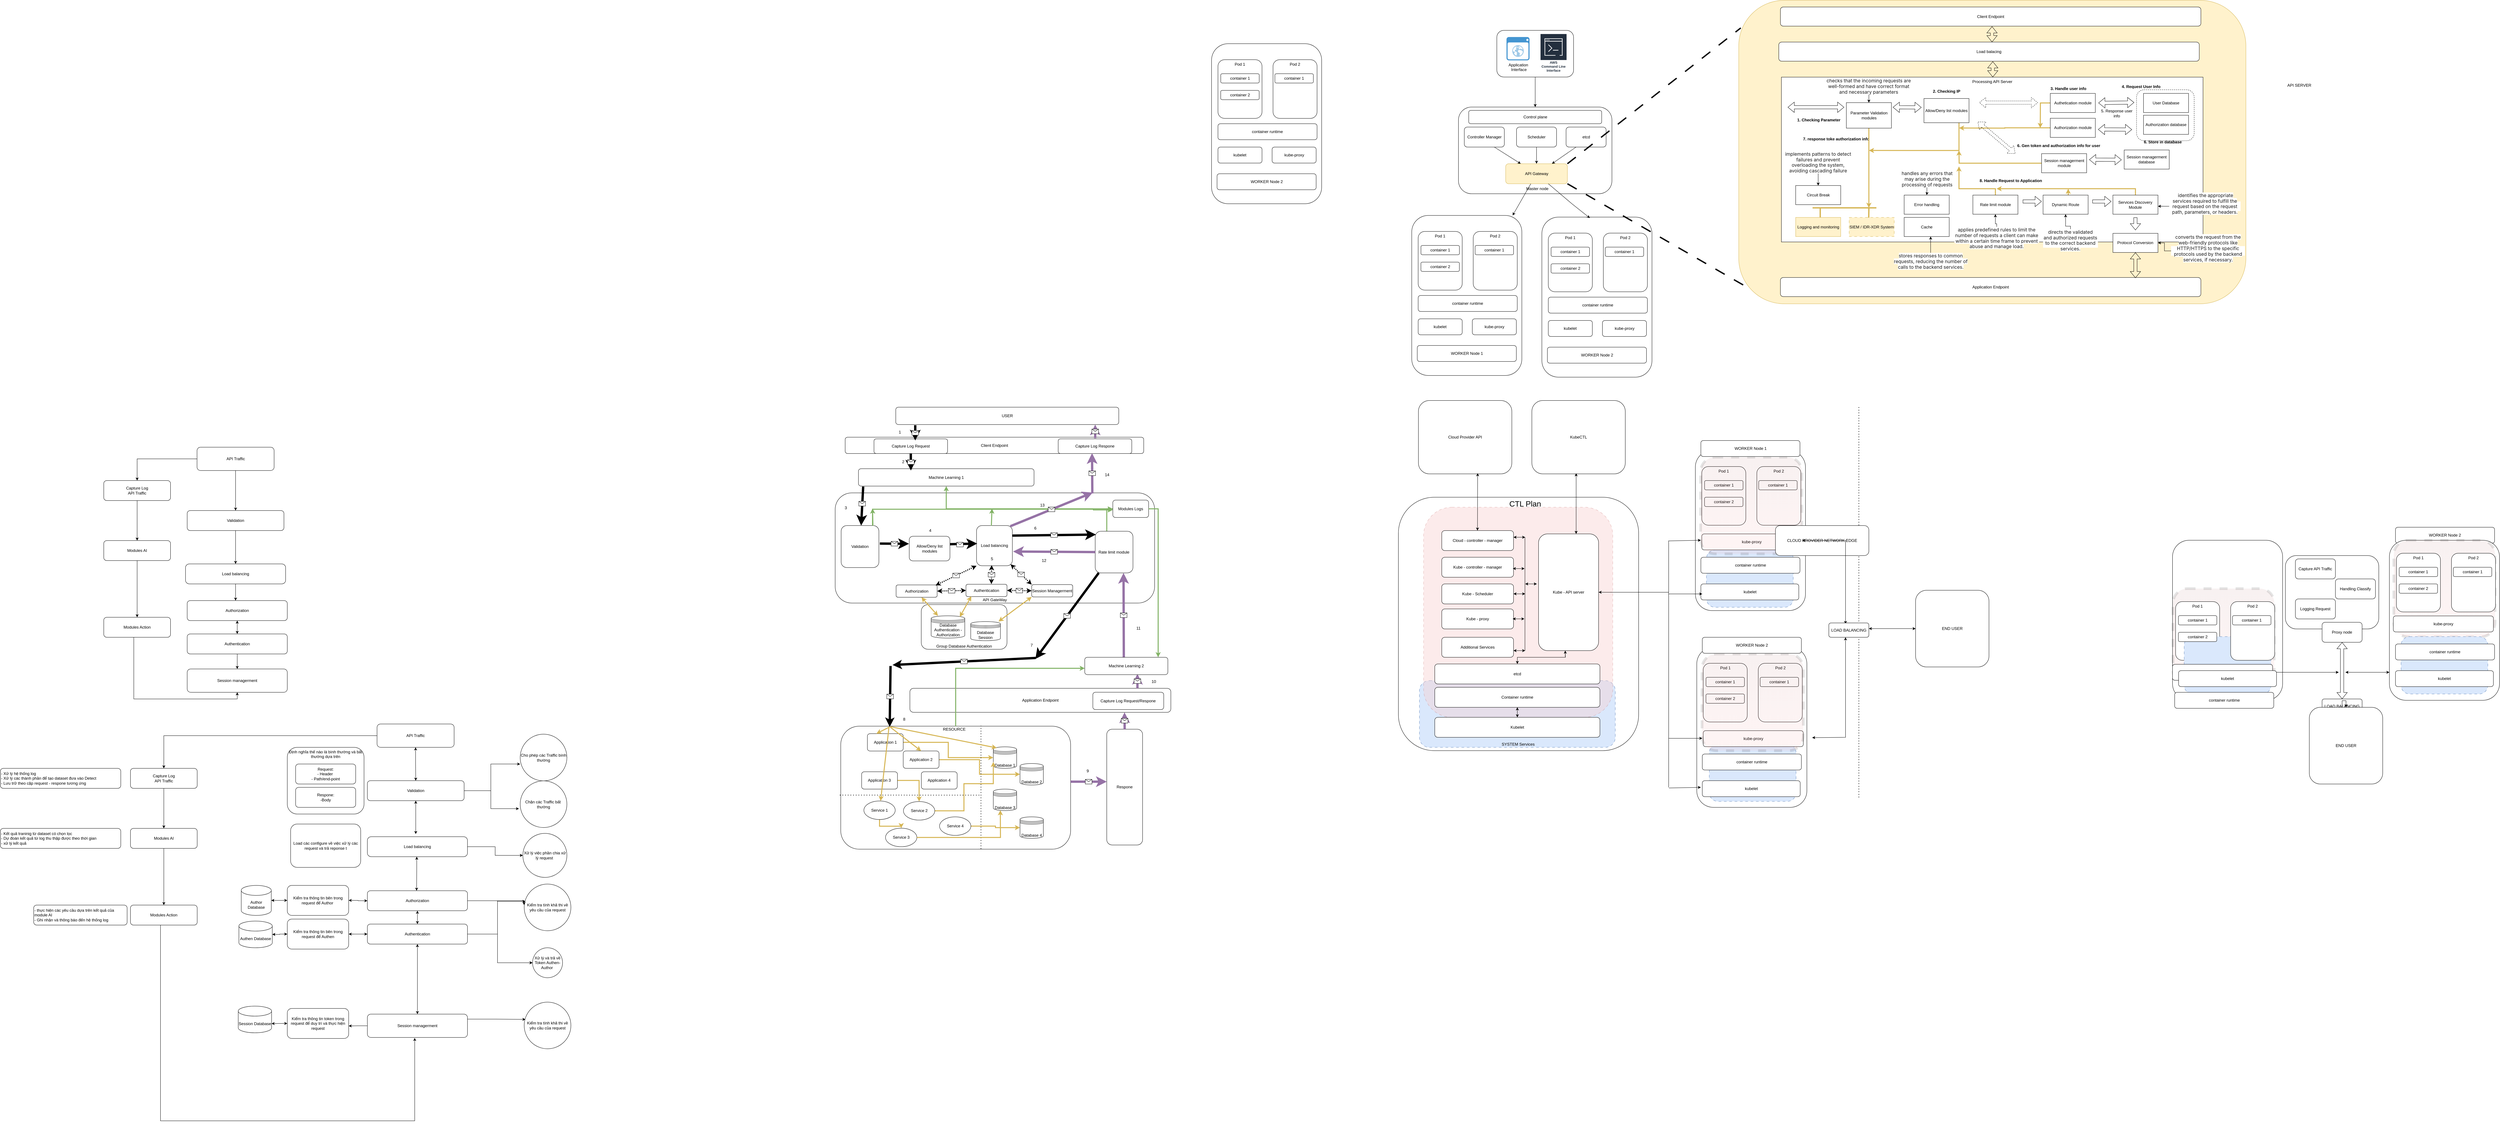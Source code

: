 <mxfile version="24.2.1" type="github">
  <diagram name="Page-1" id="UMn9NgwjwvaUy-2SpcIn">
    <mxGraphModel dx="6175" dy="1894" grid="0" gridSize="10" guides="1" tooltips="1" connect="1" arrows="1" fold="1" page="1" pageScale="1" pageWidth="827" pageHeight="1169" math="0" shadow="0">
      <root>
        <mxCell id="0" />
        <mxCell id="1" parent="0" />
        <mxCell id="y-TX2a_j0supAGSEBNOk-58" value="" style="rounded=1;whiteSpace=wrap;html=1;" parent="1" vertex="1">
          <mxGeometry x="2558.25" y="1535" width="280" height="220" as="geometry" />
        </mxCell>
        <mxCell id="pE7JUmBPL3v0cMtBO8co-5" value="" style="group" parent="1" vertex="1" connectable="0">
          <mxGeometry x="80" y="230" width="460" height="220" as="geometry" />
        </mxCell>
        <mxCell id="pE7JUmBPL3v0cMtBO8co-2" value="" style="rounded=1;whiteSpace=wrap;html=1;" parent="pE7JUmBPL3v0cMtBO8co-5" vertex="1">
          <mxGeometry y="-40" width="460" height="260" as="geometry" />
        </mxCell>
        <mxCell id="pE7JUmBPL3v0cMtBO8co-3" value="Master node" style="text;html=1;strokeColor=none;fillColor=none;align=center;verticalAlign=middle;whiteSpace=wrap;rounded=0;" parent="pE7JUmBPL3v0cMtBO8co-5" vertex="1">
          <mxGeometry x="174" y="190" width="125" height="30" as="geometry" />
        </mxCell>
        <mxCell id="pE7JUmBPL3v0cMtBO8co-8" value="Controller Manager" style="rounded=1;whiteSpace=wrap;html=1;" parent="pE7JUmBPL3v0cMtBO8co-5" vertex="1">
          <mxGeometry x="17.5" y="20" width="120" height="60" as="geometry" />
        </mxCell>
        <mxCell id="pE7JUmBPL3v0cMtBO8co-9" value="Scheduler" style="rounded=1;whiteSpace=wrap;html=1;" parent="pE7JUmBPL3v0cMtBO8co-5" vertex="1">
          <mxGeometry x="174" y="20" width="120" height="60" as="geometry" />
        </mxCell>
        <mxCell id="pE7JUmBPL3v0cMtBO8co-10" value="etcd" style="rounded=1;whiteSpace=wrap;html=1;" parent="pE7JUmBPL3v0cMtBO8co-5" vertex="1">
          <mxGeometry x="322.5" y="20" width="120" height="60" as="geometry" />
        </mxCell>
        <mxCell id="pE7JUmBPL3v0cMtBO8co-11" value="API Gateway" style="rounded=1;whiteSpace=wrap;html=1;fillColor=#fff2cc;strokeColor=#d6b656;" parent="pE7JUmBPL3v0cMtBO8co-5" vertex="1">
          <mxGeometry x="141.5" y="130" width="185" height="60" as="geometry" />
        </mxCell>
        <mxCell id="pE7JUmBPL3v0cMtBO8co-36" value="" style="endArrow=classic;html=1;rounded=0;exitX=0.75;exitY=1;exitDx=0;exitDy=0;" parent="pE7JUmBPL3v0cMtBO8co-5" source="pE7JUmBPL3v0cMtBO8co-8" target="pE7JUmBPL3v0cMtBO8co-11" edge="1">
          <mxGeometry width="50" height="50" relative="1" as="geometry">
            <mxPoint x="160" y="560" as="sourcePoint" />
            <mxPoint x="210" y="510" as="targetPoint" />
          </mxGeometry>
        </mxCell>
        <mxCell id="pE7JUmBPL3v0cMtBO8co-37" value="" style="endArrow=classic;html=1;rounded=0;exitX=0.5;exitY=1;exitDx=0;exitDy=0;" parent="pE7JUmBPL3v0cMtBO8co-5" source="pE7JUmBPL3v0cMtBO8co-9" target="pE7JUmBPL3v0cMtBO8co-11" edge="1">
          <mxGeometry width="50" height="50" relative="1" as="geometry">
            <mxPoint x="118" y="90" as="sourcePoint" />
            <mxPoint x="197" y="140" as="targetPoint" />
          </mxGeometry>
        </mxCell>
        <mxCell id="pE7JUmBPL3v0cMtBO8co-38" value="" style="endArrow=classic;html=1;rounded=0;exitX=0.25;exitY=1;exitDx=0;exitDy=0;entryX=0.75;entryY=0;entryDx=0;entryDy=0;" parent="pE7JUmBPL3v0cMtBO8co-5" source="pE7JUmBPL3v0cMtBO8co-10" target="pE7JUmBPL3v0cMtBO8co-11" edge="1">
          <mxGeometry width="50" height="50" relative="1" as="geometry">
            <mxPoint x="128" y="100" as="sourcePoint" />
            <mxPoint x="207" y="150" as="targetPoint" />
          </mxGeometry>
        </mxCell>
        <mxCell id="pE7JUmBPL3v0cMtBO8co-20" value="" style="group" parent="1" vertex="1" connectable="0">
          <mxGeometry x="-60" y="515" width="330" height="480" as="geometry" />
        </mxCell>
        <mxCell id="pE7JUmBPL3v0cMtBO8co-12" value="" style="rounded=1;whiteSpace=wrap;html=1;" parent="pE7JUmBPL3v0cMtBO8co-20" vertex="1">
          <mxGeometry width="330" height="480.0" as="geometry" />
        </mxCell>
        <mxCell id="pE7JUmBPL3v0cMtBO8co-13" value="Pod 1" style="rounded=1;whiteSpace=wrap;html=1;verticalAlign=top;" parent="pE7JUmBPL3v0cMtBO8co-20" vertex="1">
          <mxGeometry x="19.25" y="48" width="132" height="176.0" as="geometry" />
        </mxCell>
        <mxCell id="pE7JUmBPL3v0cMtBO8co-14" value="Pod 2" style="rounded=1;whiteSpace=wrap;html=1;verticalAlign=top;" parent="pE7JUmBPL3v0cMtBO8co-20" vertex="1">
          <mxGeometry x="184.25" y="48" width="132" height="176.0" as="geometry" />
        </mxCell>
        <mxCell id="pE7JUmBPL3v0cMtBO8co-15" value="container runtime" style="rounded=1;whiteSpace=wrap;html=1;" parent="pE7JUmBPL3v0cMtBO8co-20" vertex="1">
          <mxGeometry x="19.25" y="240.0" width="297" height="48" as="geometry" />
        </mxCell>
        <mxCell id="pE7JUmBPL3v0cMtBO8co-16" value="WORKER Node 1" style="rounded=1;whiteSpace=wrap;html=1;" parent="pE7JUmBPL3v0cMtBO8co-20" vertex="1">
          <mxGeometry x="16.5" y="390.0" width="297" height="48" as="geometry" />
        </mxCell>
        <mxCell id="pE7JUmBPL3v0cMtBO8co-17" value="kube-proxy" style="rounded=1;whiteSpace=wrap;html=1;" parent="pE7JUmBPL3v0cMtBO8co-20" vertex="1">
          <mxGeometry x="181.5" y="310" width="132" height="48" as="geometry" />
        </mxCell>
        <mxCell id="pE7JUmBPL3v0cMtBO8co-18" value="kubelet" style="rounded=1;whiteSpace=wrap;html=1;" parent="pE7JUmBPL3v0cMtBO8co-20" vertex="1">
          <mxGeometry x="19.25" y="310" width="132" height="48" as="geometry" />
        </mxCell>
        <mxCell id="pE7JUmBPL3v0cMtBO8co-19" value="container 1" style="rounded=1;whiteSpace=wrap;html=1;" parent="pE7JUmBPL3v0cMtBO8co-20" vertex="1">
          <mxGeometry x="27.62" y="90" width="115.25" height="28" as="geometry" />
        </mxCell>
        <mxCell id="pE7JUmBPL3v0cMtBO8co-21" value="container 2" style="rounded=1;whiteSpace=wrap;html=1;" parent="pE7JUmBPL3v0cMtBO8co-20" vertex="1">
          <mxGeometry x="27.5" y="140" width="115.25" height="28" as="geometry" />
        </mxCell>
        <mxCell id="pE7JUmBPL3v0cMtBO8co-22" value="container 1" style="rounded=1;whiteSpace=wrap;html=1;" parent="pE7JUmBPL3v0cMtBO8co-20" vertex="1">
          <mxGeometry x="189.88" y="90" width="115.25" height="28" as="geometry" />
        </mxCell>
        <mxCell id="pE7JUmBPL3v0cMtBO8co-23" value="" style="group" parent="1" vertex="1" connectable="0">
          <mxGeometry x="330" y="520" width="330" height="480" as="geometry" />
        </mxCell>
        <mxCell id="pE7JUmBPL3v0cMtBO8co-24" value="" style="rounded=1;whiteSpace=wrap;html=1;" parent="pE7JUmBPL3v0cMtBO8co-23" vertex="1">
          <mxGeometry width="330" height="480.0" as="geometry" />
        </mxCell>
        <mxCell id="pE7JUmBPL3v0cMtBO8co-25" value="Pod 1" style="rounded=1;whiteSpace=wrap;html=1;verticalAlign=top;" parent="pE7JUmBPL3v0cMtBO8co-23" vertex="1">
          <mxGeometry x="19.25" y="48" width="132" height="176.0" as="geometry" />
        </mxCell>
        <mxCell id="pE7JUmBPL3v0cMtBO8co-26" value="Pod 2" style="rounded=1;whiteSpace=wrap;html=1;verticalAlign=top;" parent="pE7JUmBPL3v0cMtBO8co-23" vertex="1">
          <mxGeometry x="184.25" y="48" width="132" height="176.0" as="geometry" />
        </mxCell>
        <mxCell id="pE7JUmBPL3v0cMtBO8co-27" value="container runtime" style="rounded=1;whiteSpace=wrap;html=1;" parent="pE7JUmBPL3v0cMtBO8co-23" vertex="1">
          <mxGeometry x="19.25" y="240.0" width="297" height="48" as="geometry" />
        </mxCell>
        <mxCell id="pE7JUmBPL3v0cMtBO8co-28" value="WORKER Node 2" style="rounded=1;whiteSpace=wrap;html=1;" parent="pE7JUmBPL3v0cMtBO8co-23" vertex="1">
          <mxGeometry x="16.5" y="390.0" width="297" height="48" as="geometry" />
        </mxCell>
        <mxCell id="pE7JUmBPL3v0cMtBO8co-29" value="kube-proxy" style="rounded=1;whiteSpace=wrap;html=1;" parent="pE7JUmBPL3v0cMtBO8co-23" vertex="1">
          <mxGeometry x="181.5" y="310" width="132" height="48" as="geometry" />
        </mxCell>
        <mxCell id="pE7JUmBPL3v0cMtBO8co-30" value="kubelet" style="rounded=1;whiteSpace=wrap;html=1;" parent="pE7JUmBPL3v0cMtBO8co-23" vertex="1">
          <mxGeometry x="19.25" y="310" width="132" height="48" as="geometry" />
        </mxCell>
        <mxCell id="pE7JUmBPL3v0cMtBO8co-31" value="container 1" style="rounded=1;whiteSpace=wrap;html=1;" parent="pE7JUmBPL3v0cMtBO8co-23" vertex="1">
          <mxGeometry x="27.62" y="90" width="115.25" height="28" as="geometry" />
        </mxCell>
        <mxCell id="pE7JUmBPL3v0cMtBO8co-32" value="container 2" style="rounded=1;whiteSpace=wrap;html=1;" parent="pE7JUmBPL3v0cMtBO8co-23" vertex="1">
          <mxGeometry x="27.5" y="140" width="115.25" height="28" as="geometry" />
        </mxCell>
        <mxCell id="pE7JUmBPL3v0cMtBO8co-33" value="container 1" style="rounded=1;whiteSpace=wrap;html=1;" parent="pE7JUmBPL3v0cMtBO8co-23" vertex="1">
          <mxGeometry x="189.88" y="90" width="115.25" height="28" as="geometry" />
        </mxCell>
        <mxCell id="pE7JUmBPL3v0cMtBO8co-35" value="Control plane" style="rounded=1;whiteSpace=wrap;html=1;" parent="1" vertex="1">
          <mxGeometry x="110.75" y="200" width="398.5" height="40" as="geometry" />
        </mxCell>
        <mxCell id="pE7JUmBPL3v0cMtBO8co-39" value="" style="endArrow=classic;html=1;rounded=0;entryX=0.436;entryY=0.006;entryDx=0;entryDy=0;entryPerimeter=0;" parent="1" source="pE7JUmBPL3v0cMtBO8co-11" target="pE7JUmBPL3v0cMtBO8co-24" edge="1">
          <mxGeometry width="50" height="50" relative="1" as="geometry">
            <mxPoint x="443" y="320" as="sourcePoint" />
            <mxPoint x="370" y="370" as="targetPoint" />
            <Array as="points">
              <mxPoint x="420" y="480" />
            </Array>
          </mxGeometry>
        </mxCell>
        <mxCell id="pE7JUmBPL3v0cMtBO8co-41" value="" style="endArrow=classic;html=1;rounded=0;" parent="1" source="pE7JUmBPL3v0cMtBO8co-11" target="pE7JUmBPL3v0cMtBO8co-12" edge="1">
          <mxGeometry width="50" height="50" relative="1" as="geometry">
            <mxPoint x="224" y="480" as="sourcePoint" />
            <mxPoint x="349" y="583" as="targetPoint" />
            <Array as="points" />
          </mxGeometry>
        </mxCell>
        <mxCell id="pE7JUmBPL3v0cMtBO8co-42" value="" style="group" parent="1" vertex="1" connectable="0">
          <mxGeometry x="195" y="-40" width="230" height="140" as="geometry" />
        </mxCell>
        <mxCell id="pE7JUmBPL3v0cMtBO8co-1" value="" style="rounded=1;whiteSpace=wrap;html=1;" parent="pE7JUmBPL3v0cMtBO8co-42" vertex="1">
          <mxGeometry width="230" height="140" as="geometry" />
        </mxCell>
        <mxCell id="pE7JUmBPL3v0cMtBO8co-6" value="Application&lt;br&gt;&amp;nbsp;Interface" style="shadow=0;dashed=0;html=1;strokeColor=none;fillColor=#4495D1;labelPosition=center;verticalLabelPosition=bottom;verticalAlign=top;align=center;outlineConnect=0;shape=mxgraph.veeam.2d.web_ui;" parent="pE7JUmBPL3v0cMtBO8co-42" vertex="1">
          <mxGeometry x="29" y="20" width="69" height="70" as="geometry" />
        </mxCell>
        <mxCell id="pE7JUmBPL3v0cMtBO8co-7" value="AWS&#xa;Command Line Interface" style="sketch=0;outlineConnect=0;fontColor=#232F3E;gradientColor=none;strokeColor=#ffffff;fillColor=#232F3E;dashed=0;verticalLabelPosition=middle;verticalAlign=bottom;align=center;html=1;whiteSpace=wrap;fontSize=10;fontStyle=1;spacing=3;shape=mxgraph.aws4.productIcon;prIcon=mxgraph.aws4.command_line_interface;" parent="pE7JUmBPL3v0cMtBO8co-42" vertex="1">
          <mxGeometry x="130" y="10" width="80" height="120" as="geometry" />
        </mxCell>
        <mxCell id="pE7JUmBPL3v0cMtBO8co-43" style="edgeStyle=orthogonalEdgeStyle;rounded=0;orthogonalLoop=1;jettySize=auto;html=1;entryX=0.5;entryY=0;entryDx=0;entryDy=0;" parent="1" source="pE7JUmBPL3v0cMtBO8co-1" target="pE7JUmBPL3v0cMtBO8co-2" edge="1">
          <mxGeometry relative="1" as="geometry" />
        </mxCell>
        <mxCell id="pE7JUmBPL3v0cMtBO8co-45" value="" style="endArrow=none;html=1;rounded=0;entryX=0.004;entryY=0.091;entryDx=0;entryDy=0;entryPerimeter=0;exitX=1;exitY=0;exitDx=0;exitDy=0;dashed=1;dashPattern=8 8;strokeWidth=4;" parent="1" source="pE7JUmBPL3v0cMtBO8co-11" target="pE7JUmBPL3v0cMtBO8co-44" edge="1">
          <mxGeometry width="50" height="50" relative="1" as="geometry">
            <mxPoint x="880" y="860" as="sourcePoint" />
            <mxPoint x="930" y="810" as="targetPoint" />
          </mxGeometry>
        </mxCell>
        <mxCell id="pE7JUmBPL3v0cMtBO8co-46" value="" style="endArrow=none;html=1;rounded=0;entryX=0.014;entryY=0.943;entryDx=0;entryDy=0;entryPerimeter=0;exitX=1;exitY=1;exitDx=0;exitDy=0;dashed=1;dashPattern=8 8;strokeWidth=4;" parent="1" source="pE7JUmBPL3v0cMtBO8co-11" target="pE7JUmBPL3v0cMtBO8co-44" edge="1">
          <mxGeometry width="50" height="50" relative="1" as="geometry">
            <mxPoint x="417" y="370" as="sourcePoint" />
            <mxPoint x="721.92" y="673.6" as="targetPoint" />
          </mxGeometry>
        </mxCell>
        <mxCell id="pE7JUmBPL3v0cMtBO8co-47" value="API SERVER" style="text;html=1;strokeColor=none;fillColor=none;align=center;verticalAlign=middle;whiteSpace=wrap;rounded=0;" parent="1" vertex="1">
          <mxGeometry x="2500" y="110" width="200" height="30" as="geometry" />
        </mxCell>
        <mxCell id="pE7JUmBPL3v0cMtBO8co-44" value="" style="rounded=1;whiteSpace=wrap;html=1;fillColor=#fff2cc;strokeColor=#d6b656;" parent="1" vertex="1">
          <mxGeometry x="920" y="-130" width="1520" height="910" as="geometry" />
        </mxCell>
        <mxCell id="pE7JUmBPL3v0cMtBO8co-49" value="" style="group" parent="1" vertex="1" connectable="0">
          <mxGeometry x="1040" y="-110" width="1710" height="868.5" as="geometry" />
        </mxCell>
        <mxCell id="pE7JUmBPL3v0cMtBO8co-50" value="" style="group" parent="pE7JUmBPL3v0cMtBO8co-49" vertex="1" connectable="0">
          <mxGeometry width="1710.0" height="868.5" as="geometry" />
        </mxCell>
        <mxCell id="pE7JUmBPL3v0cMtBO8co-51" value="Processing API Server" style="rounded=0;whiteSpace=wrap;html=1;movable=1;resizable=1;rotatable=1;deletable=1;editable=1;locked=0;connectable=1;verticalAlign=top;" parent="pE7JUmBPL3v0cMtBO8co-50" vertex="1">
          <mxGeometry x="7.876" y="210.314" width="1263.568" height="494.237" as="geometry" />
        </mxCell>
        <mxCell id="pE7JUmBPL3v0cMtBO8co-52" value="6. Gen token and authorization info for user" style="text;html=1;strokeColor=none;fillColor=none;align=center;verticalAlign=middle;whiteSpace=wrap;rounded=0;fontStyle=1" parent="pE7JUmBPL3v0cMtBO8co-50" vertex="1">
          <mxGeometry x="707.115" y="401.508" width="264.415" height="28.679" as="geometry" />
        </mxCell>
        <mxCell id="pE7JUmBPL3v0cMtBO8co-53" style="edgeStyle=orthogonalEdgeStyle;rounded=0;orthogonalLoop=1;jettySize=auto;html=1;fillColor=#fff2cc;strokeColor=#d6b656;strokeWidth=3;" parent="pE7JUmBPL3v0cMtBO8co-50" source="pE7JUmBPL3v0cMtBO8co-54" edge="1">
          <mxGeometry relative="1" as="geometry">
            <mxPoint x="783.649" y="362.791" as="targetPoint" />
          </mxGeometry>
        </mxCell>
        <mxCell id="pE7JUmBPL3v0cMtBO8co-54" value="Authetication module" style="rounded=0;whiteSpace=wrap;html=1;" parent="pE7JUmBPL3v0cMtBO8co-50" vertex="1">
          <mxGeometry x="813.691" y="259.068" width="135.021" height="57.358" as="geometry" />
        </mxCell>
        <mxCell id="pE7JUmBPL3v0cMtBO8co-55" value="User Database" style="rounded=0;whiteSpace=wrap;html=1;" parent="pE7JUmBPL3v0cMtBO8co-50" vertex="1">
          <mxGeometry x="1093.071" y="259.068" width="135.021" height="57.358" as="geometry" />
        </mxCell>
        <mxCell id="pE7JUmBPL3v0cMtBO8co-56" style="edgeStyle=orthogonalEdgeStyle;rounded=0;orthogonalLoop=1;jettySize=auto;html=1;fillColor=#fff2cc;strokeColor=#d6b656;strokeWidth=3;" parent="pE7JUmBPL3v0cMtBO8co-50" source="pE7JUmBPL3v0cMtBO8co-57" edge="1">
          <mxGeometry relative="1" as="geometry">
            <mxPoint x="540.083" y="362.791" as="targetPoint" />
          </mxGeometry>
        </mxCell>
        <mxCell id="pE7JUmBPL3v0cMtBO8co-57" value="Authorization module" style="rounded=0;whiteSpace=wrap;html=1;" parent="pE7JUmBPL3v0cMtBO8co-50" vertex="1">
          <mxGeometry x="813.691" y="333.634" width="135.021" height="57.358" as="geometry" />
        </mxCell>
        <mxCell id="pE7JUmBPL3v0cMtBO8co-58" value="3. Handle user info" style="text;html=1;strokeColor=none;fillColor=none;align=center;verticalAlign=middle;whiteSpace=wrap;rounded=0;fontStyle=1" parent="pE7JUmBPL3v0cMtBO8co-50" vertex="1">
          <mxGeometry x="792.065" y="230.389" width="151.898" height="28.679" as="geometry" />
        </mxCell>
        <mxCell id="pE7JUmBPL3v0cMtBO8co-59" value="" style="shape=flexArrow;endArrow=classic;html=1;rounded=0;startArrow=block;" parent="pE7JUmBPL3v0cMtBO8co-50" edge="1">
          <mxGeometry width="50" height="50" relative="1" as="geometry">
            <mxPoint x="1058.416" y="367.571" as="sourcePoint" />
            <mxPoint x="957.15" y="367.093" as="targetPoint" />
          </mxGeometry>
        </mxCell>
        <mxCell id="pE7JUmBPL3v0cMtBO8co-60" value="6. Store in database" style="text;html=1;strokeColor=none;fillColor=none;align=center;verticalAlign=middle;whiteSpace=wrap;rounded=0;fontStyle=1" parent="pE7JUmBPL3v0cMtBO8co-50" vertex="1">
          <mxGeometry x="1074.54" y="390.992" width="151.898" height="28.679" as="geometry" />
        </mxCell>
        <mxCell id="pE7JUmBPL3v0cMtBO8co-61" value="5. Response user info" style="text;html=1;strokeColor=none;fillColor=none;align=center;verticalAlign=middle;whiteSpace=wrap;rounded=0;" parent="pE7JUmBPL3v0cMtBO8co-50" vertex="1">
          <mxGeometry x="954.056" y="304.955" width="118.143" height="28.679" as="geometry" />
        </mxCell>
        <mxCell id="pE7JUmBPL3v0cMtBO8co-62" value="7. response toke authorization info&amp;nbsp;&amp;nbsp;" style="text;html=1;strokeColor=none;fillColor=none;align=center;verticalAlign=middle;whiteSpace=wrap;rounded=0;fontStyle=1" parent="pE7JUmBPL3v0cMtBO8co-50" vertex="1">
          <mxGeometry x="4.894" y="381.911" width="341.265" height="28.679" as="geometry" />
        </mxCell>
        <mxCell id="pE7JUmBPL3v0cMtBO8co-63" value="" style="shape=flexArrow;endArrow=classic;html=1;rounded=0;startArrow=block;" parent="pE7JUmBPL3v0cMtBO8co-50" edge="1">
          <mxGeometry width="50" height="50" relative="1" as="geometry">
            <mxPoint x="27.004" y="300.653" as="sourcePoint" />
            <mxPoint x="195.78" y="300.653" as="targetPoint" />
          </mxGeometry>
        </mxCell>
        <mxCell id="pE7JUmBPL3v0cMtBO8co-64" style="edgeStyle=orthogonalEdgeStyle;rounded=0;orthogonalLoop=1;jettySize=auto;html=1;fillColor=#fff2cc;strokeColor=#d6b656;strokeWidth=3;" parent="pE7JUmBPL3v0cMtBO8co-50" source="pE7JUmBPL3v0cMtBO8co-65" edge="1">
          <mxGeometry relative="1" as="geometry">
            <mxPoint x="540.083" y="430.187" as="targetPoint" />
          </mxGeometry>
        </mxCell>
        <mxCell id="pE7JUmBPL3v0cMtBO8co-65" value="Session managerment module" style="rounded=0;whiteSpace=wrap;html=1;" parent="pE7JUmBPL3v0cMtBO8co-50" vertex="1">
          <mxGeometry x="787.621" y="439.747" width="135.021" height="57.358" as="geometry" />
        </mxCell>
        <mxCell id="pE7JUmBPL3v0cMtBO8co-66" value="Session managerment database" style="rounded=0;whiteSpace=wrap;html=1;" parent="pE7JUmBPL3v0cMtBO8co-50" vertex="1">
          <mxGeometry x="1035.159" y="428.753" width="135.021" height="57.358" as="geometry" />
        </mxCell>
        <mxCell id="pE7JUmBPL3v0cMtBO8co-67" value="" style="shape=flexArrow;endArrow=classic;html=1;rounded=0;startArrow=block;" parent="pE7JUmBPL3v0cMtBO8co-50" edge="1">
          <mxGeometry width="50" height="50" relative="1" as="geometry">
            <mxPoint x="958.05" y="287.747" as="sourcePoint" />
            <mxPoint x="1064.942" y="286.313" as="targetPoint" />
          </mxGeometry>
        </mxCell>
        <mxCell id="pE7JUmBPL3v0cMtBO8co-68" value="" style="shape=flexArrow;endArrow=classic;html=1;rounded=0;startArrow=block;" parent="pE7JUmBPL3v0cMtBO8co-50" edge="1">
          <mxGeometry width="50" height="50" relative="1" as="geometry">
            <mxPoint x="930.517" y="457.738" as="sourcePoint" />
            <mxPoint x="1027.282" y="458.216" as="targetPoint" />
          </mxGeometry>
        </mxCell>
        <mxCell id="pE7JUmBPL3v0cMtBO8co-69" value="Authorization database" style="rounded=0;whiteSpace=wrap;html=1;" parent="pE7JUmBPL3v0cMtBO8co-50" vertex="1">
          <mxGeometry x="1093.071" y="324.552" width="135.021" height="57.358" as="geometry" />
        </mxCell>
        <mxCell id="pE7JUmBPL3v0cMtBO8co-70" style="edgeStyle=orthogonalEdgeStyle;rounded=0;orthogonalLoop=1;jettySize=auto;html=1;fillColor=#fff2cc;strokeColor=#d6b656;strokeWidth=3;" parent="pE7JUmBPL3v0cMtBO8co-50" source="pE7JUmBPL3v0cMtBO8co-71" edge="1">
          <mxGeometry relative="1" as="geometry">
            <mxPoint x="270.041" y="602.262" as="targetPoint" />
          </mxGeometry>
        </mxCell>
        <mxCell id="pE7JUmBPL3v0cMtBO8co-71" value="Parameter Validation modules" style="rounded=0;whiteSpace=wrap;html=1;" parent="pE7JUmBPL3v0cMtBO8co-50" vertex="1">
          <mxGeometry x="202.531" y="286.791" width="135.021" height="76.478" as="geometry" />
        </mxCell>
        <mxCell id="pE7JUmBPL3v0cMtBO8co-72" style="edgeStyle=orthogonalEdgeStyle;rounded=0;orthogonalLoop=1;jettySize=auto;html=1;fillColor=#fff2cc;strokeColor=#d6b656;strokeWidth=3;" parent="pE7JUmBPL3v0cMtBO8co-50" source="pE7JUmBPL3v0cMtBO8co-73" edge="1">
          <mxGeometry relative="1" as="geometry">
            <mxPoint x="270.041" y="430.187" as="targetPoint" />
            <Array as="points">
              <mxPoint x="540.083" y="430.187" />
            </Array>
          </mxGeometry>
        </mxCell>
        <mxCell id="pE7JUmBPL3v0cMtBO8co-73" value="Allow/Deny list modules" style="rounded=0;whiteSpace=wrap;html=1;" parent="pE7JUmBPL3v0cMtBO8co-50" vertex="1">
          <mxGeometry x="435.104" y="274.364" width="135.021" height="72.654" as="geometry" />
        </mxCell>
        <mxCell id="pE7JUmBPL3v0cMtBO8co-74" value="" style="shape=flexArrow;endArrow=classic;html=1;rounded=0;startArrow=block;" parent="pE7JUmBPL3v0cMtBO8co-50" edge="1">
          <mxGeometry width="50" height="50" relative="1" as="geometry">
            <mxPoint x="342.052" y="300.653" as="sourcePoint" />
            <mxPoint x="427.565" y="301.131" as="targetPoint" />
          </mxGeometry>
        </mxCell>
        <mxCell id="pE7JUmBPL3v0cMtBO8co-75" value="" style="rounded=1;whiteSpace=wrap;html=1;fillColor=none;dashed=1;" parent="pE7JUmBPL3v0cMtBO8co-50" vertex="1">
          <mxGeometry x="1072.199" y="248.075" width="172.77" height="152.955" as="geometry" />
        </mxCell>
        <mxCell id="pE7JUmBPL3v0cMtBO8co-76" style="edgeStyle=orthogonalEdgeStyle;rounded=0;orthogonalLoop=1;jettySize=auto;html=1;fillColor=#fff2cc;strokeColor=#d6b656;strokeWidth=3;" parent="pE7JUmBPL3v0cMtBO8co-50" source="pE7JUmBPL3v0cMtBO8co-77" edge="1">
          <mxGeometry relative="1" as="geometry">
            <mxPoint x="540.083" y="477.986" as="targetPoint" />
            <Array as="points">
              <mxPoint x="649.224" y="544.904" />
            </Array>
          </mxGeometry>
        </mxCell>
        <mxCell id="pE7JUmBPL3v0cMtBO8co-77" value="Rate limit module" style="rounded=0;whiteSpace=wrap;html=1;" parent="pE7JUmBPL3v0cMtBO8co-50" vertex="1">
          <mxGeometry x="581.714" y="564.023" width="135.021" height="57.358" as="geometry" />
        </mxCell>
        <mxCell id="pE7JUmBPL3v0cMtBO8co-78" style="edgeStyle=orthogonalEdgeStyle;rounded=0;orthogonalLoop=1;jettySize=auto;html=1;fillColor=#fff2cc;strokeColor=#d6b656;strokeWidth=3;" parent="pE7JUmBPL3v0cMtBO8co-50" source="pE7JUmBPL3v0cMtBO8co-79" edge="1">
          <mxGeometry relative="1" as="geometry">
            <mxPoint x="867.508" y="544.904" as="targetPoint" />
            <Array as="points">
              <mxPoint x="867.508" y="554.463" />
              <mxPoint x="867.508" y="554.463" />
            </Array>
          </mxGeometry>
        </mxCell>
        <mxCell id="pE7JUmBPL3v0cMtBO8co-79" value="Dynamic Route" style="rounded=0;whiteSpace=wrap;html=1;" parent="pE7JUmBPL3v0cMtBO8co-50" vertex="1">
          <mxGeometry x="792.065" y="564.023" width="135.021" height="57.358" as="geometry" />
        </mxCell>
        <mxCell id="pE7JUmBPL3v0cMtBO8co-80" value="Protocol Conversion" style="rounded=0;whiteSpace=wrap;html=1;" parent="pE7JUmBPL3v0cMtBO8co-50" vertex="1">
          <mxGeometry x="1001.403" y="678.74" width="135.021" height="57.358" as="geometry" />
        </mxCell>
        <mxCell id="pE7JUmBPL3v0cMtBO8co-81" style="edgeStyle=orthogonalEdgeStyle;rounded=0;orthogonalLoop=1;jettySize=auto;html=1;fillColor=#fff2cc;strokeColor=#d6b656;strokeWidth=3;" parent="pE7JUmBPL3v0cMtBO8co-50" source="pE7JUmBPL3v0cMtBO8co-82" edge="1">
          <mxGeometry relative="1" as="geometry">
            <mxPoint x="652.6" y="544.904" as="targetPoint" />
            <Array as="points">
              <mxPoint x="1068.914" y="544.904" />
            </Array>
          </mxGeometry>
        </mxCell>
        <mxCell id="pE7JUmBPL3v0cMtBO8co-82" value="Services Discovery Module" style="rounded=0;whiteSpace=wrap;html=1;" parent="pE7JUmBPL3v0cMtBO8co-50" vertex="1">
          <mxGeometry x="1001.403" y="564.023" width="135.021" height="57.358" as="geometry" />
        </mxCell>
        <mxCell id="pE7JUmBPL3v0cMtBO8co-83" value="2. Checking IP" style="text;html=1;strokeColor=none;fillColor=none;align=center;verticalAlign=middle;whiteSpace=wrap;rounded=0;fontStyle=1" parent="pE7JUmBPL3v0cMtBO8co-50" vertex="1">
          <mxGeometry x="426.665" y="238.993" width="151.898" height="28.679" as="geometry" />
        </mxCell>
        <mxCell id="pE7JUmBPL3v0cMtBO8co-84" value="1. Checking Parameter" style="text;html=1;strokeColor=none;fillColor=none;align=center;verticalAlign=middle;whiteSpace=wrap;rounded=0;fontStyle=1" parent="pE7JUmBPL3v0cMtBO8co-50" vertex="1">
          <mxGeometry x="43.882" y="324.552" width="151.898" height="28.679" as="geometry" />
        </mxCell>
        <mxCell id="pE7JUmBPL3v0cMtBO8co-85" value="4. Request User Info" style="text;html=1;strokeColor=none;fillColor=none;align=center;verticalAlign=middle;whiteSpace=wrap;rounded=0;fontStyle=1" parent="pE7JUmBPL3v0cMtBO8co-50" vertex="1">
          <mxGeometry x="993.921" y="224.653" width="183.741" height="28.679" as="geometry" />
        </mxCell>
        <mxCell id="pE7JUmBPL3v0cMtBO8co-86" value="" style="shape=flexArrow;endArrow=classic;html=1;rounded=0;" parent="pE7JUmBPL3v0cMtBO8co-50" edge="1">
          <mxGeometry width="50" height="50" relative="1" as="geometry">
            <mxPoint x="731.362" y="583.143" as="sourcePoint" />
            <mxPoint x="787.621" y="583.143" as="targetPoint" />
          </mxGeometry>
        </mxCell>
        <mxCell id="pE7JUmBPL3v0cMtBO8co-87" value="" style="shape=flexArrow;endArrow=classic;html=1;rounded=0;" parent="pE7JUmBPL3v0cMtBO8co-50" edge="1">
          <mxGeometry width="50" height="50" relative="1" as="geometry">
            <mxPoint x="940.081" y="583.143" as="sourcePoint" />
            <mxPoint x="996.34" y="583.143" as="targetPoint" />
          </mxGeometry>
        </mxCell>
        <mxCell id="pE7JUmBPL3v0cMtBO8co-88" value="" style="shape=flexArrow;endArrow=classic;html=1;rounded=0;" parent="pE7JUmBPL3v0cMtBO8co-50" edge="1">
          <mxGeometry width="50" height="50" relative="1" as="geometry">
            <mxPoint x="1068.914" y="630.941" as="sourcePoint" />
            <mxPoint x="1068.914" y="669.18" as="targetPoint" />
          </mxGeometry>
        </mxCell>
        <mxCell id="pE7JUmBPL3v0cMtBO8co-89" value="Circuit Break" style="rounded=0;whiteSpace=wrap;html=1;" parent="pE7JUmBPL3v0cMtBO8co-50" vertex="1">
          <mxGeometry x="50.633" y="535.344" width="135.021" height="57.358" as="geometry" />
        </mxCell>
        <mxCell id="pE7JUmBPL3v0cMtBO8co-90" value="SIEM / IDR-XDR System" style="rounded=0;whiteSpace=wrap;html=1;dashed=1;dashPattern=8 8;fillColor=#fff2cc;strokeColor=#d6b656;" parent="pE7JUmBPL3v0cMtBO8co-50" vertex="1">
          <mxGeometry x="210.97" y="630.941" width="135.021" height="57.358" as="geometry" />
        </mxCell>
        <mxCell id="pE7JUmBPL3v0cMtBO8co-91" value="Cache" style="rounded=0;whiteSpace=wrap;html=1;" parent="pE7JUmBPL3v0cMtBO8co-50" vertex="1">
          <mxGeometry x="375.751" y="630.941" width="135.021" height="57.358" as="geometry" />
        </mxCell>
        <mxCell id="pE7JUmBPL3v0cMtBO8co-92" value="Logging and monitoring" style="rounded=0;whiteSpace=wrap;html=1;fillColor=#fff2cc;strokeColor=#d6b656;" parent="pE7JUmBPL3v0cMtBO8co-50" vertex="1">
          <mxGeometry x="50.633" y="630.941" width="135.021" height="57.358" as="geometry" />
        </mxCell>
        <mxCell id="pE7JUmBPL3v0cMtBO8co-93" value="Error handling" style="rounded=0;whiteSpace=wrap;html=1;" parent="pE7JUmBPL3v0cMtBO8co-50" vertex="1">
          <mxGeometry x="375.751" y="564.023" width="135.021" height="57.358" as="geometry" />
        </mxCell>
        <mxCell id="pE7JUmBPL3v0cMtBO8co-94" style="edgeStyle=orthogonalEdgeStyle;rounded=0;orthogonalLoop=1;jettySize=auto;html=1;" parent="pE7JUmBPL3v0cMtBO8co-50" source="pE7JUmBPL3v0cMtBO8co-95" target="pE7JUmBPL3v0cMtBO8co-77" edge="1">
          <mxGeometry relative="1" as="geometry" />
        </mxCell>
        <mxCell id="pE7JUmBPL3v0cMtBO8co-95" value="&lt;span style=&quot;color: rgba(0, 0, 0, 0.9); font-family: -apple-system, system-ui, BlinkMacSystemFont, &amp;quot;Segoe UI&amp;quot;, Roboto, &amp;quot;Helvetica Neue&amp;quot;, &amp;quot;Fira Sans&amp;quot;, Ubuntu, Oxygen, &amp;quot;Oxygen Sans&amp;quot;, Cantarell, &amp;quot;Droid Sans&amp;quot;, &amp;quot;Apple Color Emoji&amp;quot;, &amp;quot;Segoe UI Emoji&amp;quot;, &amp;quot;Segoe UI Emoji&amp;quot;, &amp;quot;Segoe UI Symbol&amp;quot;, &amp;quot;Lucida Grande&amp;quot;, Helvetica, Arial, sans-serif; font-size: 14px; font-style: normal; font-variant-ligatures: normal; font-variant-caps: normal; font-weight: 400; letter-spacing: normal; orphans: 2; text-align: start; text-indent: 0px; text-transform: none; widows: 2; word-spacing: 0px; -webkit-text-stroke-width: 0px; background-color: rgb(255, 255, 255); text-decoration-thickness: initial; text-decoration-style: initial; text-decoration-color: initial; float: none; display: inline !important;&quot;&gt;applies predefined rules to limit the number of requests a client can make within a certain time frame to prevent abuse and manage load.&lt;/span&gt;" style="text;html=1;strokeColor=none;fillColor=default;align=center;verticalAlign=middle;whiteSpace=wrap;rounded=0;" parent="pE7JUmBPL3v0cMtBO8co-50" vertex="1">
          <mxGeometry x="526.018" y="678.74" width="254.345" height="28.679" as="geometry" />
        </mxCell>
        <mxCell id="pE7JUmBPL3v0cMtBO8co-96" value="" style="edgeStyle=orthogonalEdgeStyle;rounded=0;orthogonalLoop=1;jettySize=auto;html=1;" parent="pE7JUmBPL3v0cMtBO8co-50" source="pE7JUmBPL3v0cMtBO8co-97" target="pE7JUmBPL3v0cMtBO8co-79" edge="1">
          <mxGeometry relative="1" as="geometry" />
        </mxCell>
        <mxCell id="pE7JUmBPL3v0cMtBO8co-97" value="&#xa;&lt;span style=&quot;color: rgba(0, 0, 0, 0.9); font-family: -apple-system, system-ui, BlinkMacSystemFont, &amp;quot;Segoe UI&amp;quot;, Roboto, &amp;quot;Helvetica Neue&amp;quot;, &amp;quot;Fira Sans&amp;quot;, Ubuntu, Oxygen, &amp;quot;Oxygen Sans&amp;quot;, Cantarell, &amp;quot;Droid Sans&amp;quot;, &amp;quot;Apple Color Emoji&amp;quot;, &amp;quot;Segoe UI Emoji&amp;quot;, &amp;quot;Segoe UI Emoji&amp;quot;, &amp;quot;Segoe UI Symbol&amp;quot;, &amp;quot;Lucida Grande&amp;quot;, Helvetica, Arial, sans-serif; font-size: 14px; font-style: normal; font-variant-ligatures: normal; font-variant-caps: normal; font-weight: 400; letter-spacing: normal; orphans: 2; text-align: start; text-indent: 0px; text-transform: none; widows: 2; word-spacing: 0px; -webkit-text-stroke-width: 0px; background-color: rgb(255, 255, 255); text-decoration-thickness: initial; text-decoration-style: initial; text-decoration-color: initial; float: none; display: inline !important;&quot;&gt;directs the validated and authorized requests to the correct backend services.&lt;/span&gt;&lt;span style=&quot;box-sizing: inherit; margin: var(--artdeco-reset-base-margin-zero); padding: var(--artdeco-reset-base-padding-zero); border: var(--artdeco-reset-base-border-zero); font-size: 14px; vertical-align: var(--artdeco-reset-base-vertical-align-baseline); background-color: rgb(255, 255, 255); outline: var(--artdeco-reset-base-outline-zero); color: rgba(0, 0, 0, 0.9); font-family: -apple-system, system-ui, BlinkMacSystemFont, &amp;quot;Segoe UI&amp;quot;, Roboto, &amp;quot;Helvetica Neue&amp;quot;, &amp;quot;Fira Sans&amp;quot;, Ubuntu, Oxygen, &amp;quot;Oxygen Sans&amp;quot;, Cantarell, &amp;quot;Droid Sans&amp;quot;, &amp;quot;Apple Color Emoji&amp;quot;, &amp;quot;Segoe UI Emoji&amp;quot;, &amp;quot;Segoe UI Emoji&amp;quot;, &amp;quot;Segoe UI Symbol&amp;quot;, &amp;quot;Lucida Grande&amp;quot;, Helvetica, Arial, sans-serif; font-style: normal; font-variant-ligatures: normal; font-variant-caps: normal; font-weight: 400; letter-spacing: normal; orphans: 2; text-align: start; text-indent: 0px; text-transform: none; widows: 2; word-spacing: 0px; -webkit-text-stroke-width: 0px; text-decoration-thickness: initial; text-decoration-style: initial; text-decoration-color: initial; line-height: inherit !important;&quot; class=&quot;white-space-pre&quot;&gt; &lt;/span&gt;&#xa;&#xa;" style="text;html=1;strokeColor=none;fillColor=default;align=center;verticalAlign=middle;whiteSpace=wrap;rounded=0;" parent="pE7JUmBPL3v0cMtBO8co-50" vertex="1">
          <mxGeometry x="792.065" y="693.079" width="164.331" height="28.679" as="geometry" />
        </mxCell>
        <mxCell id="pE7JUmBPL3v0cMtBO8co-98" style="edgeStyle=orthogonalEdgeStyle;rounded=0;orthogonalLoop=1;jettySize=auto;html=1;" parent="pE7JUmBPL3v0cMtBO8co-50" source="pE7JUmBPL3v0cMtBO8co-121" edge="1">
          <mxGeometry relative="1" as="geometry">
            <mxPoint x="1136.424" y="597.482" as="targetPoint" />
          </mxGeometry>
        </mxCell>
        <mxCell id="pE7JUmBPL3v0cMtBO8co-99" style="edgeStyle=orthogonalEdgeStyle;rounded=0;orthogonalLoop=1;jettySize=auto;html=1;" parent="pE7JUmBPL3v0cMtBO8co-50" source="pE7JUmBPL3v0cMtBO8co-100" target="pE7JUmBPL3v0cMtBO8co-89" edge="1">
          <mxGeometry relative="1" as="geometry" />
        </mxCell>
        <mxCell id="pE7JUmBPL3v0cMtBO8co-100" value="&#xa;&lt;span style=&quot;color: rgba(0, 0, 0, 0.9); font-family: -apple-system, system-ui, BlinkMacSystemFont, &amp;quot;Segoe UI&amp;quot;, Roboto, &amp;quot;Helvetica Neue&amp;quot;, &amp;quot;Fira Sans&amp;quot;, Ubuntu, Oxygen, &amp;quot;Oxygen Sans&amp;quot;, Cantarell, &amp;quot;Droid Sans&amp;quot;, &amp;quot;Apple Color Emoji&amp;quot;, &amp;quot;Segoe UI Emoji&amp;quot;, &amp;quot;Segoe UI Emoji&amp;quot;, &amp;quot;Segoe UI Symbol&amp;quot;, &amp;quot;Lucida Grande&amp;quot;, Helvetica, Arial, sans-serif; font-size: 14px; font-style: normal; font-variant-ligatures: normal; font-variant-caps: normal; font-weight: 400; letter-spacing: normal; orphans: 2; text-align: start; text-indent: 0px; text-transform: none; widows: 2; word-spacing: 0px; -webkit-text-stroke-width: 0px; background-color: rgb(255, 255, 255); text-decoration-thickness: initial; text-decoration-style: initial; text-decoration-color: initial; float: none; display: inline !important;&quot;&gt;implements patterns to detect failures and prevent overloading the system, avoiding cascading failure&lt;/span&gt;&#xa;&#xa;" style="text;html=1;strokeColor=none;fillColor=default;align=center;verticalAlign=middle;whiteSpace=wrap;rounded=0;" parent="pE7JUmBPL3v0cMtBO8co-50" vertex="1">
          <mxGeometry x="14.008" y="458.866" width="208.157" height="28.679" as="geometry" />
        </mxCell>
        <mxCell id="pE7JUmBPL3v0cMtBO8co-101" style="edgeStyle=orthogonalEdgeStyle;rounded=0;orthogonalLoop=1;jettySize=auto;html=1;" parent="pE7JUmBPL3v0cMtBO8co-50" source="pE7JUmBPL3v0cMtBO8co-102" edge="1">
          <mxGeometry relative="1" as="geometry">
            <mxPoint x="455.132" y="688.299" as="targetPoint" />
          </mxGeometry>
        </mxCell>
        <mxCell id="pE7JUmBPL3v0cMtBO8co-102" value="&#xa;&lt;span style=&quot;color: rgba(0, 0, 0, 0.9); font-family: -apple-system, system-ui, BlinkMacSystemFont, &amp;quot;Segoe UI&amp;quot;, Roboto, &amp;quot;Helvetica Neue&amp;quot;, &amp;quot;Fira Sans&amp;quot;, Ubuntu, Oxygen, &amp;quot;Oxygen Sans&amp;quot;, Cantarell, &amp;quot;Droid Sans&amp;quot;, &amp;quot;Apple Color Emoji&amp;quot;, &amp;quot;Segoe UI Emoji&amp;quot;, &amp;quot;Segoe UI Emoji&amp;quot;, &amp;quot;Segoe UI Symbol&amp;quot;, &amp;quot;Lucida Grande&amp;quot;, Helvetica, Arial, sans-serif; font-size: 14px; font-style: normal; font-variant-ligatures: normal; font-variant-caps: normal; font-weight: 400; letter-spacing: normal; orphans: 2; text-align: start; text-indent: 0px; text-transform: none; widows: 2; word-spacing: 0px; -webkit-text-stroke-width: 0px; background-color: rgb(255, 255, 255); text-decoration-thickness: initial; text-decoration-style: initial; text-decoration-color: initial; float: none; display: inline !important;&quot;&gt;stores responses to common requests, reducing the number of calls to the backend services.&lt;/span&gt;&#xa;&#xa;" style="text;html=1;strokeColor=none;fillColor=none;align=center;verticalAlign=middle;whiteSpace=wrap;rounded=0;" parent="pE7JUmBPL3v0cMtBO8co-50" vertex="1">
          <mxGeometry x="333.614" y="755.217" width="243.037" height="28.679" as="geometry" />
        </mxCell>
        <mxCell id="pE7JUmBPL3v0cMtBO8co-103" value="" style="edgeStyle=orthogonalEdgeStyle;rounded=0;orthogonalLoop=1;jettySize=auto;html=1;" parent="pE7JUmBPL3v0cMtBO8co-50" source="pE7JUmBPL3v0cMtBO8co-104" target="pE7JUmBPL3v0cMtBO8co-93" edge="1">
          <mxGeometry relative="1" as="geometry" />
        </mxCell>
        <mxCell id="pE7JUmBPL3v0cMtBO8co-104" value="&#xa;&lt;span style=&quot;color: rgba(0, 0, 0, 0.9); font-family: -apple-system, system-ui, BlinkMacSystemFont, &amp;quot;Segoe UI&amp;quot;, Roboto, &amp;quot;Helvetica Neue&amp;quot;, &amp;quot;Fira Sans&amp;quot;, Ubuntu, Oxygen, &amp;quot;Oxygen Sans&amp;quot;, Cantarell, &amp;quot;Droid Sans&amp;quot;, &amp;quot;Apple Color Emoji&amp;quot;, &amp;quot;Segoe UI Emoji&amp;quot;, &amp;quot;Segoe UI Emoji&amp;quot;, &amp;quot;Segoe UI Symbol&amp;quot;, &amp;quot;Lucida Grande&amp;quot;, Helvetica, Arial, sans-serif; font-size: 14px; font-style: normal; font-variant-ligatures: normal; font-variant-caps: normal; font-weight: 400; letter-spacing: normal; orphans: 2; text-align: start; text-indent: 0px; text-transform: none; widows: 2; word-spacing: 0px; -webkit-text-stroke-width: 0px; background-color: rgb(255, 255, 255); text-decoration-thickness: initial; text-decoration-style: initial; text-decoration-color: initial; float: none; display: inline !important;&quot;&gt;handles any errors that may arise during the processing of requests&lt;/span&gt;&#xa;&#xa;" style="text;html=1;strokeColor=none;fillColor=default;align=center;verticalAlign=middle;whiteSpace=wrap;rounded=0;" parent="pE7JUmBPL3v0cMtBO8co-50" vertex="1">
          <mxGeometry x="355.554" y="506.665" width="176.708" height="32.503" as="geometry" />
        </mxCell>
        <mxCell id="pE7JUmBPL3v0cMtBO8co-105" value="" style="edgeStyle=orthogonalEdgeStyle;rounded=0;orthogonalLoop=1;jettySize=auto;html=1;" parent="pE7JUmBPL3v0cMtBO8co-50" source="pE7JUmBPL3v0cMtBO8co-106" target="pE7JUmBPL3v0cMtBO8co-71" edge="1">
          <mxGeometry relative="1" as="geometry" />
        </mxCell>
        <mxCell id="pE7JUmBPL3v0cMtBO8co-106" value="&#xa;&lt;span style=&quot;color: rgba(0, 0, 0, 0.9); font-family: -apple-system, system-ui, BlinkMacSystemFont, &amp;quot;Segoe UI&amp;quot;, Roboto, &amp;quot;Helvetica Neue&amp;quot;, &amp;quot;Fira Sans&amp;quot;, Ubuntu, Oxygen, &amp;quot;Oxygen Sans&amp;quot;, Cantarell, &amp;quot;Droid Sans&amp;quot;, &amp;quot;Apple Color Emoji&amp;quot;, &amp;quot;Segoe UI Emoji&amp;quot;, &amp;quot;Segoe UI Emoji&amp;quot;, &amp;quot;Segoe UI Symbol&amp;quot;, &amp;quot;Lucida Grande&amp;quot;, Helvetica, Arial, sans-serif; font-size: 14px; font-style: normal; font-variant-ligatures: normal; font-variant-caps: normal; font-weight: 400; letter-spacing: normal; orphans: 2; text-align: start; text-indent: 0px; text-transform: none; widows: 2; word-spacing: 0px; -webkit-text-stroke-width: 0px; background-color: rgb(255, 255, 255); text-decoration-thickness: initial; text-decoration-style: initial; text-decoration-color: initial; float: none; display: inline !important;&quot;&gt;checks that the incoming requests are well-formed and have correct format and necessary parameters&lt;/span&gt;&#xa;&#xa;" style="text;html=1;strokeColor=none;fillColor=default;align=center;verticalAlign=middle;whiteSpace=wrap;rounded=0;" parent="pE7JUmBPL3v0cMtBO8co-50" vertex="1">
          <mxGeometry x="138.396" y="230.389" width="263.29" height="28.679" as="geometry" />
        </mxCell>
        <mxCell id="pE7JUmBPL3v0cMtBO8co-107" value="" style="endArrow=none;html=1;rounded=0;fillColor=#fff2cc;strokeColor=#d6b656;strokeWidth=4;" parent="pE7JUmBPL3v0cMtBO8co-50" edge="1">
          <mxGeometry width="50" height="50" relative="1" as="geometry">
            <mxPoint x="292.545" y="602.262" as="sourcePoint" />
            <mxPoint x="101.266" y="602.262" as="targetPoint" />
          </mxGeometry>
        </mxCell>
        <mxCell id="pE7JUmBPL3v0cMtBO8co-108" value="" style="endArrow=none;html=1;rounded=0;entryX=0.434;entryY=0.014;entryDx=0;entryDy=0;entryPerimeter=0;fillColor=#fff2cc;strokeColor=#d6b656;strokeWidth=4;" parent="pE7JUmBPL3v0cMtBO8co-50" target="pE7JUmBPL3v0cMtBO8co-90" edge="1">
          <mxGeometry width="50" height="50" relative="1" as="geometry">
            <mxPoint x="270.041" y="602.262" as="sourcePoint" />
            <mxPoint x="348.803" y="573.583" as="targetPoint" />
          </mxGeometry>
        </mxCell>
        <mxCell id="pE7JUmBPL3v0cMtBO8co-109" value="" style="endArrow=none;html=1;rounded=0;entryX=0.434;entryY=0.014;entryDx=0;entryDy=0;entryPerimeter=0;fillColor=#fff2cc;strokeColor=#d6b656;strokeWidth=4;" parent="pE7JUmBPL3v0cMtBO8co-50" edge="1">
          <mxGeometry width="50" height="50" relative="1" as="geometry">
            <mxPoint x="124.242" y="601.459" as="sourcePoint" />
            <mxPoint x="124.242" y="631.094" as="targetPoint" />
          </mxGeometry>
        </mxCell>
        <mxCell id="pE7JUmBPL3v0cMtBO8co-110" value="Load balacing" style="rounded=1;whiteSpace=wrap;html=1;" parent="pE7JUmBPL3v0cMtBO8co-50" vertex="1">
          <mxGeometry y="105.157" width="1260.193" height="57.358" as="geometry" />
        </mxCell>
        <mxCell id="pE7JUmBPL3v0cMtBO8co-111" value="" style="shape=flexArrow;endArrow=classic;html=1;rounded=0;startArrow=block;dashed=1;" parent="pE7JUmBPL3v0cMtBO8co-50" edge="1">
          <mxGeometry width="50" height="50" relative="1" as="geometry">
            <mxPoint x="600.786" y="286.791" as="sourcePoint" />
            <mxPoint x="776.369" y="286.791" as="targetPoint" />
          </mxGeometry>
        </mxCell>
        <mxCell id="pE7JUmBPL3v0cMtBO8co-112" value="" style="shape=flexArrow;endArrow=classic;html=1;rounded=0;startArrow=block;dashed=1;" parent="pE7JUmBPL3v0cMtBO8co-50" edge="1">
          <mxGeometry width="50" height="50" relative="1" as="geometry">
            <mxPoint x="596.341" y="344.15" as="sourcePoint" />
            <mxPoint x="708.859" y="439.747" as="targetPoint" />
          </mxGeometry>
        </mxCell>
        <mxCell id="pE7JUmBPL3v0cMtBO8co-113" value="" style="shape=flexArrow;endArrow=classic;startArrow=classic;html=1;rounded=0;entryX=0.509;entryY=1.013;entryDx=0;entryDy=0;entryPerimeter=0;" parent="pE7JUmBPL3v0cMtBO8co-50" target="pE7JUmBPL3v0cMtBO8co-110" edge="1">
          <mxGeometry width="100" height="100" relative="1" as="geometry">
            <mxPoint x="641.348" y="210.314" as="sourcePoint" />
            <mxPoint x="855.131" y="430.187" as="targetPoint" />
          </mxGeometry>
        </mxCell>
        <mxCell id="pE7JUmBPL3v0cMtBO8co-114" value="Client Endpoint" style="rounded=1;whiteSpace=wrap;html=1;" parent="pE7JUmBPL3v0cMtBO8co-50" vertex="1">
          <mxGeometry x="4.894" width="1260.193" height="57.358" as="geometry" />
        </mxCell>
        <mxCell id="pE7JUmBPL3v0cMtBO8co-115" value="" style="shape=flexArrow;endArrow=classic;startArrow=classic;html=1;rounded=0;entryX=0.509;entryY=1.013;entryDx=0;entryDy=0;entryPerimeter=0;" parent="pE7JUmBPL3v0cMtBO8co-50" edge="1">
          <mxGeometry width="100" height="100" relative="1" as="geometry">
            <mxPoint x="639.098" y="105.157" as="sourcePoint" />
            <mxPoint x="639.098" y="58.314" as="targetPoint" />
          </mxGeometry>
        </mxCell>
        <mxCell id="pE7JUmBPL3v0cMtBO8co-116" value="Application Endpoint" style="rounded=1;whiteSpace=wrap;html=1;" parent="pE7JUmBPL3v0cMtBO8co-50" vertex="1">
          <mxGeometry x="4.894" y="811.142" width="1260.193" height="57.358" as="geometry" />
        </mxCell>
        <mxCell id="pE7JUmBPL3v0cMtBO8co-117" value="" style="shape=flexArrow;endArrow=classic;startArrow=classic;html=1;rounded=0;entryX=0.5;entryY=1;entryDx=0;entryDy=0;" parent="pE7JUmBPL3v0cMtBO8co-50" target="pE7JUmBPL3v0cMtBO8co-80" edge="1">
          <mxGeometry width="100" height="100" relative="1" as="geometry">
            <mxPoint x="1068.914" y="812.576" as="sourcePoint" />
            <mxPoint x="1072.199" y="774.337" as="targetPoint" />
          </mxGeometry>
        </mxCell>
        <mxCell id="pE7JUmBPL3v0cMtBO8co-118" value="8. Handle Request to Application" style="text;html=1;strokeColor=none;fillColor=none;align=center;verticalAlign=middle;whiteSpace=wrap;rounded=0;fontStyle=1" parent="pE7JUmBPL3v0cMtBO8co-50" vertex="1">
          <mxGeometry x="525.118" y="506.665" width="341.265" height="28.679" as="geometry" />
        </mxCell>
        <mxCell id="pE7JUmBPL3v0cMtBO8co-119" style="edgeStyle=orthogonalEdgeStyle;rounded=0;orthogonalLoop=1;jettySize=auto;html=1;exitX=0.5;exitY=1;exitDx=0;exitDy=0;" parent="pE7JUmBPL3v0cMtBO8co-49" source="pE7JUmBPL3v0cMtBO8co-122" target="pE7JUmBPL3v0cMtBO8co-122" edge="1">
          <mxGeometry relative="1" as="geometry" />
        </mxCell>
        <mxCell id="pE7JUmBPL3v0cMtBO8co-120" value="" style="edgeStyle=orthogonalEdgeStyle;rounded=0;orthogonalLoop=1;jettySize=auto;html=1;" parent="pE7JUmBPL3v0cMtBO8co-49" source="pE7JUmBPL3v0cMtBO8co-122" target="pE7JUmBPL3v0cMtBO8co-80" edge="1">
          <mxGeometry relative="1" as="geometry" />
        </mxCell>
        <mxCell id="pE7JUmBPL3v0cMtBO8co-121" value="&#xa;&lt;span style=&quot;color: rgba(0, 0, 0, 0.9); font-family: -apple-system, system-ui, BlinkMacSystemFont, &amp;quot;Segoe UI&amp;quot;, Roboto, &amp;quot;Helvetica Neue&amp;quot;, &amp;quot;Fira Sans&amp;quot;, Ubuntu, Oxygen, &amp;quot;Oxygen Sans&amp;quot;, Cantarell, &amp;quot;Droid Sans&amp;quot;, &amp;quot;Apple Color Emoji&amp;quot;, &amp;quot;Segoe UI Emoji&amp;quot;, &amp;quot;Segoe UI Emoji&amp;quot;, &amp;quot;Segoe UI Symbol&amp;quot;, &amp;quot;Lucida Grande&amp;quot;, Helvetica, Arial, sans-serif; font-size: 14px; font-style: normal; font-variant-ligatures: normal; font-variant-caps: normal; font-weight: 400; letter-spacing: normal; orphans: 2; text-align: start; text-indent: 0px; text-transform: none; widows: 2; word-spacing: 0px; -webkit-text-stroke-width: 0px; background-color: rgb(255, 255, 255); text-decoration-thickness: initial; text-decoration-style: initial; text-decoration-color: initial; float: none; display: inline !important;&quot;&gt;&lt;span&gt;&amp;nbsp;&lt;/span&gt;identifies the appropriate services required to fulfill the request based on the request path, parameters, or headers.&lt;/span&gt;&#xa;&#xa;" style="text;html=1;strokeColor=none;fillColor=default;align=center;verticalAlign=middle;whiteSpace=wrap;rounded=0;" parent="pE7JUmBPL3v0cMtBO8co-49" vertex="1">
          <mxGeometry x="1170.179" y="583.143" width="213.783" height="28.679" as="geometry" />
        </mxCell>
        <mxCell id="pE7JUmBPL3v0cMtBO8co-122" value="&#xa;&lt;span style=&quot;color: rgba(0, 0, 0, 0.9); font-family: -apple-system, system-ui, BlinkMacSystemFont, &amp;quot;Segoe UI&amp;quot;, Roboto, &amp;quot;Helvetica Neue&amp;quot;, &amp;quot;Fira Sans&amp;quot;, Ubuntu, Oxygen, &amp;quot;Oxygen Sans&amp;quot;, Cantarell, &amp;quot;Droid Sans&amp;quot;, &amp;quot;Apple Color Emoji&amp;quot;, &amp;quot;Segoe UI Emoji&amp;quot;, &amp;quot;Segoe UI Emoji&amp;quot;, &amp;quot;Segoe UI Symbol&amp;quot;, &amp;quot;Lucida Grande&amp;quot;, Helvetica, Arial, sans-serif; font-size: 14px; font-style: normal; font-variant-ligatures: normal; font-variant-caps: normal; font-weight: 400; letter-spacing: normal; orphans: 2; text-align: start; text-indent: 0px; text-transform: none; widows: 2; word-spacing: 0px; -webkit-text-stroke-width: 0px; background-color: rgb(255, 255, 255); text-decoration-thickness: initial; text-decoration-style: initial; text-decoration-color: initial; float: none; display: inline !important;&quot;&gt;converts the request from the web-friendly protocols like HTTP/HTTPS to the specific protocols used by the backend services, if necessary.&lt;/span&gt;&#xa;&#xa;" style="text;html=1;strokeColor=none;fillColor=default;align=center;verticalAlign=middle;whiteSpace=wrap;rounded=0;" parent="pE7JUmBPL3v0cMtBO8co-49" vertex="1">
          <mxGeometry x="1175.805" y="716.979" width="221.096" height="28.679" as="geometry" />
        </mxCell>
        <mxCell id="LSLcMXfksozJM03Gyprl-1" value="Cloud Provider API" style="rounded=1;whiteSpace=wrap;html=1;" parent="1" vertex="1">
          <mxGeometry x="-40" y="1070" width="280" height="220" as="geometry" />
        </mxCell>
        <mxCell id="LSLcMXfksozJM03Gyprl-2" value="KubeCTL" style="rounded=1;whiteSpace=wrap;html=1;" parent="1" vertex="1">
          <mxGeometry x="300" y="1070" width="280" height="220" as="geometry" />
        </mxCell>
        <mxCell id="LSLcMXfksozJM03Gyprl-3" value="" style="rounded=1;whiteSpace=wrap;html=1;" parent="1" vertex="1">
          <mxGeometry x="-100" y="1360" width="720" height="760" as="geometry" />
        </mxCell>
        <mxCell id="LSLcMXfksozJM03Gyprl-4" value="" style="rounded=1;whiteSpace=wrap;html=1;dashed=1;dashPattern=8 8;fillColor=#dae8fc;strokeColor=#6c8ebf;" parent="1" vertex="1">
          <mxGeometry x="-37" y="1910" width="587" height="200" as="geometry" />
        </mxCell>
        <mxCell id="LSLcMXfksozJM03Gyprl-5" value="" style="rounded=1;whiteSpace=wrap;html=1;dashed=1;dashPattern=8 8;fillColor=#f8cecc;strokeColor=#b85450;opacity=40;" parent="1" vertex="1">
          <mxGeometry x="-24.5" y="1390" width="567" height="630" as="geometry" />
        </mxCell>
        <mxCell id="LSLcMXfksozJM03Gyprl-6" value="Cloud - controller - manager" style="rounded=1;whiteSpace=wrap;html=1;" parent="1" vertex="1">
          <mxGeometry x="30" y="1460" width="215" height="60" as="geometry" />
        </mxCell>
        <mxCell id="LSLcMXfksozJM03Gyprl-7" value="Kube - controller - manager" style="rounded=1;whiteSpace=wrap;html=1;" parent="1" vertex="1">
          <mxGeometry x="30" y="1540" width="215" height="60" as="geometry" />
        </mxCell>
        <mxCell id="LSLcMXfksozJM03Gyprl-8" value="Kube - Scheduler" style="rounded=1;whiteSpace=wrap;html=1;" parent="1" vertex="1">
          <mxGeometry x="30" y="1620" width="215" height="60" as="geometry" />
        </mxCell>
        <mxCell id="LSLcMXfksozJM03Gyprl-9" value="Kube - proxy" style="rounded=1;whiteSpace=wrap;html=1;" parent="1" vertex="1">
          <mxGeometry x="30" y="1695" width="215" height="60" as="geometry" />
        </mxCell>
        <mxCell id="LSLcMXfksozJM03Gyprl-10" value="Additional Services" style="rounded=1;whiteSpace=wrap;html=1;" parent="1" vertex="1">
          <mxGeometry x="30" y="1780" width="215" height="60" as="geometry" />
        </mxCell>
        <mxCell id="LSLcMXfksozJM03Gyprl-11" value="etcd" style="rounded=1;whiteSpace=wrap;html=1;" parent="1" vertex="1">
          <mxGeometry x="9" y="1860" width="495" height="60" as="geometry" />
        </mxCell>
        <mxCell id="LSLcMXfksozJM03Gyprl-12" value="Container runtime" style="rounded=1;whiteSpace=wrap;html=1;" parent="1" vertex="1">
          <mxGeometry x="9" y="1930" width="495" height="60" as="geometry" />
        </mxCell>
        <mxCell id="LSLcMXfksozJM03Gyprl-72" style="edgeStyle=orthogonalEdgeStyle;rounded=0;orthogonalLoop=1;jettySize=auto;html=1;" parent="1" source="LSLcMXfksozJM03Gyprl-13" edge="1">
          <mxGeometry relative="1" as="geometry">
            <mxPoint x="256.5" y="1990" as="targetPoint" />
          </mxGeometry>
        </mxCell>
        <mxCell id="LSLcMXfksozJM03Gyprl-13" value="Kubelet" style="rounded=1;whiteSpace=wrap;html=1;" parent="1" vertex="1">
          <mxGeometry x="9" y="2020" width="495" height="60" as="geometry" />
        </mxCell>
        <mxCell id="LSLcMXfksozJM03Gyprl-70" style="edgeStyle=orthogonalEdgeStyle;rounded=0;orthogonalLoop=1;jettySize=auto;html=1;entryX=0.5;entryY=0;entryDx=0;entryDy=0;" parent="1" source="LSLcMXfksozJM03Gyprl-14" target="LSLcMXfksozJM03Gyprl-11" edge="1">
          <mxGeometry relative="1" as="geometry">
            <Array as="points">
              <mxPoint x="400" y="1840" />
              <mxPoint x="257" y="1840" />
            </Array>
          </mxGeometry>
        </mxCell>
        <mxCell id="LSLcMXfksozJM03Gyprl-14" value="Kube - API server" style="rounded=1;whiteSpace=wrap;html=1;" parent="1" vertex="1">
          <mxGeometry x="320" y="1470" width="180" height="350" as="geometry" />
        </mxCell>
        <mxCell id="LSLcMXfksozJM03Gyprl-15" value="&lt;font style=&quot;font-size: 23px;&quot;&gt;CTL Plan&lt;/font&gt;" style="text;html=1;align=center;verticalAlign=middle;whiteSpace=wrap;rounded=0;" parent="1" vertex="1">
          <mxGeometry x="180" y="1360" width="200" height="40" as="geometry" />
        </mxCell>
        <mxCell id="LSLcMXfksozJM03Gyprl-16" value="SYSTEM Services" style="text;html=1;align=center;verticalAlign=middle;whiteSpace=wrap;rounded=0;" parent="1" vertex="1">
          <mxGeometry x="158" y="2081" width="202" height="39" as="geometry" />
        </mxCell>
        <mxCell id="LSLcMXfksozJM03Gyprl-17" value="" style="group" parent="1" vertex="1" connectable="0">
          <mxGeometry x="790" y="1220" width="330" height="480" as="geometry" />
        </mxCell>
        <mxCell id="LSLcMXfksozJM03Gyprl-18" value="" style="rounded=1;whiteSpace=wrap;html=1;" parent="LSLcMXfksozJM03Gyprl-17" vertex="1">
          <mxGeometry width="330" height="480.0" as="geometry" />
        </mxCell>
        <mxCell id="LSLcMXfksozJM03Gyprl-19" value="Pod 1" style="rounded=1;whiteSpace=wrap;html=1;verticalAlign=top;" parent="LSLcMXfksozJM03Gyprl-17" vertex="1">
          <mxGeometry x="19.25" y="48" width="132" height="176.0" as="geometry" />
        </mxCell>
        <mxCell id="LSLcMXfksozJM03Gyprl-20" value="Pod 2" style="rounded=1;whiteSpace=wrap;html=1;verticalAlign=top;" parent="LSLcMXfksozJM03Gyprl-17" vertex="1">
          <mxGeometry x="184.25" y="48" width="132" height="176.0" as="geometry" />
        </mxCell>
        <mxCell id="LSLcMXfksozJM03Gyprl-97" value="" style="rounded=1;whiteSpace=wrap;html=1;dashed=1;dashPattern=8 8;fillColor=#dae8fc;strokeColor=#6c8ebf;" parent="LSLcMXfksozJM03Gyprl-17" vertex="1">
          <mxGeometry x="33.25" y="298" width="260" height="172" as="geometry" />
        </mxCell>
        <mxCell id="LSLcMXfksozJM03Gyprl-21" value="container runtime" style="rounded=1;whiteSpace=wrap;html=1;" parent="LSLcMXfksozJM03Gyprl-17" vertex="1">
          <mxGeometry x="16.5" y="320.0" width="297" height="48" as="geometry" />
        </mxCell>
        <mxCell id="LSLcMXfksozJM03Gyprl-23" value="kube-proxy" style="rounded=1;whiteSpace=wrap;html=1;" parent="LSLcMXfksozJM03Gyprl-17" vertex="1">
          <mxGeometry x="19.25" y="250" width="300" height="48" as="geometry" />
        </mxCell>
        <mxCell id="LSLcMXfksozJM03Gyprl-24" value="kubelet" style="rounded=1;whiteSpace=wrap;html=1;" parent="LSLcMXfksozJM03Gyprl-17" vertex="1">
          <mxGeometry x="16.5" y="400" width="293.5" height="48" as="geometry" />
        </mxCell>
        <mxCell id="LSLcMXfksozJM03Gyprl-25" value="container 1" style="rounded=1;whiteSpace=wrap;html=1;" parent="LSLcMXfksozJM03Gyprl-17" vertex="1">
          <mxGeometry x="27.62" y="90" width="115.25" height="28" as="geometry" />
        </mxCell>
        <mxCell id="LSLcMXfksozJM03Gyprl-26" value="container 2" style="rounded=1;whiteSpace=wrap;html=1;" parent="LSLcMXfksozJM03Gyprl-17" vertex="1">
          <mxGeometry x="27.5" y="140" width="115.25" height="28" as="geometry" />
        </mxCell>
        <mxCell id="LSLcMXfksozJM03Gyprl-27" value="container 1" style="rounded=1;whiteSpace=wrap;html=1;" parent="LSLcMXfksozJM03Gyprl-17" vertex="1">
          <mxGeometry x="189.88" y="90" width="115.25" height="28" as="geometry" />
        </mxCell>
        <mxCell id="LSLcMXfksozJM03Gyprl-29" value="" style="rounded=1;whiteSpace=wrap;html=1;fillColor=#FF9999;strokeColor=#000000;dashed=1;gradientColor=#b77676;gradientDirection=north;opacity=10;strokeWidth=8;" parent="LSLcMXfksozJM03Gyprl-17" vertex="1">
          <mxGeometry x="15.75" y="20" width="303.5" height="290" as="geometry" />
        </mxCell>
        <mxCell id="LSLcMXfksozJM03Gyprl-22" value="WORKER Node 1" style="rounded=1;whiteSpace=wrap;html=1;" parent="1" vertex="1">
          <mxGeometry x="806.5" y="1190" width="297" height="48" as="geometry" />
        </mxCell>
        <mxCell id="LSLcMXfksozJM03Gyprl-43" value="" style="group" parent="1" vertex="1" connectable="0">
          <mxGeometry x="794.25" y="1810" width="330" height="480" as="geometry" />
        </mxCell>
        <mxCell id="LSLcMXfksozJM03Gyprl-44" value="" style="rounded=1;whiteSpace=wrap;html=1;" parent="LSLcMXfksozJM03Gyprl-43" vertex="1">
          <mxGeometry width="330" height="480.0" as="geometry" />
        </mxCell>
        <mxCell id="LSLcMXfksozJM03Gyprl-45" value="Pod 1" style="rounded=1;whiteSpace=wrap;html=1;verticalAlign=top;" parent="LSLcMXfksozJM03Gyprl-43" vertex="1">
          <mxGeometry x="19.25" y="48" width="132" height="176.0" as="geometry" />
        </mxCell>
        <mxCell id="LSLcMXfksozJM03Gyprl-46" value="Pod 2" style="rounded=1;whiteSpace=wrap;html=1;verticalAlign=top;" parent="LSLcMXfksozJM03Gyprl-43" vertex="1">
          <mxGeometry x="184.25" y="48" width="132" height="176.0" as="geometry" />
        </mxCell>
        <mxCell id="LSLcMXfksozJM03Gyprl-98" value="" style="rounded=1;whiteSpace=wrap;html=1;dashed=1;dashPattern=8 8;fillColor=#dae8fc;strokeColor=#6c8ebf;" parent="LSLcMXfksozJM03Gyprl-43" vertex="1">
          <mxGeometry x="37.5" y="290" width="260" height="172" as="geometry" />
        </mxCell>
        <mxCell id="LSLcMXfksozJM03Gyprl-47" value="container runtime" style="rounded=1;whiteSpace=wrap;html=1;" parent="LSLcMXfksozJM03Gyprl-43" vertex="1">
          <mxGeometry x="16.5" y="320.0" width="297" height="48" as="geometry" />
        </mxCell>
        <mxCell id="LSLcMXfksozJM03Gyprl-48" value="kube-proxy" style="rounded=1;whiteSpace=wrap;html=1;" parent="LSLcMXfksozJM03Gyprl-43" vertex="1">
          <mxGeometry x="19.25" y="250" width="300" height="48" as="geometry" />
        </mxCell>
        <mxCell id="LSLcMXfksozJM03Gyprl-49" value="kubelet" style="rounded=1;whiteSpace=wrap;html=1;" parent="LSLcMXfksozJM03Gyprl-43" vertex="1">
          <mxGeometry x="16.5" y="400" width="293.5" height="48" as="geometry" />
        </mxCell>
        <mxCell id="LSLcMXfksozJM03Gyprl-50" value="container 1" style="rounded=1;whiteSpace=wrap;html=1;" parent="LSLcMXfksozJM03Gyprl-43" vertex="1">
          <mxGeometry x="27.62" y="90" width="115.25" height="28" as="geometry" />
        </mxCell>
        <mxCell id="LSLcMXfksozJM03Gyprl-51" value="container 2" style="rounded=1;whiteSpace=wrap;html=1;" parent="LSLcMXfksozJM03Gyprl-43" vertex="1">
          <mxGeometry x="27.5" y="140" width="115.25" height="28" as="geometry" />
        </mxCell>
        <mxCell id="LSLcMXfksozJM03Gyprl-52" value="container 1" style="rounded=1;whiteSpace=wrap;html=1;" parent="LSLcMXfksozJM03Gyprl-43" vertex="1">
          <mxGeometry x="189.88" y="90" width="115.25" height="28" as="geometry" />
        </mxCell>
        <mxCell id="LSLcMXfksozJM03Gyprl-53" value="" style="rounded=1;whiteSpace=wrap;html=1;fillColor=#FF9999;strokeColor=#000000;dashed=1;gradientColor=#b77676;gradientDirection=north;opacity=10;strokeWidth=8;" parent="LSLcMXfksozJM03Gyprl-43" vertex="1">
          <mxGeometry x="15.75" y="20" width="303.5" height="290" as="geometry" />
        </mxCell>
        <mxCell id="LSLcMXfksozJM03Gyprl-77" value="" style="endArrow=classic;html=1;rounded=0;" parent="LSLcMXfksozJM03Gyprl-43" edge="1">
          <mxGeometry width="50" height="50" relative="1" as="geometry">
            <mxPoint x="-84.25" y="273" as="sourcePoint" />
            <mxPoint x="16.5" y="273.036" as="targetPoint" />
          </mxGeometry>
        </mxCell>
        <mxCell id="LSLcMXfksozJM03Gyprl-54" value="WORKER Node 2" style="rounded=1;whiteSpace=wrap;html=1;" parent="1" vertex="1">
          <mxGeometry x="810.75" y="1780" width="297" height="48" as="geometry" />
        </mxCell>
        <mxCell id="LSLcMXfksozJM03Gyprl-55" value="" style="endArrow=none;dashed=1;html=1;dashPattern=1 3;strokeWidth=2;rounded=0;" parent="1" edge="1">
          <mxGeometry width="50" height="50" relative="1" as="geometry">
            <mxPoint x="1280" y="2260" as="sourcePoint" />
            <mxPoint x="1280" y="1090" as="targetPoint" />
          </mxGeometry>
        </mxCell>
        <mxCell id="LSLcMXfksozJM03Gyprl-56" value="CLOUD PROVIDER NETWORK EDGE" style="rounded=1;whiteSpace=wrap;html=1;" parent="1" vertex="1">
          <mxGeometry x="1030" y="1445" width="280" height="90" as="geometry" />
        </mxCell>
        <mxCell id="LSLcMXfksozJM03Gyprl-57" value="END USER" style="rounded=1;whiteSpace=wrap;html=1;" parent="1" vertex="1">
          <mxGeometry x="1450" y="1639" width="220" height="230" as="geometry" />
        </mxCell>
        <mxCell id="LSLcMXfksozJM03Gyprl-58" value="" style="endArrow=classic;startArrow=classic;html=1;rounded=0;entryX=0;entryY=0.5;entryDx=0;entryDy=0;" parent="1" target="LSLcMXfksozJM03Gyprl-57" edge="1">
          <mxGeometry width="50" height="50" relative="1" as="geometry">
            <mxPoint x="1310" y="1754" as="sourcePoint" />
            <mxPoint x="770" y="1550" as="targetPoint" />
          </mxGeometry>
        </mxCell>
        <mxCell id="LSLcMXfksozJM03Gyprl-59" value="" style="endArrow=classic;startArrow=classic;html=1;rounded=0;" parent="1" edge="1">
          <mxGeometry width="50" height="50" relative="1" as="geometry">
            <mxPoint x="1110" y="1490" as="sourcePoint" />
            <mxPoint x="1240" y="1740" as="targetPoint" />
            <Array as="points">
              <mxPoint x="1240" y="1490" />
            </Array>
          </mxGeometry>
        </mxCell>
        <mxCell id="LSLcMXfksozJM03Gyprl-60" value="" style="endArrow=classic;startArrow=classic;html=1;rounded=0;" parent="1" edge="1">
          <mxGeometry width="50" height="50" relative="1" as="geometry">
            <mxPoint x="1140" y="2081" as="sourcePoint" />
            <mxPoint x="1240" y="1780" as="targetPoint" />
            <Array as="points">
              <mxPoint x="1240" y="2080" />
            </Array>
          </mxGeometry>
        </mxCell>
        <mxCell id="LSLcMXfksozJM03Gyprl-61" value="" style="endArrow=none;html=1;rounded=0;" parent="1" edge="1">
          <mxGeometry width="50" height="50" relative="1" as="geometry">
            <mxPoint x="279.29" y="1820" as="sourcePoint" />
            <mxPoint x="279.29" y="1480" as="targetPoint" />
          </mxGeometry>
        </mxCell>
        <mxCell id="LSLcMXfksozJM03Gyprl-63" value="" style="endArrow=classic;startArrow=classic;html=1;rounded=0;exitX=1;exitY=0.5;exitDx=0;exitDy=0;" parent="1" edge="1">
          <mxGeometry width="50" height="50" relative="1" as="geometry">
            <mxPoint x="245" y="1480" as="sourcePoint" />
            <mxPoint x="280" y="1480" as="targetPoint" />
          </mxGeometry>
        </mxCell>
        <mxCell id="LSLcMXfksozJM03Gyprl-64" value="" style="endArrow=classic;startArrow=classic;html=1;rounded=0;exitX=1;exitY=0.5;exitDx=0;exitDy=0;" parent="1" edge="1">
          <mxGeometry width="50" height="50" relative="1" as="geometry">
            <mxPoint x="243" y="1574" as="sourcePoint" />
            <mxPoint x="278" y="1574" as="targetPoint" />
          </mxGeometry>
        </mxCell>
        <mxCell id="LSLcMXfksozJM03Gyprl-65" value="" style="endArrow=classic;startArrow=classic;html=1;rounded=0;exitX=1;exitY=0.5;exitDx=0;exitDy=0;" parent="1" edge="1">
          <mxGeometry width="50" height="50" relative="1" as="geometry">
            <mxPoint x="245" y="1649.71" as="sourcePoint" />
            <mxPoint x="280" y="1649.71" as="targetPoint" />
          </mxGeometry>
        </mxCell>
        <mxCell id="LSLcMXfksozJM03Gyprl-66" value="" style="endArrow=classic;startArrow=classic;html=1;rounded=0;exitX=1;exitY=0.5;exitDx=0;exitDy=0;" parent="1" edge="1">
          <mxGeometry width="50" height="50" relative="1" as="geometry">
            <mxPoint x="280" y="1620" as="sourcePoint" />
            <mxPoint x="315" y="1620" as="targetPoint" />
          </mxGeometry>
        </mxCell>
        <mxCell id="LSLcMXfksozJM03Gyprl-67" value="" style="endArrow=classic;startArrow=classic;html=1;rounded=0;exitX=1;exitY=0.5;exitDx=0;exitDy=0;" parent="1" edge="1">
          <mxGeometry width="50" height="50" relative="1" as="geometry">
            <mxPoint x="242.5" y="1724.71" as="sourcePoint" />
            <mxPoint x="277.5" y="1724.71" as="targetPoint" />
          </mxGeometry>
        </mxCell>
        <mxCell id="LSLcMXfksozJM03Gyprl-68" value="" style="endArrow=classic;startArrow=classic;html=1;rounded=0;exitX=1;exitY=0.5;exitDx=0;exitDy=0;" parent="1" edge="1">
          <mxGeometry width="50" height="50" relative="1" as="geometry">
            <mxPoint x="245" y="1820" as="sourcePoint" />
            <mxPoint x="280" y="1820" as="targetPoint" />
          </mxGeometry>
        </mxCell>
        <mxCell id="LSLcMXfksozJM03Gyprl-69" style="edgeStyle=orthogonalEdgeStyle;rounded=0;orthogonalLoop=1;jettySize=auto;html=1;" parent="1" source="LSLcMXfksozJM03Gyprl-11" edge="1">
          <mxGeometry relative="1" as="geometry">
            <mxPoint x="400" y="1820" as="targetPoint" />
          </mxGeometry>
        </mxCell>
        <mxCell id="LSLcMXfksozJM03Gyprl-71" style="edgeStyle=orthogonalEdgeStyle;rounded=0;orthogonalLoop=1;jettySize=auto;html=1;entryX=0.5;entryY=0;entryDx=0;entryDy=0;" parent="1" source="LSLcMXfksozJM03Gyprl-12" target="LSLcMXfksozJM03Gyprl-13" edge="1">
          <mxGeometry relative="1" as="geometry" />
        </mxCell>
        <mxCell id="LSLcMXfksozJM03Gyprl-73" value="" style="endArrow=classic;startArrow=classic;html=1;rounded=0;entryX=0.474;entryY=0.992;entryDx=0;entryDy=0;entryPerimeter=0;exitX=0.626;exitY=0;exitDx=0;exitDy=0;exitPerimeter=0;" parent="1" source="LSLcMXfksozJM03Gyprl-14" target="LSLcMXfksozJM03Gyprl-2" edge="1">
          <mxGeometry width="50" height="50" relative="1" as="geometry">
            <mxPoint x="390" y="1360" as="sourcePoint" />
            <mxPoint x="440" y="1310" as="targetPoint" />
          </mxGeometry>
        </mxCell>
        <mxCell id="LSLcMXfksozJM03Gyprl-74" value="" style="endArrow=classic;startArrow=classic;html=1;rounded=0;entryX=0.474;entryY=0.992;entryDx=0;entryDy=0;entryPerimeter=0;" parent="1" edge="1">
          <mxGeometry width="50" height="50" relative="1" as="geometry">
            <mxPoint x="137" y="1460" as="sourcePoint" />
            <mxPoint x="137.48" y="1288" as="targetPoint" />
          </mxGeometry>
        </mxCell>
        <mxCell id="LSLcMXfksozJM03Gyprl-76" value="" style="endArrow=classic;html=1;rounded=0;" parent="1" edge="1">
          <mxGeometry width="50" height="50" relative="1" as="geometry">
            <mxPoint x="710.75" y="1490.97" as="sourcePoint" />
            <mxPoint x="806.5" y="1489.036" as="targetPoint" />
          </mxGeometry>
        </mxCell>
        <mxCell id="LSLcMXfksozJM03Gyprl-90" value="" style="endArrow=classic;html=1;rounded=0;" parent="1" edge="1">
          <mxGeometry width="50" height="50" relative="1" as="geometry">
            <mxPoint x="710" y="1650" as="sourcePoint" />
            <mxPoint x="810.75" y="1649.996" as="targetPoint" />
          </mxGeometry>
        </mxCell>
        <mxCell id="LSLcMXfksozJM03Gyprl-91" value="" style="endArrow=classic;html=1;rounded=0;" parent="1" edge="1">
          <mxGeometry width="50" height="50" relative="1" as="geometry">
            <mxPoint x="710.75" y="2231.93" as="sourcePoint" />
            <mxPoint x="806.5" y="2229.996" as="targetPoint" />
          </mxGeometry>
        </mxCell>
        <mxCell id="LSLcMXfksozJM03Gyprl-93" value="" style="endArrow=classic;html=1;rounded=0;" parent="1" target="LSLcMXfksozJM03Gyprl-14" edge="1">
          <mxGeometry width="50" height="50" relative="1" as="geometry">
            <mxPoint x="710" y="1645" as="sourcePoint" />
            <mxPoint x="900" y="1680" as="targetPoint" />
          </mxGeometry>
        </mxCell>
        <mxCell id="LSLcMXfksozJM03Gyprl-94" value="" style="endArrow=none;html=1;rounded=0;" parent="1" edge="1">
          <mxGeometry width="50" height="50" relative="1" as="geometry">
            <mxPoint x="710" y="2230" as="sourcePoint" />
            <mxPoint x="710" y="1490" as="targetPoint" />
          </mxGeometry>
        </mxCell>
        <mxCell id="LSLcMXfksozJM03Gyprl-95" value="LOAD BALANCING" style="rounded=1;whiteSpace=wrap;html=1;" parent="1" vertex="1">
          <mxGeometry x="1190" y="1737" width="120" height="43" as="geometry" />
        </mxCell>
        <mxCell id="y-TX2a_j0supAGSEBNOk-1" value="" style="group" parent="1" vertex="1" connectable="0">
          <mxGeometry x="-660" width="330" height="480" as="geometry" />
        </mxCell>
        <mxCell id="y-TX2a_j0supAGSEBNOk-2" value="" style="rounded=1;whiteSpace=wrap;html=1;" parent="y-TX2a_j0supAGSEBNOk-1" vertex="1">
          <mxGeometry width="330" height="480.0" as="geometry" />
        </mxCell>
        <mxCell id="y-TX2a_j0supAGSEBNOk-3" value="Pod 1" style="rounded=1;whiteSpace=wrap;html=1;verticalAlign=top;" parent="y-TX2a_j0supAGSEBNOk-1" vertex="1">
          <mxGeometry x="19.25" y="48" width="132" height="176.0" as="geometry" />
        </mxCell>
        <mxCell id="y-TX2a_j0supAGSEBNOk-4" value="Pod 2" style="rounded=1;whiteSpace=wrap;html=1;verticalAlign=top;" parent="y-TX2a_j0supAGSEBNOk-1" vertex="1">
          <mxGeometry x="184.25" y="48" width="132" height="176.0" as="geometry" />
        </mxCell>
        <mxCell id="y-TX2a_j0supAGSEBNOk-5" value="container runtime" style="rounded=1;whiteSpace=wrap;html=1;" parent="y-TX2a_j0supAGSEBNOk-1" vertex="1">
          <mxGeometry x="19.25" y="240.0" width="297" height="48" as="geometry" />
        </mxCell>
        <mxCell id="y-TX2a_j0supAGSEBNOk-6" value="WORKER Node 2" style="rounded=1;whiteSpace=wrap;html=1;" parent="y-TX2a_j0supAGSEBNOk-1" vertex="1">
          <mxGeometry x="16.5" y="390.0" width="297" height="48" as="geometry" />
        </mxCell>
        <mxCell id="y-TX2a_j0supAGSEBNOk-7" value="kube-proxy" style="rounded=1;whiteSpace=wrap;html=1;" parent="y-TX2a_j0supAGSEBNOk-1" vertex="1">
          <mxGeometry x="181.5" y="310" width="132" height="48" as="geometry" />
        </mxCell>
        <mxCell id="y-TX2a_j0supAGSEBNOk-8" value="kubelet" style="rounded=1;whiteSpace=wrap;html=1;" parent="y-TX2a_j0supAGSEBNOk-1" vertex="1">
          <mxGeometry x="19.25" y="310" width="132" height="48" as="geometry" />
        </mxCell>
        <mxCell id="y-TX2a_j0supAGSEBNOk-9" value="container 1" style="rounded=1;whiteSpace=wrap;html=1;" parent="y-TX2a_j0supAGSEBNOk-1" vertex="1">
          <mxGeometry x="27.62" y="90" width="115.25" height="28" as="geometry" />
        </mxCell>
        <mxCell id="y-TX2a_j0supAGSEBNOk-10" value="container 2" style="rounded=1;whiteSpace=wrap;html=1;" parent="y-TX2a_j0supAGSEBNOk-1" vertex="1">
          <mxGeometry x="27.5" y="140" width="115.25" height="28" as="geometry" />
        </mxCell>
        <mxCell id="y-TX2a_j0supAGSEBNOk-11" value="container 1" style="rounded=1;whiteSpace=wrap;html=1;" parent="y-TX2a_j0supAGSEBNOk-1" vertex="1">
          <mxGeometry x="189.88" y="90" width="115.25" height="28" as="geometry" />
        </mxCell>
        <mxCell id="y-TX2a_j0supAGSEBNOk-37" value="" style="group" parent="1" vertex="1" connectable="0">
          <mxGeometry x="2870" y="1450" width="330" height="519" as="geometry" />
        </mxCell>
        <mxCell id="r_oYrM3Btbg6iGKMfWGE-13" value="WORKER Node 2" style="rounded=1;whiteSpace=wrap;html=1;movable=1;resizable=1;rotatable=1;deletable=1;editable=1;locked=0;connectable=1;" parent="y-TX2a_j0supAGSEBNOk-37" vertex="1">
          <mxGeometry x="18.25" width="297" height="48" as="geometry" />
        </mxCell>
        <mxCell id="r_oYrM3Btbg6iGKMfWGE-2" value="" style="rounded=1;whiteSpace=wrap;html=1;movable=1;resizable=1;rotatable=1;deletable=1;editable=1;locked=0;connectable=1;" parent="y-TX2a_j0supAGSEBNOk-37" vertex="1">
          <mxGeometry y="39" width="330" height="480.0" as="geometry" />
        </mxCell>
        <mxCell id="r_oYrM3Btbg6iGKMfWGE-12" value="" style="rounded=1;whiteSpace=wrap;html=1;fillColor=#FF9999;strokeColor=#000000;dashed=1;gradientColor=#b77676;gradientDirection=north;opacity=10;strokeWidth=8;movable=1;resizable=1;rotatable=1;deletable=1;editable=1;locked=0;connectable=1;" parent="y-TX2a_j0supAGSEBNOk-37" vertex="1">
          <mxGeometry x="13.25" y="39" width="303.5" height="290" as="geometry" />
        </mxCell>
        <mxCell id="r_oYrM3Btbg6iGKMfWGE-3" value="Pod 1" style="rounded=1;whiteSpace=wrap;html=1;verticalAlign=top;movable=1;resizable=1;rotatable=1;deletable=1;editable=1;locked=0;connectable=1;" parent="y-TX2a_j0supAGSEBNOk-37" vertex="1">
          <mxGeometry x="21" y="78" width="132" height="176.0" as="geometry" />
        </mxCell>
        <mxCell id="r_oYrM3Btbg6iGKMfWGE-5" value="" style="rounded=1;whiteSpace=wrap;html=1;dashed=1;dashPattern=8 8;fillColor=#dae8fc;strokeColor=#6c8ebf;movable=1;resizable=1;rotatable=1;deletable=1;editable=1;locked=0;connectable=1;" parent="y-TX2a_j0supAGSEBNOk-37" vertex="1">
          <mxGeometry x="35" y="328" width="260" height="172" as="geometry" />
        </mxCell>
        <mxCell id="r_oYrM3Btbg6iGKMfWGE-4" value="Pod 2" style="rounded=1;whiteSpace=wrap;html=1;verticalAlign=top;movable=1;resizable=1;rotatable=1;deletable=1;editable=1;locked=0;connectable=1;" parent="y-TX2a_j0supAGSEBNOk-37" vertex="1">
          <mxGeometry x="186" y="78" width="132" height="176.0" as="geometry" />
        </mxCell>
        <mxCell id="r_oYrM3Btbg6iGKMfWGE-6" value="container runtime" style="rounded=1;whiteSpace=wrap;html=1;movable=1;resizable=1;rotatable=1;deletable=1;editable=1;locked=0;connectable=1;" parent="y-TX2a_j0supAGSEBNOk-37" vertex="1">
          <mxGeometry x="18.25" y="350" width="297" height="48" as="geometry" />
        </mxCell>
        <mxCell id="y-TX2a_j0supAGSEBNOk-51" style="edgeStyle=orthogonalEdgeStyle;rounded=0;orthogonalLoop=1;jettySize=auto;html=1;startArrow=classic;startFill=1;" parent="y-TX2a_j0supAGSEBNOk-37" edge="1">
          <mxGeometry relative="1" as="geometry">
            <mxPoint x="-131.75" y="435" as="targetPoint" />
            <mxPoint y="435" as="sourcePoint" />
          </mxGeometry>
        </mxCell>
        <mxCell id="r_oYrM3Btbg6iGKMfWGE-7" value="kube-proxy" style="rounded=1;whiteSpace=wrap;html=1;movable=1;resizable=1;rotatable=1;deletable=1;editable=1;locked=0;connectable=1;" parent="y-TX2a_j0supAGSEBNOk-37" vertex="1">
          <mxGeometry x="11.75" y="266" width="300" height="48" as="geometry" />
        </mxCell>
        <mxCell id="r_oYrM3Btbg6iGKMfWGE-8" value="kubelet" style="rounded=1;whiteSpace=wrap;html=1;movable=1;resizable=1;rotatable=1;deletable=1;editable=1;locked=0;connectable=1;" parent="y-TX2a_j0supAGSEBNOk-37" vertex="1">
          <mxGeometry x="18.25" y="430" width="293.5" height="48" as="geometry" />
        </mxCell>
        <mxCell id="r_oYrM3Btbg6iGKMfWGE-9" value="container 1" style="rounded=1;whiteSpace=wrap;html=1;movable=1;resizable=1;rotatable=1;deletable=1;editable=1;locked=0;connectable=1;" parent="y-TX2a_j0supAGSEBNOk-37" vertex="1">
          <mxGeometry x="29.37" y="120" width="115.25" height="28" as="geometry" />
        </mxCell>
        <mxCell id="r_oYrM3Btbg6iGKMfWGE-10" value="container 2" style="rounded=1;whiteSpace=wrap;html=1;movable=1;resizable=1;rotatable=1;deletable=1;editable=1;locked=0;connectable=1;" parent="y-TX2a_j0supAGSEBNOk-37" vertex="1">
          <mxGeometry x="29.25" y="170" width="115.25" height="28" as="geometry" />
        </mxCell>
        <mxCell id="r_oYrM3Btbg6iGKMfWGE-11" value="container 1" style="rounded=1;whiteSpace=wrap;html=1;movable=1;resizable=1;rotatable=1;deletable=1;editable=1;locked=0;connectable=1;" parent="y-TX2a_j0supAGSEBNOk-37" vertex="1">
          <mxGeometry x="191.63" y="120" width="115.25" height="28" as="geometry" />
        </mxCell>
        <mxCell id="y-TX2a_j0supAGSEBNOk-38" value="" style="group" parent="1" vertex="1" connectable="0">
          <mxGeometry x="2220" y="1450" width="330" height="519" as="geometry" />
        </mxCell>
        <mxCell id="y-TX2a_j0supAGSEBNOk-39" value="WORKER Node 1" style="rounded=1;whiteSpace=wrap;html=1;movable=1;resizable=1;rotatable=1;deletable=1;editable=1;locked=0;connectable=1;" parent="y-TX2a_j0supAGSEBNOk-38" vertex="1">
          <mxGeometry x="6.5" y="145" width="297" height="48" as="geometry" />
        </mxCell>
        <mxCell id="y-TX2a_j0supAGSEBNOk-40" value="" style="rounded=1;whiteSpace=wrap;html=1;movable=1;resizable=1;rotatable=1;deletable=1;editable=1;locked=0;connectable=1;" parent="y-TX2a_j0supAGSEBNOk-38" vertex="1">
          <mxGeometry y="39" width="330" height="480.0" as="geometry" />
        </mxCell>
        <mxCell id="y-TX2a_j0supAGSEBNOk-41" value="" style="rounded=1;whiteSpace=wrap;html=1;fillColor=#FF9999;strokeColor=#000000;dashed=1;gradientColor=#b77676;gradientDirection=north;opacity=10;strokeWidth=8;movable=1;resizable=1;rotatable=1;deletable=1;editable=1;locked=0;connectable=1;" parent="y-TX2a_j0supAGSEBNOk-38" vertex="1">
          <mxGeometry x="1.5" y="184" width="303.5" height="290" as="geometry" />
        </mxCell>
        <mxCell id="y-TX2a_j0supAGSEBNOk-42" value="Pod 1" style="rounded=1;whiteSpace=wrap;html=1;verticalAlign=top;movable=1;resizable=1;rotatable=1;deletable=1;editable=1;locked=0;connectable=1;" parent="y-TX2a_j0supAGSEBNOk-38" vertex="1">
          <mxGeometry x="9.25" y="223" width="132" height="176.0" as="geometry" />
        </mxCell>
        <mxCell id="y-TX2a_j0supAGSEBNOk-43" value="" style="rounded=1;whiteSpace=wrap;html=1;dashed=1;dashPattern=8 8;fillColor=#dae8fc;strokeColor=#6c8ebf;movable=1;resizable=1;rotatable=1;deletable=1;editable=1;locked=0;connectable=1;" parent="y-TX2a_j0supAGSEBNOk-38" vertex="1">
          <mxGeometry x="35" y="328" width="260" height="172" as="geometry" />
        </mxCell>
        <mxCell id="y-TX2a_j0supAGSEBNOk-44" value="Pod 2" style="rounded=1;whiteSpace=wrap;html=1;verticalAlign=top;movable=1;resizable=1;rotatable=1;deletable=1;editable=1;locked=0;connectable=1;" parent="y-TX2a_j0supAGSEBNOk-38" vertex="1">
          <mxGeometry x="174.25" y="223" width="132" height="176.0" as="geometry" />
        </mxCell>
        <mxCell id="y-TX2a_j0supAGSEBNOk-45" value="container runtime" style="rounded=1;whiteSpace=wrap;html=1;movable=1;resizable=1;rotatable=1;deletable=1;editable=1;locked=0;connectable=1;" parent="y-TX2a_j0supAGSEBNOk-38" vertex="1">
          <mxGeometry x="6.5" y="495" width="297" height="48" as="geometry" />
        </mxCell>
        <mxCell id="y-TX2a_j0supAGSEBNOk-52" style="edgeStyle=orthogonalEdgeStyle;rounded=0;orthogonalLoop=1;jettySize=auto;html=1;startArrow=classic;startFill=1;" parent="y-TX2a_j0supAGSEBNOk-38" source="y-TX2a_j0supAGSEBNOk-46" edge="1">
          <mxGeometry relative="1" as="geometry">
            <mxPoint x="498.25" y="435" as="targetPoint" />
          </mxGeometry>
        </mxCell>
        <mxCell id="y-TX2a_j0supAGSEBNOk-46" value="kube-proxy" style="rounded=1;whiteSpace=wrap;html=1;movable=1;resizable=1;rotatable=1;deletable=1;editable=1;locked=0;connectable=1;" parent="y-TX2a_j0supAGSEBNOk-38" vertex="1">
          <mxGeometry y="411" width="300" height="48" as="geometry" />
        </mxCell>
        <mxCell id="y-TX2a_j0supAGSEBNOk-47" value="kubelet" style="rounded=1;whiteSpace=wrap;html=1;movable=1;resizable=1;rotatable=1;deletable=1;editable=1;locked=0;connectable=1;" parent="y-TX2a_j0supAGSEBNOk-38" vertex="1">
          <mxGeometry x="18.25" y="430" width="293.5" height="48" as="geometry" />
        </mxCell>
        <mxCell id="y-TX2a_j0supAGSEBNOk-48" value="container 1" style="rounded=1;whiteSpace=wrap;html=1;movable=1;resizable=1;rotatable=1;deletable=1;editable=1;locked=0;connectable=1;" parent="y-TX2a_j0supAGSEBNOk-38" vertex="1">
          <mxGeometry x="17.62" y="265" width="115.25" height="28" as="geometry" />
        </mxCell>
        <mxCell id="y-TX2a_j0supAGSEBNOk-49" value="container 2" style="rounded=1;whiteSpace=wrap;html=1;movable=1;resizable=1;rotatable=1;deletable=1;editable=1;locked=0;connectable=1;" parent="y-TX2a_j0supAGSEBNOk-38" vertex="1">
          <mxGeometry x="17.5" y="315" width="115.25" height="28" as="geometry" />
        </mxCell>
        <mxCell id="y-TX2a_j0supAGSEBNOk-50" value="container 1" style="rounded=1;whiteSpace=wrap;html=1;movable=1;resizable=1;rotatable=1;deletable=1;editable=1;locked=0;connectable=1;" parent="y-TX2a_j0supAGSEBNOk-38" vertex="1">
          <mxGeometry x="179.88" y="265" width="115.25" height="28" as="geometry" />
        </mxCell>
        <mxCell id="y-TX2a_j0supAGSEBNOk-53" value="Proxy node" style="rounded=1;whiteSpace=wrap;html=1;" parent="1" vertex="1">
          <mxGeometry x="2668.25" y="1735" width="120" height="60" as="geometry" />
        </mxCell>
        <mxCell id="y-TX2a_j0supAGSEBNOk-55" value="LOAD BALANCING" style="rounded=1;whiteSpace=wrap;html=1;" parent="1" vertex="1">
          <mxGeometry x="2668.25" y="1965" width="120" height="43" as="geometry" />
        </mxCell>
        <mxCell id="y-TX2a_j0supAGSEBNOk-56" value="" style="shape=flexArrow;endArrow=classic;startArrow=classic;html=1;rounded=0;entryX=0.5;entryY=1;entryDx=0;entryDy=0;exitX=0.5;exitY=0;exitDx=0;exitDy=0;" parent="1" source="y-TX2a_j0supAGSEBNOk-55" target="y-TX2a_j0supAGSEBNOk-53" edge="1">
          <mxGeometry width="100" height="100" relative="1" as="geometry">
            <mxPoint x="2678.25" y="1945" as="sourcePoint" />
            <mxPoint x="2778.25" y="1845" as="targetPoint" />
          </mxGeometry>
        </mxCell>
        <mxCell id="y-TX2a_j0supAGSEBNOk-59" value="Capture API Traffic" style="rounded=1;whiteSpace=wrap;html=1;" parent="1" vertex="1">
          <mxGeometry x="2588.25" y="1545" width="120" height="60" as="geometry" />
        </mxCell>
        <mxCell id="y-TX2a_j0supAGSEBNOk-60" value="Logging Request" style="rounded=1;whiteSpace=wrap;html=1;" parent="1" vertex="1">
          <mxGeometry x="2588.25" y="1665" width="120" height="60" as="geometry" />
        </mxCell>
        <mxCell id="y-TX2a_j0supAGSEBNOk-61" value="Handling Classify" style="rounded=1;whiteSpace=wrap;html=1;" parent="1" vertex="1">
          <mxGeometry x="2708.25" y="1605" width="120" height="60" as="geometry" />
        </mxCell>
        <mxCell id="y-TX2a_j0supAGSEBNOk-63" style="edgeStyle=orthogonalEdgeStyle;rounded=0;orthogonalLoop=1;jettySize=auto;html=1;entryX=0.5;entryY=1;entryDx=0;entryDy=0;startArrow=classic;startFill=1;" parent="1" source="y-TX2a_j0supAGSEBNOk-62" target="y-TX2a_j0supAGSEBNOk-55" edge="1">
          <mxGeometry relative="1" as="geometry" />
        </mxCell>
        <mxCell id="y-TX2a_j0supAGSEBNOk-62" value="END USER" style="rounded=1;whiteSpace=wrap;html=1;" parent="1" vertex="1">
          <mxGeometry x="2630" y="1990" width="220" height="230" as="geometry" />
        </mxCell>
        <mxCell id="lD0onL5QnXaqYymmlR6V-1" value="" style="group" parent="1" vertex="1" connectable="0">
          <mxGeometry x="-4290" y="2040" width="1710" height="1190" as="geometry" />
        </mxCell>
        <mxCell id="14Hxv5Df84lt4skrSm5c-60" style="edgeStyle=orthogonalEdgeStyle;rounded=0;orthogonalLoop=1;jettySize=auto;html=1;startArrow=classic;startFill=1;movable=1;resizable=1;rotatable=1;deletable=1;editable=1;locked=0;connectable=1;" parent="lD0onL5QnXaqYymmlR6V-1" source="14Hxv5Df84lt4skrSm5c-56" edge="1">
          <mxGeometry relative="1" as="geometry">
            <mxPoint x="1245" y="330" as="targetPoint" />
          </mxGeometry>
        </mxCell>
        <mxCell id="14Hxv5Df84lt4skrSm5c-79" style="edgeStyle=orthogonalEdgeStyle;rounded=0;orthogonalLoop=1;jettySize=auto;html=1;entryX=0;entryY=0.643;entryDx=0;entryDy=0;entryPerimeter=0;movable=1;resizable=1;rotatable=1;deletable=1;editable=1;locked=0;connectable=1;" parent="lD0onL5QnXaqYymmlR6V-1" source="14Hxv5Df84lt4skrSm5c-56" target="14Hxv5Df84lt4skrSm5c-70" edge="1">
          <mxGeometry relative="1" as="geometry">
            <mxPoint x="1540" y="120" as="targetPoint" />
            <Array as="points">
              <mxPoint x="1470" y="200" />
              <mxPoint x="1470" y="120" />
              <mxPoint x="1550" y="120" />
            </Array>
          </mxGeometry>
        </mxCell>
        <mxCell id="14Hxv5Df84lt4skrSm5c-88" style="edgeStyle=orthogonalEdgeStyle;rounded=0;orthogonalLoop=1;jettySize=auto;html=1;entryX=-0.026;entryY=0.596;entryDx=0;entryDy=0;entryPerimeter=0;movable=1;resizable=1;rotatable=1;deletable=1;editable=1;locked=0;connectable=1;" parent="lD0onL5QnXaqYymmlR6V-1" source="14Hxv5Df84lt4skrSm5c-56" target="14Hxv5Df84lt4skrSm5c-89" edge="1">
          <mxGeometry relative="1" as="geometry">
            <mxPoint x="1530" y="240" as="targetPoint" />
            <Array as="points">
              <mxPoint x="1470" y="200" />
              <mxPoint x="1470" y="254" />
            </Array>
          </mxGeometry>
        </mxCell>
        <mxCell id="14Hxv5Df84lt4skrSm5c-56" value="Validation" style="rounded=1;whiteSpace=wrap;html=1;movable=1;resizable=1;rotatable=1;deletable=1;editable=1;locked=0;connectable=1;" parent="lD0onL5QnXaqYymmlR6V-1" vertex="1">
          <mxGeometry x="1100" y="170" width="290" height="60" as="geometry" />
        </mxCell>
        <mxCell id="14Hxv5Df84lt4skrSm5c-66" style="edgeStyle=orthogonalEdgeStyle;rounded=0;orthogonalLoop=1;jettySize=auto;html=1;startArrow=classic;startFill=1;movable=1;resizable=1;rotatable=1;deletable=1;editable=1;locked=0;connectable=1;" parent="lD0onL5QnXaqYymmlR6V-1" source="14Hxv5Df84lt4skrSm5c-59" edge="1">
          <mxGeometry relative="1" as="geometry">
            <mxPoint x="1247.5" y="500" as="targetPoint" />
            <Array as="points">
              <mxPoint x="1248" y="430" />
              <mxPoint x="1248" y="430" />
            </Array>
          </mxGeometry>
        </mxCell>
        <mxCell id="14Hxv5Df84lt4skrSm5c-99" style="edgeStyle=orthogonalEdgeStyle;rounded=0;orthogonalLoop=1;jettySize=auto;html=1;entryX=0;entryY=0.5;entryDx=0;entryDy=0;movable=1;resizable=1;rotatable=1;deletable=1;editable=1;locked=0;connectable=1;" parent="lD0onL5QnXaqYymmlR6V-1" source="14Hxv5Df84lt4skrSm5c-59" target="14Hxv5Df84lt4skrSm5c-97" edge="1">
          <mxGeometry relative="1" as="geometry" />
        </mxCell>
        <mxCell id="14Hxv5Df84lt4skrSm5c-59" value="Load balancing" style="rounded=1;whiteSpace=wrap;html=1;arcSize=19;movable=1;resizable=1;rotatable=1;deletable=1;editable=1;locked=0;connectable=1;" parent="lD0onL5QnXaqYymmlR6V-1" vertex="1">
          <mxGeometry x="1100" y="338" width="300" height="60" as="geometry" />
        </mxCell>
        <mxCell id="14Hxv5Df84lt4skrSm5c-61" value="" style="group;movable=1;resizable=1;rotatable=1;deletable=1;editable=1;locked=0;connectable=1;" parent="lD0onL5QnXaqYymmlR6V-1" vertex="1" connectable="0">
          <mxGeometry x="1100" y="500" width="300" height="160" as="geometry" />
        </mxCell>
        <mxCell id="14Hxv5Df84lt4skrSm5c-62" value="Authentication" style="rounded=1;whiteSpace=wrap;html=1;movable=1;resizable=1;rotatable=1;deletable=1;editable=1;locked=0;connectable=1;" parent="14Hxv5Df84lt4skrSm5c-61" vertex="1">
          <mxGeometry y="100" width="300" height="60" as="geometry" />
        </mxCell>
        <mxCell id="14Hxv5Df84lt4skrSm5c-63" value="Authorization" style="rounded=1;whiteSpace=wrap;html=1;movable=1;resizable=1;rotatable=1;deletable=1;editable=1;locked=0;connectable=1;" parent="14Hxv5Df84lt4skrSm5c-61" vertex="1">
          <mxGeometry width="300" height="60" as="geometry" />
        </mxCell>
        <mxCell id="14Hxv5Df84lt4skrSm5c-64" value="" style="endArrow=classic;startArrow=classic;html=1;rounded=0;movable=1;resizable=1;rotatable=1;deletable=1;editable=1;locked=0;connectable=1;" parent="14Hxv5Df84lt4skrSm5c-61" source="14Hxv5Df84lt4skrSm5c-62" target="14Hxv5Df84lt4skrSm5c-63" edge="1">
          <mxGeometry width="50" height="50" relative="1" as="geometry">
            <mxPoint x="1085.106" y="-60" as="sourcePoint" />
            <mxPoint x="1191.489" y="-160" as="targetPoint" />
          </mxGeometry>
        </mxCell>
        <mxCell id="14Hxv5Df84lt4skrSm5c-77" style="edgeStyle=orthogonalEdgeStyle;rounded=0;orthogonalLoop=1;jettySize=auto;html=1;entryX=1;entryY=0;entryDx=0;entryDy=52.5;entryPerimeter=0;startArrow=classic;startFill=1;movable=1;resizable=1;rotatable=1;deletable=1;editable=1;locked=0;connectable=1;" parent="lD0onL5QnXaqYymmlR6V-1" source="14Hxv5Df84lt4skrSm5c-116" target="14Hxv5Df84lt4skrSm5c-82" edge="1">
          <mxGeometry relative="1" as="geometry">
            <mxPoint x="850" y="905" as="targetPoint" />
          </mxGeometry>
        </mxCell>
        <mxCell id="14Hxv5Df84lt4skrSm5c-67" value="Session managerment" style="rounded=1;whiteSpace=wrap;html=1;movable=1;resizable=1;rotatable=1;deletable=1;editable=1;locked=0;connectable=1;" parent="lD0onL5QnXaqYymmlR6V-1" vertex="1">
          <mxGeometry x="1100" y="870" width="300" height="70" as="geometry" />
        </mxCell>
        <mxCell id="14Hxv5Df84lt4skrSm5c-68" style="edgeStyle=orthogonalEdgeStyle;rounded=0;orthogonalLoop=1;jettySize=auto;html=1;entryX=0.5;entryY=0;entryDx=0;entryDy=0;startArrow=classic;startFill=1;movable=1;resizable=1;rotatable=1;deletable=1;editable=1;locked=0;connectable=1;" parent="lD0onL5QnXaqYymmlR6V-1" source="14Hxv5Df84lt4skrSm5c-62" target="14Hxv5Df84lt4skrSm5c-67" edge="1">
          <mxGeometry relative="1" as="geometry" />
        </mxCell>
        <mxCell id="14Hxv5Df84lt4skrSm5c-70" value="Cho phép các Traffic bình thường" style="ellipse;whiteSpace=wrap;html=1;aspect=fixed;movable=1;resizable=1;rotatable=1;deletable=1;editable=1;locked=0;connectable=1;" parent="lD0onL5QnXaqYymmlR6V-1" vertex="1">
          <mxGeometry x="1558" y="30.5" width="140" height="140" as="geometry" />
        </mxCell>
        <mxCell id="14Hxv5Df84lt4skrSm5c-72" value="Kiểm tra tính khả thi về yêu cầu của request" style="ellipse;whiteSpace=wrap;html=1;aspect=fixed;movable=1;resizable=1;rotatable=1;deletable=1;editable=1;locked=0;connectable=1;" parent="lD0onL5QnXaqYymmlR6V-1" vertex="1">
          <mxGeometry x="1570" y="480" width="140" height="140" as="geometry" />
        </mxCell>
        <mxCell id="14Hxv5Df84lt4skrSm5c-73" value="Xử lý và trả về Token Authen-Author&amp;nbsp;" style="ellipse;whiteSpace=wrap;html=1;aspect=fixed;movable=1;resizable=1;rotatable=1;deletable=1;editable=1;locked=0;connectable=1;" parent="lD0onL5QnXaqYymmlR6V-1" vertex="1">
          <mxGeometry x="1595" y="671" width="90" height="90" as="geometry" />
        </mxCell>
        <mxCell id="14Hxv5Df84lt4skrSm5c-80" value="Author Database" style="shape=cylinder3;whiteSpace=wrap;html=1;boundedLbl=1;backgroundOutline=1;size=15;movable=1;resizable=1;rotatable=1;deletable=1;editable=1;locked=0;connectable=1;" parent="lD0onL5QnXaqYymmlR6V-1" vertex="1">
          <mxGeometry x="722" y="484" width="90" height="90" as="geometry" />
        </mxCell>
        <mxCell id="14Hxv5Df84lt4skrSm5c-81" value="Authen Database" style="shape=cylinder3;whiteSpace=wrap;html=1;boundedLbl=1;backgroundOutline=1;size=15;movable=1;resizable=1;rotatable=1;deletable=1;editable=1;locked=0;connectable=1;" parent="lD0onL5QnXaqYymmlR6V-1" vertex="1">
          <mxGeometry x="715" y="591" width="100" height="80" as="geometry" />
        </mxCell>
        <mxCell id="14Hxv5Df84lt4skrSm5c-82" value="Session Database" style="shape=cylinder3;whiteSpace=wrap;html=1;boundedLbl=1;backgroundOutline=1;size=15;movable=1;resizable=1;rotatable=1;deletable=1;editable=1;locked=0;connectable=1;" parent="lD0onL5QnXaqYymmlR6V-1" vertex="1">
          <mxGeometry x="713" y="846" width="100" height="80" as="geometry" />
        </mxCell>
        <mxCell id="14Hxv5Df84lt4skrSm5c-87" style="edgeStyle=orthogonalEdgeStyle;rounded=0;orthogonalLoop=1;jettySize=auto;html=1;entryX=0.5;entryY=0;entryDx=0;entryDy=0;startArrow=classic;startFill=1;movable=1;resizable=1;rotatable=1;deletable=1;editable=1;locked=0;connectable=1;" parent="lD0onL5QnXaqYymmlR6V-1" source="14Hxv5Df84lt4skrSm5c-86" target="14Hxv5Df84lt4skrSm5c-56" edge="1">
          <mxGeometry relative="1" as="geometry" />
        </mxCell>
        <mxCell id="14Hxv5Df84lt4skrSm5c-119" style="edgeStyle=orthogonalEdgeStyle;rounded=0;orthogonalLoop=1;jettySize=auto;html=1;movable=1;resizable=1;rotatable=1;deletable=1;editable=1;locked=0;connectable=1;" parent="lD0onL5QnXaqYymmlR6V-1" source="14Hxv5Df84lt4skrSm5c-86" target="14Hxv5Df84lt4skrSm5c-118" edge="1">
          <mxGeometry relative="1" as="geometry" />
        </mxCell>
        <mxCell id="14Hxv5Df84lt4skrSm5c-86" value="API Traffic" style="rounded=1;whiteSpace=wrap;html=1;movable=1;resizable=1;rotatable=1;deletable=1;editable=1;locked=0;connectable=1;" parent="lD0onL5QnXaqYymmlR6V-1" vertex="1">
          <mxGeometry x="1129" width="231" height="70" as="geometry" />
        </mxCell>
        <mxCell id="14Hxv5Df84lt4skrSm5c-89" value="Chặn các Traffic bất&amp;nbsp; thường" style="ellipse;whiteSpace=wrap;html=1;aspect=fixed;movable=1;resizable=1;rotatable=1;deletable=1;editable=1;locked=0;connectable=1;" parent="lD0onL5QnXaqYymmlR6V-1" vertex="1">
          <mxGeometry x="1558" y="170.5" width="140" height="140" as="geometry" />
        </mxCell>
        <mxCell id="14Hxv5Df84lt4skrSm5c-94" value="" style="group;movable=1;resizable=1;rotatable=1;deletable=1;editable=1;locked=0;connectable=1;" parent="lD0onL5QnXaqYymmlR6V-1" vertex="1" connectable="0">
          <mxGeometry x="860" y="70" width="230" height="200" as="geometry" />
        </mxCell>
        <mxCell id="14Hxv5Df84lt4skrSm5c-90" value="Định nghĩa thế nào là bình thường và bất thường dựa trên&lt;div&gt;&lt;br/&gt;&lt;/div&gt;" style="rounded=1;whiteSpace=wrap;html=1;verticalAlign=top;movable=1;resizable=1;rotatable=1;deletable=1;editable=1;locked=0;connectable=1;" parent="14Hxv5Df84lt4skrSm5c-94" vertex="1">
          <mxGeometry width="230" height="200" as="geometry" />
        </mxCell>
        <mxCell id="14Hxv5Df84lt4skrSm5c-92" value="Request:&lt;br&gt;- Header&amp;nbsp;&lt;div&gt;- Path/end-point&lt;/div&gt;" style="rounded=1;whiteSpace=wrap;html=1;movable=1;resizable=1;rotatable=1;deletable=1;editable=1;locked=0;connectable=1;" parent="14Hxv5Df84lt4skrSm5c-94" vertex="1">
          <mxGeometry x="25" y="50" width="180" height="60" as="geometry" />
        </mxCell>
        <mxCell id="14Hxv5Df84lt4skrSm5c-93" value="Respone:&lt;div&gt;-Body&lt;/div&gt;" style="rounded=1;whiteSpace=wrap;html=1;movable=1;resizable=1;rotatable=1;deletable=1;editable=1;locked=0;connectable=1;" parent="14Hxv5Df84lt4skrSm5c-94" vertex="1">
          <mxGeometry x="25" y="120" width="180" height="60" as="geometry" />
        </mxCell>
        <mxCell id="14Hxv5Df84lt4skrSm5c-95" value="Load các configure về việc xử lý các request và trả reponse t" style="rounded=1;whiteSpace=wrap;html=1;movable=1;resizable=1;rotatable=1;deletable=1;editable=1;locked=0;connectable=1;" parent="lD0onL5QnXaqYymmlR6V-1" vertex="1">
          <mxGeometry x="870" y="300" width="210" height="130" as="geometry" />
        </mxCell>
        <mxCell id="14Hxv5Df84lt4skrSm5c-97" value="Xử lý việc phần chia xử lý request&amp;nbsp;" style="ellipse;whiteSpace=wrap;html=1;aspect=fixed;movable=1;resizable=1;rotatable=1;deletable=1;editable=1;locked=0;connectable=1;" parent="lD0onL5QnXaqYymmlR6V-1" vertex="1">
          <mxGeometry x="1566" y="328" width="132" height="132" as="geometry" />
        </mxCell>
        <mxCell id="14Hxv5Df84lt4skrSm5c-100" style="edgeStyle=orthogonalEdgeStyle;rounded=0;orthogonalLoop=1;jettySize=auto;html=1;movable=1;resizable=1;rotatable=1;deletable=1;editable=1;locked=0;connectable=1;" parent="lD0onL5QnXaqYymmlR6V-1" source="14Hxv5Df84lt4skrSm5c-62" target="14Hxv5Df84lt4skrSm5c-73" edge="1">
          <mxGeometry relative="1" as="geometry">
            <Array as="points">
              <mxPoint x="1490" y="630" />
              <mxPoint x="1490" y="716" />
            </Array>
          </mxGeometry>
        </mxCell>
        <mxCell id="14Hxv5Df84lt4skrSm5c-102" value="Kiểm tra thông tin bên trong request để Author&amp;nbsp;" style="rounded=1;whiteSpace=wrap;html=1;movable=1;resizable=1;rotatable=1;deletable=1;editable=1;locked=0;connectable=1;" parent="lD0onL5QnXaqYymmlR6V-1" vertex="1">
          <mxGeometry x="860" y="484" width="184" height="90" as="geometry" />
        </mxCell>
        <mxCell id="14Hxv5Df84lt4skrSm5c-103" value="Kiểm tra thông tin bên trong request để Authen" style="rounded=1;whiteSpace=wrap;html=1;movable=1;resizable=1;rotatable=1;deletable=1;editable=1;locked=0;connectable=1;" parent="lD0onL5QnXaqYymmlR6V-1" vertex="1">
          <mxGeometry x="860" y="585" width="184" height="90" as="geometry" />
        </mxCell>
        <mxCell id="14Hxv5Df84lt4skrSm5c-105" style="edgeStyle=orthogonalEdgeStyle;rounded=0;orthogonalLoop=1;jettySize=auto;html=1;entryX=1;entryY=0.5;entryDx=0;entryDy=0;startArrow=classic;startFill=1;movable=1;resizable=1;rotatable=1;deletable=1;editable=1;locked=0;connectable=1;" parent="lD0onL5QnXaqYymmlR6V-1" source="14Hxv5Df84lt4skrSm5c-63" target="14Hxv5Df84lt4skrSm5c-102" edge="1">
          <mxGeometry relative="1" as="geometry" />
        </mxCell>
        <mxCell id="14Hxv5Df84lt4skrSm5c-106" style="edgeStyle=orthogonalEdgeStyle;rounded=0;orthogonalLoop=1;jettySize=auto;html=1;entryX=1;entryY=0.5;entryDx=0;entryDy=0;entryPerimeter=0;startArrow=classic;startFill=1;movable=1;resizable=1;rotatable=1;deletable=1;editable=1;locked=0;connectable=1;" parent="lD0onL5QnXaqYymmlR6V-1" source="14Hxv5Df84lt4skrSm5c-102" target="14Hxv5Df84lt4skrSm5c-80" edge="1">
          <mxGeometry relative="1" as="geometry" />
        </mxCell>
        <mxCell id="14Hxv5Df84lt4skrSm5c-108" style="edgeStyle=orthogonalEdgeStyle;rounded=0;orthogonalLoop=1;jettySize=auto;html=1;entryX=1;entryY=0.5;entryDx=0;entryDy=0;startArrow=classic;startFill=1;movable=1;resizable=1;rotatable=1;deletable=1;editable=1;locked=0;connectable=1;" parent="lD0onL5QnXaqYymmlR6V-1" source="14Hxv5Df84lt4skrSm5c-62" target="14Hxv5Df84lt4skrSm5c-103" edge="1">
          <mxGeometry relative="1" as="geometry" />
        </mxCell>
        <mxCell id="14Hxv5Df84lt4skrSm5c-109" style="edgeStyle=orthogonalEdgeStyle;rounded=0;orthogonalLoop=1;jettySize=auto;html=1;entryX=1;entryY=0.5;entryDx=0;entryDy=0;entryPerimeter=0;startArrow=classic;startFill=1;movable=1;resizable=1;rotatable=1;deletable=1;editable=1;locked=0;connectable=1;" parent="lD0onL5QnXaqYymmlR6V-1" source="14Hxv5Df84lt4skrSm5c-103" target="14Hxv5Df84lt4skrSm5c-81" edge="1">
          <mxGeometry relative="1" as="geometry" />
        </mxCell>
        <mxCell id="14Hxv5Df84lt4skrSm5c-110" style="edgeStyle=orthogonalEdgeStyle;rounded=0;orthogonalLoop=1;jettySize=auto;html=1;entryX=0;entryY=0.5;entryDx=0;entryDy=0;movable=1;resizable=1;rotatable=1;deletable=1;editable=1;locked=0;connectable=1;" parent="lD0onL5QnXaqYymmlR6V-1" source="14Hxv5Df84lt4skrSm5c-63" target="14Hxv5Df84lt4skrSm5c-73" edge="1">
          <mxGeometry relative="1" as="geometry">
            <Array as="points">
              <mxPoint x="1490" y="530" />
              <mxPoint x="1490" y="716" />
            </Array>
          </mxGeometry>
        </mxCell>
        <mxCell id="14Hxv5Df84lt4skrSm5c-111" style="edgeStyle=orthogonalEdgeStyle;rounded=0;orthogonalLoop=1;jettySize=auto;html=1;entryX=0.027;entryY=0.37;entryDx=0;entryDy=0;entryPerimeter=0;movable=1;resizable=1;rotatable=1;deletable=1;editable=1;locked=0;connectable=1;" parent="lD0onL5QnXaqYymmlR6V-1" source="14Hxv5Df84lt4skrSm5c-63" target="14Hxv5Df84lt4skrSm5c-72" edge="1">
          <mxGeometry relative="1" as="geometry">
            <Array as="points">
              <mxPoint x="1490" y="530" />
              <mxPoint x="1490" y="532" />
            </Array>
          </mxGeometry>
        </mxCell>
        <mxCell id="14Hxv5Df84lt4skrSm5c-112" style="edgeStyle=orthogonalEdgeStyle;rounded=0;orthogonalLoop=1;jettySize=auto;html=1;entryX=0.027;entryY=0.37;entryDx=0;entryDy=0;entryPerimeter=0;movable=1;resizable=1;rotatable=1;deletable=1;editable=1;locked=0;connectable=1;" parent="lD0onL5QnXaqYymmlR6V-1" target="14Hxv5Df84lt4skrSm5c-113" edge="1">
          <mxGeometry relative="1" as="geometry">
            <mxPoint x="1400" y="885" as="sourcePoint" />
            <Array as="points">
              <mxPoint x="1485" y="886" />
            </Array>
          </mxGeometry>
        </mxCell>
        <mxCell id="14Hxv5Df84lt4skrSm5c-113" value="Kiểm tra tính khả thi về yêu cầu của request" style="ellipse;whiteSpace=wrap;html=1;aspect=fixed;movable=1;resizable=1;rotatable=1;deletable=1;editable=1;locked=0;connectable=1;" parent="lD0onL5QnXaqYymmlR6V-1" vertex="1">
          <mxGeometry x="1570" y="834" width="140" height="140" as="geometry" />
        </mxCell>
        <mxCell id="14Hxv5Df84lt4skrSm5c-114" style="edgeStyle=orthogonalEdgeStyle;rounded=0;orthogonalLoop=1;jettySize=auto;html=1;entryX=-0.003;entryY=0.449;entryDx=0;entryDy=0;entryPerimeter=0;movable=1;resizable=1;rotatable=1;deletable=1;editable=1;locked=0;connectable=1;" parent="lD0onL5QnXaqYymmlR6V-1" source="14Hxv5Df84lt4skrSm5c-62" target="14Hxv5Df84lt4skrSm5c-72" edge="1">
          <mxGeometry relative="1" as="geometry">
            <Array as="points">
              <mxPoint x="1490" y="630" />
              <mxPoint x="1490" y="530" />
              <mxPoint x="1570" y="530" />
            </Array>
          </mxGeometry>
        </mxCell>
        <mxCell id="14Hxv5Df84lt4skrSm5c-117" value="" style="edgeStyle=orthogonalEdgeStyle;rounded=0;orthogonalLoop=1;jettySize=auto;html=1;entryX=1;entryY=0;entryDx=0;entryDy=52.5;entryPerimeter=0;movable=1;resizable=1;rotatable=1;deletable=1;editable=1;locked=0;connectable=1;" parent="lD0onL5QnXaqYymmlR6V-1" source="14Hxv5Df84lt4skrSm5c-67" target="14Hxv5Df84lt4skrSm5c-116" edge="1">
          <mxGeometry relative="1" as="geometry">
            <mxPoint x="800" y="906" as="targetPoint" />
            <mxPoint x="1100" y="905" as="sourcePoint" />
          </mxGeometry>
        </mxCell>
        <mxCell id="14Hxv5Df84lt4skrSm5c-116" value="Kiểm tra thông tin token trong request để duy trì và thực hiện request" style="rounded=1;whiteSpace=wrap;html=1;movable=1;resizable=1;rotatable=1;deletable=1;editable=1;locked=0;connectable=1;" parent="lD0onL5QnXaqYymmlR6V-1" vertex="1">
          <mxGeometry x="860" y="853" width="184" height="90" as="geometry" />
        </mxCell>
        <mxCell id="14Hxv5Df84lt4skrSm5c-124" style="edgeStyle=orthogonalEdgeStyle;rounded=0;orthogonalLoop=1;jettySize=auto;html=1;entryX=0.5;entryY=0;entryDx=0;entryDy=0;movable=1;resizable=1;rotatable=1;deletable=1;editable=1;locked=0;connectable=1;" parent="lD0onL5QnXaqYymmlR6V-1" source="14Hxv5Df84lt4skrSm5c-118" target="14Hxv5Df84lt4skrSm5c-120" edge="1">
          <mxGeometry relative="1" as="geometry" />
        </mxCell>
        <mxCell id="14Hxv5Df84lt4skrSm5c-118" value="Capture Log&lt;br&gt;API Traffic" style="rounded=1;whiteSpace=wrap;html=1;movable=1;resizable=1;rotatable=1;deletable=1;editable=1;locked=0;connectable=1;" parent="lD0onL5QnXaqYymmlR6V-1" vertex="1">
          <mxGeometry x="390" y="133" width="200" height="60" as="geometry" />
        </mxCell>
        <mxCell id="14Hxv5Df84lt4skrSm5c-125" style="edgeStyle=orthogonalEdgeStyle;rounded=0;orthogonalLoop=1;jettySize=auto;html=1;entryX=0.5;entryY=0;entryDx=0;entryDy=0;movable=1;resizable=1;rotatable=1;deletable=1;editable=1;locked=0;connectable=1;" parent="lD0onL5QnXaqYymmlR6V-1" source="14Hxv5Df84lt4skrSm5c-120" target="14Hxv5Df84lt4skrSm5c-121" edge="1">
          <mxGeometry relative="1" as="geometry" />
        </mxCell>
        <mxCell id="14Hxv5Df84lt4skrSm5c-120" value="Modules AI" style="rounded=1;whiteSpace=wrap;html=1;movable=1;resizable=1;rotatable=1;deletable=1;editable=1;locked=0;connectable=1;" parent="lD0onL5QnXaqYymmlR6V-1" vertex="1">
          <mxGeometry x="390" y="313" width="200" height="60" as="geometry" />
        </mxCell>
        <mxCell id="14Hxv5Df84lt4skrSm5c-123" style="edgeStyle=orthogonalEdgeStyle;rounded=0;orthogonalLoop=1;jettySize=auto;html=1;entryX=0.473;entryY=1.021;entryDx=0;entryDy=0;entryPerimeter=0;movable=1;resizable=1;rotatable=1;deletable=1;editable=1;locked=0;connectable=1;" parent="lD0onL5QnXaqYymmlR6V-1" source="14Hxv5Df84lt4skrSm5c-121" target="14Hxv5Df84lt4skrSm5c-67" edge="1">
          <mxGeometry relative="1" as="geometry">
            <mxPoint x="490" y="1120" as="targetPoint" />
            <Array as="points">
              <mxPoint x="480" y="1190" />
              <mxPoint x="1242" y="1190" />
            </Array>
          </mxGeometry>
        </mxCell>
        <mxCell id="14Hxv5Df84lt4skrSm5c-121" value="Modules Action" style="rounded=1;whiteSpace=wrap;html=1;movable=1;resizable=1;rotatable=1;deletable=1;editable=1;locked=0;connectable=1;" parent="lD0onL5QnXaqYymmlR6V-1" vertex="1">
          <mxGeometry x="390" y="543" width="200" height="60" as="geometry" />
        </mxCell>
        <mxCell id="14Hxv5Df84lt4skrSm5c-127" value="- Xử lý hệ thống log&#xa;- Xử lý các thành phần để tạo dataset đưa vào Detect&#xa;- Lưu trữ theo cặp request - respone tương ứng" style="rounded=1;whiteSpace=wrap;html=1;align=left;movable=1;resizable=1;rotatable=1;deletable=1;editable=1;locked=0;connectable=1;" parent="lD0onL5QnXaqYymmlR6V-1" vertex="1">
          <mxGeometry y="133" width="361" height="60" as="geometry" />
        </mxCell>
        <mxCell id="14Hxv5Df84lt4skrSm5c-128" value="&lt;div&gt;&lt;span style=&quot;font-size: 12px;&quot;&gt;- Kết quả traninig từ dataset có chọn lọc&lt;/span&gt;&lt;/div&gt;&lt;div&gt;&lt;span style=&quot;font-size: 12px;&quot;&gt;- Dự đoán kết quả từ log thu thập được theo thời gian&lt;/span&gt;&lt;/div&gt;&lt;div&gt;&lt;span style=&quot;font-size: 12px;&quot;&gt;- xử lý kết quả&lt;/span&gt;&lt;/div&gt;" style="rounded=1;whiteSpace=wrap;html=1;align=left;movable=1;resizable=1;rotatable=1;deletable=1;editable=1;locked=0;connectable=1;" parent="lD0onL5QnXaqYymmlR6V-1" vertex="1">
          <mxGeometry y="313" width="361" height="60" as="geometry" />
        </mxCell>
        <mxCell id="14Hxv5Df84lt4skrSm5c-129" value="&lt;div&gt;&lt;span style=&quot;font-size: 12px;&quot;&gt;- thực hiện các yêu cầu dựa trên kết quả của module AI&lt;/span&gt;&lt;/div&gt;&lt;div&gt;&lt;span style=&quot;font-size: 12px;&quot;&gt;- Ghi nhận và thông báo đến hệ thống log&lt;/span&gt;&lt;/div&gt;" style="rounded=1;whiteSpace=wrap;html=1;align=left;movable=1;resizable=1;rotatable=1;deletable=1;editable=1;locked=0;connectable=1;" parent="lD0onL5QnXaqYymmlR6V-1" vertex="1">
          <mxGeometry x="100" y="543" width="280" height="60" as="geometry" />
        </mxCell>
        <mxCell id="lD0onL5QnXaqYymmlR6V-2" value="" style="group" parent="1" vertex="1" connectable="0">
          <mxGeometry x="-3980" y="1210" width="550" height="755" as="geometry" />
        </mxCell>
        <mxCell id="14Hxv5Df84lt4skrSm5c-142" style="edgeStyle=orthogonalEdgeStyle;rounded=0;orthogonalLoop=1;jettySize=auto;html=1;entryX=0.5;entryY=0;entryDx=0;entryDy=0;movable=1;resizable=1;rotatable=1;deletable=1;editable=1;locked=0;connectable=1;" parent="lD0onL5QnXaqYymmlR6V-2" source="14Hxv5Df84lt4skrSm5c-130" target="14Hxv5Df84lt4skrSm5c-131" edge="1">
          <mxGeometry relative="1" as="geometry" />
        </mxCell>
        <mxCell id="14Hxv5Df84lt4skrSm5c-130" value="Validation" style="rounded=1;whiteSpace=wrap;html=1;movable=1;resizable=1;rotatable=1;deletable=1;editable=1;locked=0;connectable=1;" parent="lD0onL5QnXaqYymmlR6V-2" vertex="1">
          <mxGeometry x="250" y="190" width="290" height="60" as="geometry" />
        </mxCell>
        <mxCell id="14Hxv5Df84lt4skrSm5c-143" style="edgeStyle=orthogonalEdgeStyle;rounded=0;orthogonalLoop=1;jettySize=auto;html=1;movable=1;resizable=1;rotatable=1;deletable=1;editable=1;locked=0;connectable=1;" parent="lD0onL5QnXaqYymmlR6V-2" source="14Hxv5Df84lt4skrSm5c-131" edge="1">
          <mxGeometry relative="1" as="geometry">
            <mxPoint x="395" y="460.0" as="targetPoint" />
          </mxGeometry>
        </mxCell>
        <mxCell id="14Hxv5Df84lt4skrSm5c-131" value="Load balancing" style="rounded=1;whiteSpace=wrap;html=1;arcSize=19;movable=1;resizable=1;rotatable=1;deletable=1;editable=1;locked=0;connectable=1;" parent="lD0onL5QnXaqYymmlR6V-2" vertex="1">
          <mxGeometry x="245" y="350" width="300" height="60" as="geometry" />
        </mxCell>
        <mxCell id="14Hxv5Df84lt4skrSm5c-132" value="" style="group;movable=1;resizable=1;rotatable=1;deletable=1;editable=1;locked=0;connectable=1;" parent="lD0onL5QnXaqYymmlR6V-2" vertex="1" connectable="0">
          <mxGeometry x="250" y="460" width="300" height="160" as="geometry" />
        </mxCell>
        <mxCell id="14Hxv5Df84lt4skrSm5c-133" value="Authentication" style="rounded=1;whiteSpace=wrap;html=1;movable=1;resizable=1;rotatable=1;deletable=1;editable=1;locked=0;connectable=1;" parent="14Hxv5Df84lt4skrSm5c-132" vertex="1">
          <mxGeometry y="100" width="300" height="60" as="geometry" />
        </mxCell>
        <mxCell id="14Hxv5Df84lt4skrSm5c-134" value="Authorization" style="rounded=1;whiteSpace=wrap;html=1;movable=1;resizable=1;rotatable=1;deletable=1;editable=1;locked=0;connectable=1;" parent="14Hxv5Df84lt4skrSm5c-132" vertex="1">
          <mxGeometry width="300" height="60" as="geometry" />
        </mxCell>
        <mxCell id="14Hxv5Df84lt4skrSm5c-135" value="" style="endArrow=classic;startArrow=classic;html=1;rounded=0;movable=1;resizable=1;rotatable=1;deletable=1;editable=1;locked=0;connectable=1;" parent="14Hxv5Df84lt4skrSm5c-132" source="14Hxv5Df84lt4skrSm5c-133" target="14Hxv5Df84lt4skrSm5c-134" edge="1">
          <mxGeometry width="50" height="50" relative="1" as="geometry">
            <mxPoint x="1085.106" y="-60" as="sourcePoint" />
            <mxPoint x="1191.489" y="-160" as="targetPoint" />
          </mxGeometry>
        </mxCell>
        <mxCell id="14Hxv5Df84lt4skrSm5c-136" value="Session managerment" style="rounded=1;whiteSpace=wrap;html=1;movable=1;resizable=1;rotatable=1;deletable=1;editable=1;locked=0;connectable=1;" parent="lD0onL5QnXaqYymmlR6V-2" vertex="1">
          <mxGeometry x="250" y="665" width="300" height="70" as="geometry" />
        </mxCell>
        <mxCell id="14Hxv5Df84lt4skrSm5c-141" style="edgeStyle=orthogonalEdgeStyle;rounded=0;orthogonalLoop=1;jettySize=auto;html=1;entryX=0.5;entryY=0;entryDx=0;entryDy=0;movable=1;resizable=1;rotatable=1;deletable=1;editable=1;locked=0;connectable=1;" parent="lD0onL5QnXaqYymmlR6V-2" source="14Hxv5Df84lt4skrSm5c-137" target="14Hxv5Df84lt4skrSm5c-130" edge="1">
          <mxGeometry relative="1" as="geometry" />
        </mxCell>
        <mxCell id="14Hxv5Df84lt4skrSm5c-147" style="edgeStyle=orthogonalEdgeStyle;rounded=0;orthogonalLoop=1;jettySize=auto;html=1;movable=1;resizable=1;rotatable=1;deletable=1;editable=1;locked=0;connectable=1;" parent="lD0onL5QnXaqYymmlR6V-2" source="14Hxv5Df84lt4skrSm5c-137" target="14Hxv5Df84lt4skrSm5c-138" edge="1">
          <mxGeometry relative="1" as="geometry" />
        </mxCell>
        <mxCell id="14Hxv5Df84lt4skrSm5c-137" value="API Traffic" style="rounded=1;whiteSpace=wrap;html=1;movable=1;resizable=1;rotatable=1;deletable=1;editable=1;locked=0;connectable=1;" parent="lD0onL5QnXaqYymmlR6V-2" vertex="1">
          <mxGeometry x="279.5" width="231" height="70" as="geometry" />
        </mxCell>
        <mxCell id="14Hxv5Df84lt4skrSm5c-148" style="edgeStyle=orthogonalEdgeStyle;rounded=0;orthogonalLoop=1;jettySize=auto;html=1;entryX=0.5;entryY=0;entryDx=0;entryDy=0;movable=1;resizable=1;rotatable=1;deletable=1;editable=1;locked=0;connectable=1;" parent="lD0onL5QnXaqYymmlR6V-2" source="14Hxv5Df84lt4skrSm5c-138" target="14Hxv5Df84lt4skrSm5c-139" edge="1">
          <mxGeometry relative="1" as="geometry" />
        </mxCell>
        <mxCell id="14Hxv5Df84lt4skrSm5c-138" value="Capture Log&lt;br&gt;API Traffic" style="rounded=1;whiteSpace=wrap;html=1;movable=1;resizable=1;rotatable=1;deletable=1;editable=1;locked=0;connectable=1;" parent="lD0onL5QnXaqYymmlR6V-2" vertex="1">
          <mxGeometry y="100" width="200" height="60" as="geometry" />
        </mxCell>
        <mxCell id="14Hxv5Df84lt4skrSm5c-149" style="edgeStyle=orthogonalEdgeStyle;rounded=0;orthogonalLoop=1;jettySize=auto;html=1;entryX=0.5;entryY=0;entryDx=0;entryDy=0;movable=1;resizable=1;rotatable=1;deletable=1;editable=1;locked=0;connectable=1;" parent="lD0onL5QnXaqYymmlR6V-2" source="14Hxv5Df84lt4skrSm5c-139" target="14Hxv5Df84lt4skrSm5c-140" edge="1">
          <mxGeometry relative="1" as="geometry" />
        </mxCell>
        <mxCell id="14Hxv5Df84lt4skrSm5c-139" value="Modules AI" style="rounded=1;whiteSpace=wrap;html=1;movable=1;resizable=1;rotatable=1;deletable=1;editable=1;locked=0;connectable=1;" parent="lD0onL5QnXaqYymmlR6V-2" vertex="1">
          <mxGeometry y="280" width="200" height="60" as="geometry" />
        </mxCell>
        <mxCell id="14Hxv5Df84lt4skrSm5c-150" style="edgeStyle=orthogonalEdgeStyle;rounded=0;orthogonalLoop=1;jettySize=auto;html=1;entryX=0.5;entryY=1;entryDx=0;entryDy=0;movable=1;resizable=1;rotatable=1;deletable=1;editable=1;locked=0;connectable=1;" parent="lD0onL5QnXaqYymmlR6V-2" source="14Hxv5Df84lt4skrSm5c-140" target="14Hxv5Df84lt4skrSm5c-136" edge="1">
          <mxGeometry relative="1" as="geometry">
            <Array as="points">
              <mxPoint x="90" y="755" />
              <mxPoint x="400" y="755" />
            </Array>
          </mxGeometry>
        </mxCell>
        <mxCell id="14Hxv5Df84lt4skrSm5c-140" value="Modules Action" style="rounded=1;whiteSpace=wrap;html=1;movable=1;resizable=1;rotatable=1;deletable=1;editable=1;locked=0;connectable=1;" parent="lD0onL5QnXaqYymmlR6V-2" vertex="1">
          <mxGeometry y="510" width="200" height="60" as="geometry" />
        </mxCell>
        <mxCell id="14Hxv5Df84lt4skrSm5c-146" style="edgeStyle=orthogonalEdgeStyle;rounded=0;orthogonalLoop=1;jettySize=auto;html=1;entryX=0.5;entryY=0;entryDx=0;entryDy=0;movable=1;resizable=1;rotatable=1;deletable=1;editable=1;locked=0;connectable=1;" parent="lD0onL5QnXaqYymmlR6V-2" source="14Hxv5Df84lt4skrSm5c-133" target="14Hxv5Df84lt4skrSm5c-136" edge="1">
          <mxGeometry relative="1" as="geometry" />
        </mxCell>
        <mxCell id="Q4DGkVbNaZSK5k8I3Ic_-88" value="" style="group" parent="1" vertex="1" connectable="0">
          <mxGeometry x="-1860" y="1090" width="1092" height="1325.42" as="geometry" />
        </mxCell>
        <mxCell id="lD0onL5QnXaqYymmlR6V-32" value="14" style="group;rounded=1;" parent="Q4DGkVbNaZSK5k8I3Ic_-88" vertex="1" connectable="0">
          <mxGeometry x="72" width="1020" height="1325.42" as="geometry" />
        </mxCell>
        <mxCell id="vBAHDtPaToYPCBLMylsn-4" value="Machine Learning 1" style="rounded=1;whiteSpace=wrap;html=1;" parent="lD0onL5QnXaqYymmlR6V-32" vertex="1">
          <mxGeometry x="69.79" y="184.5" width="526.21" height="52.09" as="geometry" />
        </mxCell>
        <mxCell id="14Hxv5Df84lt4skrSm5c-11" value="USER" style="rounded=1;whiteSpace=wrap;html=1;" parent="lD0onL5QnXaqYymmlR6V-32" vertex="1">
          <mxGeometry x="181.63" width="668.37" height="52.09" as="geometry" />
        </mxCell>
        <mxCell id="14Hxv5Df84lt4skrSm5c-1" value="API GateWay" style="rounded=1;whiteSpace=wrap;html=1;movable=1;resizable=1;rotatable=1;deletable=1;editable=1;locked=0;connectable=1;verticalAlign=bottom;" parent="lD0onL5QnXaqYymmlR6V-32" vertex="1">
          <mxGeometry y="257" width="957.37" height="330.43" as="geometry" />
        </mxCell>
        <mxCell id="vBAHDtPaToYPCBLMylsn-17" style="edgeStyle=orthogonalEdgeStyle;rounded=0;orthogonalLoop=1;jettySize=auto;html=1;fillColor=#d5e8d4;strokeColor=#82b366;strokeWidth=3;" parent="lD0onL5QnXaqYymmlR6V-32" target="14Hxv5Df84lt4skrSm5c-26" edge="1">
          <mxGeometry relative="1" as="geometry">
            <Array as="points">
              <mxPoint x="112" y="306" />
              <mxPoint x="774" y="306" />
              <mxPoint x="774" y="308" />
            </Array>
            <mxPoint x="112" y="411.88" as="sourcePoint" />
            <mxPoint x="832.105" y="307.708" as="targetPoint" />
          </mxGeometry>
        </mxCell>
        <mxCell id="14Hxv5Df84lt4skrSm5c-7" value="Load balancing" style="rounded=1;whiteSpace=wrap;html=1;" parent="lD0onL5QnXaqYymmlR6V-32" vertex="1">
          <mxGeometry x="423.68" y="355" width="107.37" height="120.45" as="geometry" />
        </mxCell>
        <mxCell id="QvyWBfgUgnFEJt0TQFYA-60" style="edgeStyle=orthogonalEdgeStyle;rounded=0;orthogonalLoop=1;jettySize=auto;html=1;fillColor=#d5e8d4;strokeColor=#82b366;strokeWidth=3;" edge="1" parent="lD0onL5QnXaqYymmlR6V-32" source="14Hxv5Df84lt4skrSm5c-26" target="vBAHDtPaToYPCBLMylsn-4">
          <mxGeometry relative="1" as="geometry" />
        </mxCell>
        <mxCell id="14Hxv5Df84lt4skrSm5c-26" value="Modules Logs" style="rounded=1;whiteSpace=wrap;html=1;" parent="lD0onL5QnXaqYymmlR6V-32" vertex="1">
          <mxGeometry x="832.105" y="278.665" width="107.368" height="52.087" as="geometry" />
        </mxCell>
        <mxCell id="lD0onL5QnXaqYymmlR6V-27" style="edgeStyle=orthogonalEdgeStyle;rounded=0;orthogonalLoop=1;jettySize=auto;html=1;fillColor=#d5e8d4;strokeColor=#82b366;strokeWidth=3;" parent="lD0onL5QnXaqYymmlR6V-32" source="14Hxv5Df84lt4skrSm5c-45" target="14Hxv5Df84lt4skrSm5c-26" edge="1">
          <mxGeometry relative="1" as="geometry">
            <Array as="points">
              <mxPoint x="814" y="305" />
            </Array>
          </mxGeometry>
        </mxCell>
        <mxCell id="14Hxv5Df84lt4skrSm5c-45" value="&lt;span style=&quot;color: rgba(0, 0, 0, 0); font-family: monospace; font-size: 0px; text-align: start; text-wrap: nowrap;&quot;&gt;%3CmxGraphModel%3E%3Croot%3E%3CmxCell%20id%3D%220%22%2F%3E%3CmxCell%20id%3D%221%22%20parent%3D%220%22%2F%3E%3CmxCell%20id%3D%222%22%20value%3D%22%22%20style%3D%22group%22%20vertex%3D%221%22%20connectable%3D%220%22%20parent%3D%221%22%3E%3CmxGeometry%20x%3D%22-1194.75%22%20y%3D%225633%22%20width%3D%221241.5%22%20height%3D%22908.5%22%20as%3D%22geometry%22%2F%3E%3C%2FmxCell%3E%3CmxCell%20id%3D%223%22%20value%3D%22%22%20style%3D%22group%22%20vertex%3D%221%22%20connectable%3D%220%22%20parent%3D%222%22%3E%3CmxGeometry%20width%3D%221130%22%20height%3D%22908.5%22%20as%3D%22geometry%22%2F%3E%3C%2FmxCell%3E%3CmxCell%20id%3D%224%22%20value%3D%22Processing%20API%20Gateway%22%20style%3D%22rounded%3D0%3BwhiteSpace%3Dwrap%3Bhtml%3D1%3Bmovable%3D1%3Bresizable%3D1%3Brotatable%3D1%3Bdeletable%3D1%3Beditable%3D1%3Blocked%3D0%3Bconnectable%3D1%3BverticalAlign%3Dtop%3B%22%20vertex%3D%221%22%20parent%3D%223%22%3E%3CmxGeometry%20x%3D%227%22%20y%3D%22220%22%20width%3D%221123%22%20height%3D%22517%22%20as%3D%22geometry%22%2F%3E%3C%2FmxCell%3E%3CmxCell%20id%3D%225%22%20value%3D%226.%20Gen%20token%20and%20authorization%20info%20for%20user%22%20style%3D%22text%3Bhtml%3D1%3BstrokeColor%3Dnone%3BfillColor%3Dnone%3Balign%3Dcenter%3BverticalAlign%3Dmiddle%3BwhiteSpace%3Dwrap%3Brounded%3D0%3BfontStyle%3D1%22%20vertex%3D%221%22%20parent%3D%223%22%3E%3CmxGeometry%20x%3D%22628.45%22%20y%3D%22420%22%20width%3D%22235%22%20height%3D%2230%22%20as%3D%22geometry%22%2F%3E%3C%2FmxCell%3E%3CmxCell%20id%3D%226%22%20style%3D%22edgeStyle%3DorthogonalEdgeStyle%3Brounded%3D0%3BorthogonalLoop%3D1%3BjettySize%3Dauto%3Bhtml%3D1%3BfillColor%3D%23fff2cc%3BstrokeColor%3D%23d6b656%3BstrokeWidth%3D3%3B%22%20edge%3D%221%22%20parent%3D%223%22%20source%3D%227%22%3E%3CmxGeometry%20relative%3D%221%22%20as%3D%22geometry%22%3E%3CmxPoint%20x%3D%22696.47%22%20y%3D%22379.5%22%20as%3D%22targetPoint%22%2F%3E%3C%2FmxGeometry%3E%3C%2FmxCell%3E%3CmxCell%20id%3D%227%22%20value%3D%22Authetication%20module%22%20style%3D%22rounded%3D0%3BwhiteSpace%3Dwrap%3Bhtml%3D1%3B%22%20vertex%3D%221%22%20parent%3D%223%22%3E%3CmxGeometry%20x%3D%22723.17%22%20y%3D%22271%22%20width%3D%22120%22%20height%3D%2260%22%20as%3D%22geometry%22%2F%3E%3C%2FmxCell%3E%3CmxCell%20id%3D%228%22%20value%3D%22User%20Database%22%20style%3D%22rounded%3D0%3BwhiteSpace%3Dwrap%3Bhtml%3D1%3B%22%20vertex%3D%221%22%20parent%3D%223%22%3E%3CmxGeometry%20x%3D%22971.47%22%20y%3D%22271%22%20width%3D%22120%22%20height%3D%2260%22%20as%3D%22geometry%22%2F%3E%3C%2FmxCell%3E%3CmxCell%20id%3D%229%22%20style%3D%22edgeStyle%3DorthogonalEdgeStyle%3Brounded%3D0%3BorthogonalLoop%3D1%3BjettySize%3Dauto%3Bhtml%3D1%3BfillColor%3D%23fff2cc%3BstrokeColor%3D%23d6b656%3BstrokeWidth%3D3%3B%22%20edge%3D%221%22%20parent%3D%223%22%20source%3D%2210%22%3E%3CmxGeometry%20relative%3D%221%22%20as%3D%22geometry%22%3E%3CmxPoint%20x%3D%22480%22%20y%3D%22379.5%22%20as%3D%22targetPoint%22%2F%3E%3C%2FmxGeometry%3E%3C%2FmxCell%3E%3CmxCell%20id%3D%2210%22%20value%3D%22Authorization%20module%22%20style%3D%22rounded%3D0%3BwhiteSpace%3Dwrap%3Bhtml%3D1%3B%22%20vertex%3D%221%22%20parent%3D%223%22%3E%3CmxGeometry%20x%3D%22723.17%22%20y%3D%22349%22%20width%3D%22120%22%20height%3D%2260%22%20as%3D%22geometry%22%2F%3E%3C%2FmxCell%3E%3CmxCell%20id%3D%2211%22%20value%3D%223.%20Handle%20user%20info%22%20style%3D%22text%3Bhtml%3D1%3BstrokeColor%3Dnone%3BfillColor%3Dnone%3Balign%3Dcenter%3BverticalAlign%3Dmiddle%3BwhiteSpace%3Dwrap%3Brounded%3D0%3BfontStyle%3D1%22%20vertex%3D%221%22%20parent%3D%223%22%3E%3CmxGeometry%20x%3D%22703.95%22%20y%3D%22241%22%20width%3D%22135%22%20height%3D%2230%22%20as%3D%22geometry%22%2F%3E%3C%2FmxCell%3E%3CmxCell%20id%3D%2212%22%20value%3D%22%22%20style%3D%22shape%3DflexArrow%3BendArrow%3Dclassic%3Bhtml%3D1%3Brounded%3D0%3BstartArrow%3Dblock%3B%22%20edge%3D%221%22%20parent%3D%223%22%3E%3CmxGeometry%20width%3D%2250%22%20height%3D%2250%22%20relative%3D%221%22%20as%3D%22geometry%22%3E%3CmxPoint%20x%3D%22940.67%22%20y%3D%22384.5%22%20as%3D%22sourcePoint%22%2F%3E%3CmxPoint%20x%3D%22850.67%22%20y%3D%22384%22%20as%3D%22targetPoint%22%2F%3E%3C%2FmxGeometry%3E%3C%2FmxCell%3E%3CmxCell%20id%3D%2213%22%20value%3D%226.%20Store%20in%20database%22%20style%3D%22text%3Bhtml%3D1%3BstrokeColor%3Dnone%3BfillColor%3Dnone%3Balign%3Dcenter%3BverticalAlign%3Dmiddle%3BwhiteSpace%3Dwrap%3Brounded%3D0%3BfontStyle%3D1%22%20vertex%3D%221%22%20parent%3D%223%22%3E%3CmxGeometry%20x%3D%22955%22%20y%3D%22409%22%20width%3D%22135%22%20height%3D%2230%22%20as%3D%22geometry%22%2F%3E%3C%2FmxCell%3E%3CmxCell%20id%3D%2214%22%20value%3D%225.%20Response%20user%20info%22%20style%3D%22text%3Bhtml%3D1%3BstrokeColor%3Dnone%3BfillColor%3Dnone%3Balign%3Dcenter%3BverticalAlign%3Dmiddle%3BwhiteSpace%3Dwrap%3Brounded%3D0%3B%22%20vertex%3D%221%22%20parent%3D%223%22%3E%3CmxGeometry%20x%3D%22847.92%22%20y%3D%22319%22%20width%3D%22105%22%20height%3D%2230%22%20as%3D%22geometry%22%2F%3E%3C%2FmxCell%3E%3CmxCell%20id%3D%2215%22%20value%3D%227.%20response%20toke%20authorization%20info%26amp%3Bnbsp%3B%26amp%3Bnbsp%3B%22%20style%3D%22text%3Bhtml%3D1%3BstrokeColor%3Dnone%3BfillColor%3Dnone%3Balign%3Dcenter%3BverticalAlign%3Dmiddle%3BwhiteSpace%3Dwrap%3Brounded%3D0%3BfontStyle%3D1%22%20vertex%3D%221%22%20parent%3D%223%22%3E%3CmxGeometry%20x%3D%224.35%22%20y%3D%22399.5%22%20width%3D%22303.3%22%20height%3D%2230%22%20as%3D%22geometry%22%2F%3E%3C%2FmxCell%3E%3CmxCell%20id%3D%2216%22%20value%3D%22%22%20style%3D%22shape%3DflexArrow%3BendArrow%3Dclassic%3Bhtml%3D1%3Brounded%3D0%3BstartArrow%3Dblock%3B%22%20edge%3D%221%22%20parent%3D%223%22%3E%3CmxGeometry%20width%3D%2250%22%20height%3D%2250%22%20relative%3D%221%22%20as%3D%22geometry%22%3E%3CmxPoint%20x%3D%2224%22%20y%3D%22314.5%22%20as%3D%22sourcePoint%22%2F%3E%3CmxPoint%20x%3D%22174%22%20y%3D%22314.5%22%20as%3D%22targetPoint%22%2F%3E%3C%2FmxGeometry%3E%3C%2FmxCell%3E%3CmxCell%20id%3D%2217%22%20style%3D%22edgeStyle%3DorthogonalEdgeStyle%3Brounded%3D0%3BorthogonalLoop%3D1%3BjettySize%3Dauto%3Bhtml%3D1%3BfillColor%3D%23fff2cc%3BstrokeColor%3D%23d6b656%3BstrokeWidth%3D3%3B%22%20edge%3D%221%22%20parent%3D%223%22%20source%3D%2218%22%3E%3CmxGeometry%20relative%3D%221%22%20as%3D%22geometry%22%3E%3CmxPoint%20x%3D%22480%22%20y%3D%22450%22%20as%3D%22targetPoint%22%2F%3E%3C%2FmxGeometry%3E%3C%2FmxCell%3E%3CmxCell%20id%3D%2218%22%20value%3D%22Session%20managerment%20module%22%20style%3D%22rounded%3D0%3BwhiteSpace%3Dwrap%3Bhtml%3D1%3B%22%20vertex%3D%221%22%20parent%3D%223%22%3E%3CmxGeometry%20x%3D%22700.0%22%20y%3D%22460%22%20width%3D%22120%22%20height%3D%2260%22%20as%3D%22geometry%22%2F%3E%3C%2FmxCell%3E%3CmxCell%20id%3D%2219%22%20value%3D%22Session%20managerment%20database%22%20style%3D%22rounded%3D0%3BwhiteSpace%3Dwrap%3Bhtml%3D1%3B%22%20vertex%3D%221%22%20parent%3D%223%22%3E%3CmxGeometry%20x%3D%22920%22%20y%3D%22448.5%22%20width%3D%22120%22%20height%3D%2260%22%20as%3D%22geometry%22%2F%3E%3C%2FmxCell%3E%3CmxCell%20id%3D%2220%22%20value%3D%22%22%20style%3D%22shape%3DflexArrow%3BendArrow%3Dclassic%3Bhtml%3D1%3Brounded%3D0%3BstartArrow%3Dblock%3B%22%20edge%3D%221%22%20parent%3D%223%22%3E%3CmxGeometry%20width%3D%2250%22%20height%3D%2250%22%20relative%3D%221%22%20as%3D%22geometry%22%3E%3CmxPoint%20x%3D%22851.47%22%20y%3D%22301%22%20as%3D%22sourcePoint%22%2F%3E%3CmxPoint%20x%3D%22946.47%22%20y%3D%22299.5%22%20as%3D%22targetPoint%22%2F%3E%3C%2FmxGeometry%3E%3C%2FmxCell%3E%3CmxCell%20id%3D%2221%22%20value%3D%22%22%20style%3D%22shape%3DflexArrow%3BendArrow%3Dclassic%3Bhtml%3D1%3Brounded%3D0%3BstartArrow%3Dblock%3B%22%20edge%3D%221%22%20parent%3D%223%22%3E%3CmxGeometry%20width%3D%2250%22%20height%3D%2250%22%20relative%3D%221%22%20as%3D%22geometry%22%3E%3CmxPoint%20x%3D%22827%22%20y%3D%22478.82%22%20as%3D%22sourcePoint%22%2F%3E%3CmxPoint%20x%3D%22913%22%20y%3D%22479.32%22%20as%3D%22targetPoint%22%2F%3E%3C%2FmxGeometry%3E%3C%2FmxCell%3E%3CmxCell%20id%3D%2222%22%20value%3D%22Authorization%20database%22%20style%3D%22rounded%3D0%3BwhiteSpace%3Dwrap%3Bhtml%3D1%3B%22%20vertex%3D%221%22%20parent%3D%223%22%3E%3CmxGeometry%20x%3D%22971.47%22%20y%3D%22339.5%22%20width%3D%22120%22%20height%3D%2260%22%20as%3D%22geometry%22%2F%3E%3C%2FmxCell%3E%3CmxCell%20id%3D%2223%22%20style%3D%22edgeStyle%3DorthogonalEdgeStyle%3Brounded%3D0%3BorthogonalLoop%3D1%3BjettySize%3Dauto%3Bhtml%3D1%3BfillColor%3D%23fff2cc%3BstrokeColor%3D%23d6b656%3BstrokeWidth%3D3%3B%22%20edge%3D%221%22%20parent%3D%223%22%20source%3D%2224%22%3E%3CmxGeometry%20relative%3D%221%22%20as%3D%22geometry%22%3E%3CmxPoint%20x%3D%22240%22%20y%3D%22630%22%20as%3D%22targetPoint%22%2F%3E%3C%2FmxGeometry%3E%3C%2FmxCell%3E%3CmxCell%20id%3D%2224%22%20value%3D%22Parameter%20Validation%20modules%22%20style%3D%22rounded%3D0%3BwhiteSpace%3Dwrap%3Bhtml%3D1%3B%22%20vertex%3D%221%22%20parent%3D%223%22%3E%3CmxGeometry%20x%3D%22180%22%20y%3D%22300%22%20width%3D%22120%22%20height%3D%2280%22%20as%3D%22geometry%22%2F%3E%3C%2FmxCell%3E%3CmxCell%20id%3D%2225%22%20style%3D%22edgeStyle%3DorthogonalEdgeStyle%3Brounded%3D0%3BorthogonalLoop%3D1%3BjettySize%3Dauto%3Bhtml%3D1%3BfillColor%3D%23fff2cc%3BstrokeColor%3D%23d6b656%3BstrokeWidth%3D3%3B%22%20edge%3D%221%22%20parent%3D%223%22%20source%3D%2226%22%3E%3CmxGeometry%20relative%3D%221%22%20as%3D%22geometry%22%3E%3CmxPoint%20x%3D%22240%22%20y%3D%22450%22%20as%3D%22targetPoint%22%2F%3E%3CArray%20as%3D%22points%22%3E%3CmxPoint%20x%3D%22480%22%20y%3D%22450%22%2F%3E%3C%2FArray%3E%3C%2FmxGeometry%3E%3C%2FmxCell%3E%3CmxCell%20id%3D%2226%22%20value%3D%22Allow%2FDeny%20list%20modules%22%20style%3D%22rounded%3D0%3BwhiteSpace%3Dwrap%3Bhtml%3D1%3B%22%20vertex%3D%221%22%20parent%3D%223%22%3E%3CmxGeometry%20x%3D%22386.7%22%20y%3D%22287%22%20width%3D%22120%22%20height%3D%2276%22%20as%3D%22geometry%22%2F%3E%3C%2FmxCell%3E%3CmxCell%20id%3D%2227%22%20value%3D%22%22%20style%3D%22shape%3DflexArrow%3BendArrow%3Dclassic%3Bhtml%3D1%3Brounded%3D0%3BstartArrow%3Dblock%3B%22%20edge%3D%221%22%20parent%3D%223%22%3E%3CmxGeometry%20width%3D%2250%22%20height%3D%2250%22%20relative%3D%221%22%20as%3D%22geometry%22%3E%3CmxPoint%20x%3D%22304%22%20y%3D%22314.5%22%20as%3D%22sourcePoint%22%2F%3E%3CmxPoint%20x%3D%22380%22%20y%3D%22315%22%20as%3D%22targetPoint%22%2F%3E%3C%2FmxGeometry%3E%3C%2FmxCell%3E%3CmxCell%20id%3D%2228%22%20value%3D%22%22%20style%3D%22rounded%3D1%3BwhiteSpace%3Dwrap%3Bhtml%3D1%3BfillColor%3Dnone%3Bdashed%3D1%3B%22%20vertex%3D%221%22%20parent%3D%223%22%3E%3CmxGeometry%20x%3D%22952.92%22%20y%3D%22259.5%22%20width%3D%22153.55%22%20height%3D%22160%22%20as%3D%22geometry%22%2F%3E%3C%2FmxCell%3E%3CmxCell%20id%3D%2229%22%20style%3D%22edgeStyle%3DorthogonalEdgeStyle%3Brounded%3D0%3BorthogonalLoop%3D1%3BjettySize%3Dauto%3Bhtml%3D1%3BfillColor%3D%23fff2cc%3BstrokeColor%3D%23d6b656%3BstrokeWidth%3D3%3B%22%20edge%3D%221%22%20parent%3D%223%22%20source%3D%2230%22%3E%3CmxGeometry%20relative%3D%221%22%20as%3D%22geometry%22%3E%3CmxPoint%20x%3D%22480%22%20y%3D%22500%22%20as%3D%22targetPoint%22%2F%3E%3CArray%20as%3D%22points%22%3E%3CmxPoint%20x%3D%22577%22%20y%3D%22570%22%2F%3E%3C%2FArray%3E%3C%2FmxGeometry%3E%3C%2FmxCell%3E%3CmxCell%20id%3D%2230%22%20value%3D%22Rate%20limit%20module%22%20style%3D%22rounded%3D0%3BwhiteSpace%3Dwrap%3Bhtml%3D1%3B%22%20vertex%3D%221%22%20parent%3D%223%22%3E%3CmxGeometry%20x%3D%22517%22%20y%3D%22590%22%20width%3D%22120%22%20height%3D%2260%22%20as%3D%22geometry%22%2F%3E%3C%2FmxCell%3E%3CmxCell%20id%3D%2231%22%20style%3D%22edgeStyle%3DorthogonalEdgeStyle%3Brounded%3D0%3BorthogonalLoop%3D1%3BjettySize%3Dauto%3Bhtml%3D1%3BfillColor%3D%23fff2cc%3BstrokeColor%3D%23d6b656%3BstrokeWidth%3D3%3B%22%20edge%3D%221%22%20parent%3D%223%22%20source%3D%2232%22%3E%3CmxGeometry%20relative%3D%221%22%20as%3D%22geometry%22%3E%3CmxPoint%20x%3D%22771%22%20y%3D%22570%22%20as%3D%22targetPoint%22%2F%3E%3CArray%20as%3D%22points%22%3E%3CmxPoint%20x%3D%22771%22%20y%3D%22580%22%2F%3E%3CmxPoint%20x%3D%22771%22%20y%3D%22580%22%2F%3E%3C%2FArray%3E%3C%2FmxGeometry%3E%3C%2FmxCell%3E%3CmxCell%20id%3D%2232%22%20value%3D%22Dynamic%20Route%22%20style%3D%22rounded%3D0%3BwhiteSpace%3Dwrap%3Bhtml%3D1%3B%22%20vertex%3D%221%22%20parent%3D%223%22%3E%3CmxGeometry%20x%3D%22703.95%22%20y%3D%22590%22%20width%3D%22120%22%20height%3D%2260%22%20as%3D%22geometry%22%2F%3E%3C%2FmxCell%3E%3CmxCell%20id%3D%2233%22%20value%3D%22Protocol%20Conversion%22%20style%3D%22rounded%3D0%3BwhiteSpace%3Dwrap%3Bhtml%3D1%3B%22%20vertex%3D%221%22%20parent%3D%223%22%3E%3CmxGeometry%20x%3D%22890%22%20y%3D%22710%22%20width%3D%22120%22%20height%3D%2260%22%20as%3D%22geometry%22%2F%3E%3C%2FmxCell%3E%3CmxCell%20id%3D%2234%22%20style%3D%22edgeStyle%3DorthogonalEdgeStyle%3Brounded%3D0%3BorthogonalLoop%3D1%3BjettySize%3Dauto%3Bhtml%3D1%3BfillColor%3D%23fff2cc%3BstrokeColor%3D%23d6b656%3BstrokeWidth%3D3%3B%22%20edge%3D%221%22%20parent%3D%223%22%20source%3D%2235%22%3E%3CmxGeometry%20relative%3D%221%22%20as%3D%22geometry%22%3E%3CmxPoint%20x%3D%22580%22%20y%3D%22570%22%20as%3D%22targetPoint%22%2F%3E%3CArray%20as%3D%22points%22%3E%3CmxPoint%20x%3D%22950%22%20y%3D%22570%22%2F%3E%3C%2FArray%3E%3C%2FmxGeometry%3E%3C%2FmxCell%3E%3CmxCell%20id%3D%2235%22%20value%3D%22Services%20Discovery%20Module%22%20style%3D%22rounded%3D0%3BwhiteSpace%3Dwrap%3Bhtml%3D1%3B%22%20vertex%3D%221%22%20parent%3D%223%22%3E%3CmxGeometry%20x%3D%22890%22%20y%3D%22590%22%20width%3D%22120%22%20height%3D%2260%22%20as%3D%22geometry%22%2F%3E%3C%2FmxCell%3E%3CmxCell%20id%3D%2236%22%20value%3D%222.%20Checking%20IP%22%20style%3D%22text%3Bhtml%3D1%3BstrokeColor%3Dnone%3BfillColor%3Dnone%3Balign%3Dcenter%3BverticalAlign%3Dmiddle%3BwhiteSpace%3Dwrap%3Brounded%3D0%3BfontStyle%3D1%22%20vertex%3D%221%22%20parent%3D%223%22%3E%3CmxGeometry%20x%3D%22379.2%22%20y%3D%22250%22%20width%3D%22135%22%20height%3D%2230%22%20as%3D%22geometry%22%2F%3E%3C%2FmxCell%3E%3CmxCell%20id%3D%2237%22%20value%3D%221.%20Checking%20Parameter%22%20style%3D%22text%3Bhtml%3D1%3BstrokeColor%3Dnone%3BfillColor%3Dnone%3Balign%3Dcenter%3BverticalAlign%3Dmiddle%3BwhiteSpace%3Dwrap%3Brounded%3D0%3BfontStyle%3D1%22%20vertex%3D%221%22%20parent%3D%223%22%3E%3CmxGeometry%20x%3D%2239%22%20y%3D%22339.5%22%20width%3D%22135%22%20height%3D%2230%22%20as%3D%22geometry%22%2F%3E%3C%2FmxCell%3E%3CmxCell%20id%3D%2238%22%20value%3D%224.%20Request%20User%20Info%22%20style%3D%22text%3Bhtml%3D1%3BstrokeColor%3Dnone%3BfillColor%3Dnone%3Balign%3Dcenter%3BverticalAlign%3Dmiddle%3BwhiteSpace%3Dwrap%3Brounded%3D0%3BfontStyle%3D1%22%20vertex%3D%221%22%20parent%3D%223%22%3E%3CmxGeometry%20x%3D%22883.35%22%20y%3D%22235%22%20width%3D%22163.3%22%20height%3D%2230%22%20as%3D%22geometry%22%2F%3E%3C%2FmxCell%3E%3CmxCell%20id%3D%2239%22%20value%3D%22%22%20style%3D%22shape%3DflexArrow%3BendArrow%3Dclassic%3Bhtml%3D1%3Brounded%3D0%3B%22%20edge%3D%221%22%20parent%3D%223%22%3E%3CmxGeometry%20width%3D%2250%22%20height%3D%2250%22%20relative%3D%221%22%20as%3D%22geometry%22%3E%3CmxPoint%20x%3D%22650%22%20y%3D%22610%22%20as%3D%22sourcePoint%22%2F%3E%3CmxPoint%20x%3D%22700%22%20y%3D%22610%22%20as%3D%22targetPoint%22%2F%3E%3C%2FmxGeometry%3E%3C%2FmxCell%3E%3CmxCell%20id%3D%2240%22%20value%3D%22%22%20style%3D%22shape%3DflexArrow%3BendArrow%3Dclassic%3Bhtml%3D1%3Brounded%3D0%3B%22%20edge%3D%221%22%20parent%3D%223%22%3E%3CmxGeometry%20width%3D%2250%22%20height%3D%2250%22%20relative%3D%221%22%20as%3D%22geometry%22%3E%3CmxPoint%20x%3D%22835.5%22%20y%3D%22610%22%20as%3D%22sourcePoint%22%2F%3E%3CmxPoint%20x%3D%22885.5%22%20y%3D%22610%22%20as%3D%22targetPoint%22%2F%3E%3C%2FmxGeometry%3E%3C%2FmxCell%3E%3CmxCell%20id%3D%2241%22%20value%3D%22%22%20style%3D%22shape%3DflexArrow%3BendArrow%3Dclassic%3Bhtml%3D1%3Brounded%3D0%3B%22%20edge%3D%221%22%20parent%3D%223%22%3E%3CmxGeometry%20width%3D%2250%22%20height%3D%2250%22%20relative%3D%221%22%20as%3D%22geometry%22%3E%3CmxPoint%20x%3D%22950%22%20y%3D%22660%22%20as%3D%22sourcePoint%22%2F%3E%3CmxPoint%20x%3D%22950%22%20y%3D%22700%22%20as%3D%22targetPoint%22%2F%3E%3C%2FmxGeometry%3E%3C%2FmxCell%3E%3CmxCell%20id%3D%2242%22%20value%3D%22Circuit%20Break%22%20style%3D%22rounded%3D0%3BwhiteSpace%3Dwrap%3Bhtml%3D1%3B%22%20vertex%3D%221%22%20parent%3D%223%22%3E%3CmxGeometry%20x%3D%2245%22%20y%3D%22560%22%20width%3D%22120%22%20height%3D%2260%22%20as%3D%22geometry%22%2F%3E%3C%2FmxCell%3E%3CmxCell%20id%3D%2243%22%20value%3D%22SIEM%20%2F%20IDR-XDR%20System%22%20style%3D%22rounded%3D0%3BwhiteSpace%3Dwrap%3Bhtml%3D1%3Bdashed%3D1%3BdashPattern%3D8%208%3BfillColor%3D%23fff2cc%3BstrokeColor%3D%23d6b656%3B%22%20vertex%3D%221%22%20parent%3D%223%22%3E%3CmxGeometry%20x%3D%22187.5%22%20y%3D%22660%22%20width%3D%22120%22%20height%3D%2260%22%20as%3D%22geometry%22%2F%3E%3C%2FmxCell%3E%3CmxCell%20id%3D%2244%22%20value%3D%22Cache%22%20style%3D%22rounded%3D0%3BwhiteSpace%3Dwrap%3Bhtml%3D1%3B%22%20vertex%3D%221%22%20parent%3D%223%22%3E%3CmxGeometry%20x%3D%22333.95%22%20y%3D%22660%22%20width%3D%22120%22%20height%3D%2260%22%20as%3D%22geometry%22%2F%3E%3C%2FmxCell%3E%3CmxCell%20id%3D%2245%22%20value%3D%22Logging%20and%20monitoring%22%20style%3D%22rounded%3D0%3BwhiteSpace%3Dwrap%3Bhtml%3D1%3BfillColor%3D%23fff2cc%3BstrokeColor%3D%23d6b656%3B%22%20vertex%3D%221%22%20parent%3D%223%22%3E%3CmxGeometry%20x%3D%2245%22%20y%3D%22660%22%20width%3D%22120%22%20height%3D%2260%22%20as%3D%22geometry%22%2F%3E%3C%2FmxCell%3E%3CmxCell%20id%3D%2246%22%20value%3D%22Error%20handling%22%20style%3D%22rounded%3D0%3BwhiteSpace%3Dwrap%3Bhtml%3D1%3B%22%20vertex%3D%221%22%20parent%3D%223%22%3E%3CmxGeometry%20x%3D%22333.95%22%20y%3D%22590%22%20width%3D%22120%22%20height%3D%2260%22%20as%3D%22geometry%22%2F%3E%3C%2FmxCell%3E%3CmxCell%20id%3D%2247%22%20style%3D%22edgeStyle%3DorthogonalEdgeStyle%3Brounded%3D0%3BorthogonalLoop%3D1%3BjettySize%3Dauto%3Bhtml%3D1%3B%22%20edge%3D%221%22%20parent%3D%223%22%20source%3D%2248%22%20target%3D%2230%22%3E%3CmxGeometry%20relative%3D%221%22%20as%3D%22geometry%22%2F%3E%3C%2FmxCell%3E%3CmxCell%20id%3D%2248%22%20value%3D%22%26lt%3Bspan%20style%3D%26quot%3Bcolor%3A%20rgba(0%2C%200%2C%200%2C%200.9)%3B%20font-family%3A%20-apple-system%2C%20system-ui%2C%20BlinkMacSystemFont%2C%20%26amp%3Bquot%3BSegoe%20UI%26amp%3Bquot%3B%2C%20Roboto%2C%20%26amp%3Bquot%3BHelvetica%20Neue%26amp%3Bquot%3B%2C%20%26amp%3Bquot%3BFira%20Sans%26amp%3Bquot%3B%2C%20Ubuntu%2C%20Oxygen%2C%20%26amp%3Bquot%3BOxygen%20Sans%26amp%3Bquot%3B%2C%20Cantarell%2C%20%26amp%3Bquot%3BDroid%20Sans%26amp%3Bquot%3B%2C%20%26amp%3Bquot%3BApple%20Color%20Emoji%26amp%3Bquot%3B%2C%20%26amp%3Bquot%3BSegoe%20UI%20Emoji%26amp%3Bquot%3B%2C%20%26amp%3Bquot%3BSegoe%20UI%20Emoji%26amp%3Bquot%3B%2C%20%26amp%3Bquot%3BSegoe%20UI%20Symbol%26amp%3Bquot%3B%2C%20%26amp%3Bquot%3BLucida%20Grande%26amp%3Bquot%3B%2C%20Helvetica%2C%20Arial%2C%20sans-serif%3B%20font-size%3A%2014px%3B%20font-style%3A%20normal%3B%20font-variant-ligatures%3A%20normal%3B%20font-variant-caps%3A%20normal%3B%20font-weight%3A%20400%3B%20letter-spacing%3A%20normal%3B%20orphans%3A%202%3B%20text-align%3A%20start%3B%20text-indent%3A%200px%3B%20text-transform%3A%20none%3B%20widows%3A%202%3B%20word-spacing%3A%200px%3B%20-webkit-text-stroke-width%3A%200px%3B%20background-color%3A%20rgb(255%2C%20255%2C%20255)%3B%20text-decoration-thickness%3A%20initial%3B%20text-decoration-style%3A%20initial%3B%20text-decoration-color%3A%20initial%3B%20float%3A%20none%3B%20display%3A%20inline%20!important%3B%26quot%3B%26gt%3Bapplies%20predefined%20rules%20to%20limit%20the%20number%20of%20requests%20a%20client%20can%20make%20within%20a%20certain%20time%20frame%20to%20prevent%20abuse%20and%20manage%20load.%26lt%3B%2Fspan%26gt%3B%22%20style%3D%22text%3Bhtml%3D1%3BstrokeColor%3Dnone%3BfillColor%3Ddefault%3Balign%3Dcenter%3BverticalAlign%3Dmiddle%3BwhiteSpace%3Dwrap%3Brounded%3D0%3B%22%20vertex%3D%221%22%20parent%3D%223%22%3E%3CmxGeometry%20x%3D%22467.5%22%20y%3D%22710%22%20width%3D%22226.05%22%20height%3D%2230%22%20as%3D%22geometry%22%2F%3E%3C%2FmxCell%3E%3CmxCell%20id%3D%2249%22%20value%3D%22%22%20style%3D%22edgeStyle%3DorthogonalEdgeStyle%3Brounded%3D0%3BorthogonalLoop%3D1%3BjettySize%3Dauto%3Bhtml%3D1%3B%22%20edge%3D%221%22%20parent%3D%223%22%20source%3D%2250%22%20target%3D%2232%22%3E%3CmxGeometry%20relative%3D%221%22%20as%3D%22geometry%22%2F%3E%3C%2FmxCell%3E%3CmxCell%20id%3D%2250%22%20value%3D%22%26%2310%3B%26lt%3Bspan%20style%3D%26quot%3Bcolor%3A%20rgba(0%2C%200%2C%200%2C%200.9)%3B%20font-family%3A%20-apple-system%2C%20system-ui%2C%20BlinkMacSystemFont%2C%20%26amp%3Bquot%3BSegoe%20UI%26amp%3Bquot%3B%2C%20Roboto%2C%20%26amp%3Bquot%3BHelvetica%20Neue%26amp%3Bquot%3B%2C%20%26amp%3Bquot%3BFira%20Sans%26amp%3Bquot%3B%2C%20Ubuntu%2C%20Oxygen%2C%20%26amp%3Bquot%3BOxygen%20Sans%26amp%3Bquot%3B%2C%20Cantarell%2C%20%26amp%3Bquot%3BDroid%20Sans%26amp%3Bquot%3B%2C%20%26amp%3Bquot%3BApple%20Color%20Emoji%26amp%3Bquot%3B%2C%20%26amp%3Bquot%3BSegoe%20UI%20Emoji%26amp%3Bquot%3B%2C%20%26amp%3Bquot%3BSegoe%20UI%20Emoji%26amp%3Bquot%3B%2C%20%26amp%3Bquot%3BSegoe%20UI%20Symbol%26amp%3Bquot%3B%2C%20%26amp%3Bquot%3BLucida%20Grande%26amp%3Bquot%3B%2C%20Helvetica%2C%20Arial%2C%20sans-serif%3B%20font-size%3A%2014px%3B%20font-style%3A%20normal%3B%20font-variant-ligatures%3A%20normal%3B%20font-variant-caps%3A%20normal%3B%20font-weight%3A%20400%3B%20letter-spacing%3A%20normal%3B%20orphans%3A%202%3B%20text-align%3A%20start%3B%20text-indent%3A%200px%3B%20text-transform%3A%20none%3B%20widows%3A%202%3B%20word-spacing%3A%200px%3B%20-webkit-text-stroke-width%3A%200px%3B%20background-color%3A%20rgb(255%2C%20255%2C%20255)%3B%20text-decoration-thickness%3A%20initial%3B%20text-decoration-style%3A%20initial%3B%20text-decoration-color%3A%20initial%3B%20float%3A%20none%3B%20display%3A%20inline%20!important%3B%26quot%3B%26gt%3Bdirects%20the%20validated%20and%20authorized%20requests%20to%20the%20correct%20backend%20services.%26lt%3B%2Fspan%26gt%3B%26lt%3Bspan%20style%3D%26quot%3Bbox-sizing%3A%20inherit%3B%20margin%3A%20var(--artdeco-reset-base-margin-zero)%3B%20padding%3A%20var(--artdeco-reset-base-padding-zero)%3B%20border%3A%20var(--artdeco-reset-base-border-zero)%3B%20font-size%3A%2014px%3B%20vertical-align%3A%20var(--artdeco-reset-base-vertical-align-baseline)%3B%20background-color%3A%20rgb(255%2C%20255%2C%20255)%3B%20outline%3A%20var(--artdeco-reset-base-outline-zero)%3B%20color%3A%20rgba(0%2C%200%2C%200%2C%200.9)%3B%20font-family%3A%20-apple-system%2C%20system-ui%2C%20BlinkMacSystemFont%2C%20%26amp%3Bquot%3BSegoe%20UI%26amp%3Bquot%3B%2C%20Roboto%2C%20%26amp%3Bquot%3BHelvetica%20Neue%26amp%3Bquot%3B%2C%20%26amp%3Bquot%3BFira%20Sans%26amp%3Bquot%3B%2C%20Ubuntu%2C%20Oxygen%2C%20%26amp%3Bquot%3BOxygen%20Sans%26amp%3Bquot%3B%2C%20Cantarell%2C%20%26amp%3Bquot%3BDroid%20Sans%26amp%3Bquot%3B%2C%20%26amp%3Bquot%3BApple%20Color%20Emoji%26amp%3Bquot%3B%2C%20%26amp%3Bquot%3BSegoe%20UI%20Emoji%26amp%3Bquot%3B%2C%20%26amp%3Bquot%3BSegoe%20UI%20Emoji%26amp%3Bquot%3B%2C%20%26amp%3Bquot%3BSegoe%20UI%20Symbol%26amp%3Bquot%3B%2C%20%26amp%3Bquot%3BLucida%20Grande%26amp%3Bquot%3B%2C%20Helvetica%2C%20Arial%2C%20sans-serif%3B%20font-style%3A%20normal%3B%20font-variant-ligatures%3A%20normal%3B%20font-variant-caps%3A%20normal%3B%20font-weight%3A%20400%3B%20letter-spacing%3A%20normal%3B%20orphans%3A%202%3B%20text-align%3A%20start%3B%20text-indent%3A%200px%3B%20text-transform%3A%20none%3B%20widows%3A%202%3B%20word-spacing%3A%200px%3B%20-webkit-text-stroke-width%3A%200px%3B%20text-decoration-thickness%3A%20initial%3B%20text-decoration-style%3A%20initial%3B%20text-decoration-color%3A%20initial%3B%20line-height%3A%20inherit%20!important%3B%26quot%3B%20class%3D%26quot%3Bwhite-space-pre%26quot%3B%26gt%3B%20%26lt%3B%2Fspan%26gt%3B%26%2310%3B%26%2310%3B%22%20style%3D%22text%3Bhtml%3D1%3BstrokeColor%3Dnone%3BfillColor%3Ddefault%3Balign%3Dcenter%3BverticalAlign%3Dmiddle%3BwhiteSpace%3Dwrap%3Brounded%3D0%3B%22%20vertex%3D%221%22%20parent%3D%223%22%3E%3CmxGeometry%20x%3D%22703.95%22%20y%3D%22725%22%20width%3D%22146.05%22%20height%3D%2230%22%20as%3D%22geometry%22%2F%3E%3C%2FmxCell%3E%3CmxCell%20id%3D%2251%22%20style%3D%22edgeStyle%3DorthogonalEdgeStyle%3Brounded%3D0%3BorthogonalLoop%3D1%3BjettySize%3Dauto%3Bhtml%3D1%3B%22%20edge%3D%221%22%20parent%3D%223%22%20source%3D%2274%22%3E%3CmxGeometry%20relative%3D%221%22%20as%3D%22geometry%22%3E%3CmxPoint%20x%3D%221010%22%20y%3D%22625%22%20as%3D%22targetPoint%22%2F%3E%3C%2FmxGeometry%3E%3C%2FmxCell%3E%3CmxCell%20id%3D%2252%22%20style%3D%22edgeStyle%3DorthogonalEdgeStyle%3Brounded%3D0%3BorthogonalLoop%3D1%3BjettySize%3Dauto%3Bhtml%3D1%3B%22%20edge%3D%221%22%20parent%3D%223%22%20source%3D%2253%22%20target%3D%2242%22%3E%3CmxGeometry%20relative%3D%221%22%20as%3D%22geometry%22%2F%3E%3C%2FmxCell%3E%3CmxCell%20id%3D%2253%22%20value%3D%22%26%2310%3B%26lt%3Bspan%20style%3D%26quot%3Bcolor%3A%20rgba(0%2C%200%2C%200%2C%200.9)%3B%20font-family%3A%20-apple-system%2C%20system-ui%2C%20BlinkMacSystemFont%2C%20%26amp%3Bquot%3BSegoe%20UI%26amp%3Bquot%3B%2C%20Roboto%2C%20%26amp%3Bquot%3BHelvetica%20Neue%26amp%3Bquot%3B%2C%20%26amp%3Bquot%3BFira%20Sans%26amp%3Bquot%3B%2C%20Ubuntu%2C%20Oxygen%2C%20%26amp%3Bquot%3BOxygen%20Sans%26amp%3Bquot%3B%2C%20Cantarell%2C%20%26amp%3Bquot%3BDroid%20Sans%26amp%3Bquot%3B%2C%20%26amp%3Bquot%3BApple%20Color%20Emoji%26amp%3Bquot%3B%2C%20%26amp%3Bquot%3BSegoe%20UI%20Emoji%26amp%3Bquot%3B%2C%20%26amp%3Bquot%3BSegoe%20UI%20Emoji%26amp%3Bquot%3B%2C%20%26amp%3Bquot%3BSegoe%20UI%20Symbol%26amp%3Bquot%3B%2C%20%26amp%3Bquot%3BLucida%20Grande%26amp%3Bquot%3B%2C%20Helvetica%2C%20Arial%2C%20sans-serif%3B%20font-size%3A%2014px%3B%20font-style%3A%20normal%3B%20font-variant-ligatures%3A%20normal%3B%20font-variant-caps%3A%20normal%3B%20font-weight%3A%20400%3B%20letter-spacing%3A%20normal%3B%20orphans%3A%202%3B%20text-align%3A%20start%3B%20text-indent%3A%200px%3B%20text-transform%3A%20none%3B%20widows%3A%202%3B%20word-spacing%3A%200px%3B%20-webkit-text-stroke-width%3A%200px%3B%20background-color%3A%20rgb(255%2C%20255%2C%20255)%3B%20text-decoration-thickness%3A%20initial%3B%20text-decoration-style%3A%20initial%3B%20text-decoration-color%3A%20initial%3B%20float%3A%20none%3B%20display%3A%20inline%20!important%3B%26quot%3B%26gt%3Bimplements%20patterns%20to%20detect%20failures%20and%20prevent%20overloading%20the%20system%2C%20avoiding%20cascading%20failure%26lt%3B%2Fspan%26gt%3B%26%2310%3B%26%2310%3B%22%20style%3D%22text%3Bhtml%3D1%3BstrokeColor%3Dnone%3BfillColor%3Ddefault%3Balign%3Dcenter%3BverticalAlign%3Dmiddle%3BwhiteSpace%3Dwrap%3Brounded%3D0%3B%22%20vertex%3D%221%22%20parent%3D%223%22%3E%3CmxGeometry%20x%3D%2212.45%22%20y%3D%22480%22%20width%3D%22185%22%20height%3D%2230%22%20as%3D%22geometry%22%2F%3E%3C%2FmxCell%3E%3CmxCell%20id%3D%2254%22%20style%3D%22edgeStyle%3DorthogonalEdgeStyle%3Brounded%3D0%3BorthogonalLoop%3D1%3BjettySize%3Dauto%3Bhtml%3D1%3B%22%20edge%3D%221%22%20parent%3D%223%22%20source%3D%2255%22%3E%3CmxGeometry%20relative%3D%221%22%20as%3D%22geometry%22%3E%3CmxPoint%20x%3D%22404.5%22%20y%3D%22720%22%20as%3D%22targetPoint%22%2F%3E%3C%2FmxGeometry%3E%3C%2FmxCell%3E%3CmxCell%20id%3D%2255%22%20value%3D%22%26%2310%3B%26lt%3Bspan%20style%3D%26quot%3Bcolor%3A%20rgba(0%2C%200%2C%200%2C%200.9)%3B%20font-family%3A%20-apple-system%2C%20system-ui%2C%20BlinkMacSystemFont%2C%20%26amp%3Bquot%3BSegoe%20UI%26amp%3Bquot%3B%2C%20Roboto%2C%20%26amp%3Bquot%3BHelvetica%20Neue%26amp%3Bquot%3B%2C%20%26amp%3Bquot%3BFira%20Sans%26amp%3Bquot%3B%2C%20Ubuntu%2C%20Oxygen%2C%20%26amp%3Bquot%3BOxygen%20Sans%26amp%3Bquot%3B%2C%20Cantarell%2C%20%26amp%3Bquot%3BDroid%20Sans%26amp%3Bquot%3B%2C%20%26amp%3Bquot%3BApple%20Color%20Emoji%26amp%3Bquot%3B%2C%20%26amp%3Bquot%3BSegoe%20UI%20Emoji%26amp%3Bquot%3B%2C%20%26amp%3Bquot%3BSegoe%20UI%20Emoji%26amp%3Bquot%3B%2C%20%26amp%3Bquot%3BSegoe%20UI%20Symbol%26amp%3Bquot%3B%2C%20%26amp%3Bquot%3BLucida%20Grande%26amp%3Bquot%3B%2C%20Helvetica%2C%20Arial%2C%20sans-serif%3B%20font-size%3A%2014px%3B%20font-style%3A%20normal%3B%20font-variant-ligatures%3A%20normal%3B%20font-variant-caps%3A%20normal%3B%20font-weight%3A%20400%3B%20letter-spacing%3A%20normal%3B%20orphans%3A%202%3B%20text-align%3A%20start%3B%20text-indent%3A%200px%3B%20text-transform%3A%20none%3B%20widows%3A%202%3B%20word-spacing%3A%200px%3B%20-webkit-text-stroke-width%3A%200px%3B%20background-color%3A%20rgb(255%2C%20255%2C%20255)%3B%20text-decoration-thickness%3A%20initial%3B%20text-decoration-style%3A%20initial%3B%20text-decoration-color%3A%20initial%3B%20float%3A%20none%3B%20display%3A%20inline%20!important%3B%26quot%3B%26gt%3Bstores%20responses%20to%20common%20requests%2C%20reducing%20the%20number%20of%20calls%20to%20the%20backend%20services.%26lt%3B%2Fspan%26gt%3B%26%2310%3B%26%2310%3B%22%20style%3D%22text%3Bhtml%3D1%3BstrokeColor%3Dnone%3BfillColor%3Dnone%3Balign%3Dcenter%3BverticalAlign%3Dmiddle%3BwhiteSpace%3Dwrap%3Brounded%3D0%3B%22%20vertex%3D%221%22%20parent%3D%223%22%3E%3CmxGeometry%20x%3D%22296.5%22%20y%3D%22790%22%20width%3D%22216%22%20height%3D%2230%22%20as%3D%22geometry%22%2F%3E%3C%2FmxCell%3E%3CmxCell%20id%3D%2256%22%20value%3D%22%22%20style%3D%22edgeStyle%3DorthogonalEdgeStyle%3Brounded%3D0%3BorthogonalLoop%3D1%3BjettySize%3Dauto%3Bhtml%3D1%3B%22%20edge%3D%221%22%20parent%3D%223%22%20source%3D%2257%22%20target%3D%2246%22%3E%3CmxGeometry%20relative%3D%221%22%20as%3D%22geometry%22%2F%3E%3C%2FmxCell%3E%3CmxCell%20id%3D%2257%22%20value%3D%22%26%2310%3B%26lt%3Bspan%20style%3D%26quot%3Bcolor%3A%20rgba(0%2C%200%2C%200%2C%200.9)%3B%20font-family%3A%20-apple-system%2C%20system-ui%2C%20BlinkMacSystemFont%2C%20%26amp%3Bquot%3BSegoe%20UI%26amp%3Bquot%3B%2C%20Roboto%2C%20%26amp%3Bquot%3BHelvetica%20Neue%26amp%3Bquot%3B%2C%20%26amp%3Bquot%3BFira%20Sans%26amp%3Bquot%3B%2C%20Ubuntu%2C%20Oxygen%2C%20%26amp%3Bquot%3BOxygen%20Sans%26amp%3Bquot%3B%2C%20Cantarell%2C%20%26amp%3Bquot%3BDroid%20Sans%26amp%3Bquot%3B%2C%20%26amp%3Bquot%3BApple%20Color%20Emoji%26amp%3Bquot%3B%2C%20%26amp%3Bquot%3BSegoe%20UI%20Emoji%26amp%3Bquot%3B%2C%20%26amp%3Bquot%3BSegoe%20UI%20Emoji%26amp%3Bquot%3B%2C%20%26amp%3Bquot%3BSegoe%20UI%20Symbol%26amp%3Bquot%3B%2C%20%26amp%3Bquot%3BLucida%20Grande%26amp%3Bquot%3B%2C%20Helvetica%2C%20Arial%2C%20sans-serif%3B%20font-size%3A%2014px%3B%20font-style%3A%20normal%3B%20font-variant-ligatures%3A%20normal%3B%20font-variant-caps%3A%20normal%3B%20font-weight%3A%20400%3B%20letter-spacing%3A%20normal%3B%20orphans%3A%202%3B%20text-align%3A%20start%3B%20text-indent%3A%200px%3B%20text-transform%3A%20none%3B%20widows%3A%202%3B%20word-spacing%3A%200px%3B%20-webkit-text-stroke-width%3A%200px%3B%20background-color%3A%20rgb(255%2C%20255%2C%20255)%3B%20text-decoration-thickness%3A%20initial%3B%20text-decoration-style%3A%20initial%3B%20text-decoration-color%3A%20initial%3B%20float%3A%20none%3B%20display%3A%20inline%20!important%3B%26quot%3B%26gt%3Bhandles%20any%20errors%20that%20may%20arise%20during%20the%20processing%20of%20requests%26lt%3B%2Fspan%26gt%3B%26%2310%3B%26%2310%3B%22%20style%3D%22text%3Bhtml%3D1%3BstrokeColor%3Dnone%3BfillColor%3Ddefault%3Balign%3Dcenter%3BverticalAlign%3Dmiddle%3BwhiteSpace%3Dwrap%3Brounded%3D0%3B%22%20vertex%3D%221%22%20parent%3D%223%22%3E%3CmxGeometry%20x%3D%22316.0%22%20y%3D%22530%22%20width%3D%22157.05%22%20height%3D%2234%22%20as%3D%22geometry%22%2F%3E%3C%2FmxCell%3E%3CmxCell%20id%3D%2258%22%20value%3D%22%22%20style%3D%22edgeStyle%3DorthogonalEdgeStyle%3Brounded%3D0%3BorthogonalLoop%3D1%3BjettySize%3Dauto%3Bhtml%3D1%3B%22%20edge%3D%221%22%20parent%3D%223%22%20source%3D%2259%22%20target%3D%2224%22%3E%3CmxGeometry%20relative%3D%221%22%20as%3D%22geometry%22%2F%3E%3C%2FmxCell%3E%3CmxCell%20id%3D%2259%22%20value%3D%22%26%2310%3B%26lt%3Bspan%20style%3D%26quot%3Bcolor%3A%20rgba(0%2C%200%2C%200%2C%200.9)%3B%20font-family%3A%20-apple-system%2C%20system-ui%2C%20BlinkMacSystemFont%2C%20%26amp%3Bquot%3BSegoe%20UI%26amp%3Bquot%3B%2C%20Roboto%2C%20%26amp%3Bquot%3BHelvetica%20Neue%26amp%3Bquot%3B%2C%20%26amp%3Bquot%3BFira%20Sans%26amp%3Bquot%3B%2C%20Ubuntu%2C%20Oxygen%2C%20%26amp%3Bquot%3BOxygen%20Sans%26amp%3Bquot%3B%2C%20Cantarell%2C%20%26amp%3Bquot%3BDroid%20Sans%26amp%3Bquot%3B%2C%20%26amp%3Bquot%3BApple%20Color%20Emoji%26amp%3Bquot%3B%2C%20%26amp%3Bquot%3BSegoe%20UI%20Emoji%26amp%3Bquot%3B%2C%20%26amp%3Bquot%3BSegoe%20UI%20Emoji%26amp%3Bquot%3B%2C%20%26amp%3Bquot%3BSegoe%20UI%20Symbol%26amp%3Bquot%3B%2C%20%26amp%3Bquot%3BLucida%20Grande%26amp%3Bquot%3B%2C%20Helvetica%2C%20Arial%2C%20sans-serif%3B%20font-size%3A%2014px%3B%20font-style%3A%20normal%3B%20font-variant-ligatures%3A%20normal%3B%20font-variant-caps%3A%20normal%3B%20font-weight%3A%20400%3B%20letter-spacing%3A%20normal%3B%20orphans%3A%202%3B%20text-align%3A%20start%3B%20text-indent%3A%200px%3B%20text-transform%3A%20none%3B%20widows%3A%202%3B%20word-spacing%3A%200px%3B%20-webkit-text-stroke-width%3A%200px%3B%20background-color%3A%20rgb(255%2C%20255%2C%20255)%3B%20text-decoration-thickness%3A%20initial%3B%20text-decoration-style%3A%20initial%3B%20text-decoration-color%3A%20initial%3B%20float%3A%20none%3B%20display%3A%20inline%20!important%3B%26quot%3B%26gt%3Bchecks%20that%20the%20incoming%20requests%20are%20well-formed%20and%20have%20correct%20format%20and%20necessary%20parameters%26lt%3B%2Fspan%26gt%3B%26%2310%3B%26%2310%3B%22%20style%3D%22text%3Bhtml%3D1%3BstrokeColor%3Dnone%3BfillColor%3Ddefault%3Balign%3Dcenter%3BverticalAlign%3Dmiddle%3BwhiteSpace%3Dwrap%3Brounded%3D0%3B%22%20vertex%3D%221%22%20parent%3D%223%22%3E%3CmxGeometry%20x%3D%22123%22%20y%3D%22241%22%20width%3D%22234%22%20height%3D%2230%22%20as%3D%22geometry%22%2F%3E%3C%2FmxCell%3E%3CmxCell%20id%3D%2260%22%20value%3D%22%22%20style%3D%22endArrow%3Dnone%3Bhtml%3D1%3Brounded%3D0%3BfillColor%3D%23fff2cc%3BstrokeColor%3D%23d6b656%3BstrokeWidth%3D4%3B%22%20edge%3D%221%22%20parent%3D%223%22%3E%3CmxGeometry%20width%3D%2250%22%20height%3D%2250%22%20relative%3D%221%22%20as%3D%22geometry%22%3E%3CmxPoint%20x%3D%22260%22%20y%3D%22630%22%20as%3D%22sourcePoint%22%2F%3E%3CmxPoint%20x%3D%2290%22%20y%3D%22630%22%20as%3D%22targetPoint%22%2F%3E%3C%2FmxGeometry%3E%3C%2FmxCell%3E%3CmxCell%20id%3D%2261%22%20value%3D%22%22%20style%3D%22endArrow%3Dnone%3Bhtml%3D1%3Brounded%3D0%3BentryX%3D0.434%3BentryY%3D0.014%3BentryDx%3D0%3BentryDy%3D0%3BentryPerimeter%3D0%3BfillColor%3D%23fff2cc%3BstrokeColor%3D%23d6b656%3BstrokeWidth%3D4%3B%22%20edge%3D%221%22%20parent%3D%223%22%20target%3D%2243%22%3E%3CmxGeometry%20width%3D%2250%22%20height%3D%2250%22%20relative%3D%221%22%20as%3D%22geometry%22%3E%3CmxPoint%20x%3D%22240%22%20y%3D%22630%22%20as%3D%22sourcePoint%22%2F%3E%3CmxPoint%20x%3D%22310%22%20y%3D%22600%22%20as%3D%22targetPoint%22%2F%3E%3C%2FmxGeometry%3E%3C%2FmxCell%3E%3CmxCell%20id%3D%2262%22%20value%3D%22%22%20style%3D%22endArrow%3Dnone%3Bhtml%3D1%3Brounded%3D0%3BentryX%3D0.434%3BentryY%3D0.014%3BentryDx%3D0%3BentryDy%3D0%3BentryPerimeter%3D0%3BfillColor%3D%23fff2cc%3BstrokeColor%3D%23d6b656%3BstrokeWidth%3D4%3B%22%20edge%3D%221%22%20parent%3D%223%22%3E%3CmxGeometry%20width%3D%2250%22%20height%3D%2250%22%20relative%3D%221%22%20as%3D%22geometry%22%3E%3CmxPoint%20x%3D%22110.42%22%20y%3D%22629.16%22%20as%3D%22sourcePoint%22%2F%3E%3CmxPoint%20x%3D%22110.42%22%20y%3D%22660.16%22%20as%3D%22targetPoint%22%2F%3E%3C%2FmxGeometry%3E%3C%2FmxCell%3E%3CmxCell%20id%3D%2263%22%20value%3D%22Load%20balacing%22%20style%3D%22rounded%3D1%3BwhiteSpace%3Dwrap%3Bhtml%3D1%3B%22%20vertex%3D%221%22%20parent%3D%223%22%3E%3CmxGeometry%20y%3D%22110%22%20width%3D%221120%22%20height%3D%2260%22%20as%3D%22geometry%22%2F%3E%3C%2FmxCell%3E%3CmxCell%20id%3D%2264%22%20value%3D%22%22%20style%3D%22shape%3DflexArrow%3BendArrow%3Dclassic%3Bhtml%3D1%3Brounded%3D0%3BstartArrow%3Dblock%3Bdashed%3D1%3B%22%20edge%3D%221%22%20parent%3D%223%22%3E%3CmxGeometry%20width%3D%2250%22%20height%3D%2250%22%20relative%3D%221%22%20as%3D%22geometry%22%3E%3CmxPoint%20x%3D%22533.95%22%20y%3D%22300%22%20as%3D%22sourcePoint%22%2F%3E%3CmxPoint%20x%3D%22690%22%20y%3D%22300%22%20as%3D%22targetPoint%22%2F%3E%3C%2FmxGeometry%3E%3C%2FmxCell%3E%3CmxCell%20id%3D%2265%22%20value%3D%22%22%20style%3D%22shape%3DflexArrow%3BendArrow%3Dclassic%3Bhtml%3D1%3Brounded%3D0%3BstartArrow%3Dblock%3Bdashed%3D1%3B%22%20edge%3D%221%22%20parent%3D%223%22%3E%3CmxGeometry%20width%3D%2250%22%20height%3D%2250%22%20relative%3D%221%22%20as%3D%22geometry%22%3E%3CmxPoint%20x%3D%22530%22%20y%3D%22360%22%20as%3D%22sourcePoint%22%2F%3E%3CmxPoint%20x%3D%22630%22%20y%3D%22460%22%20as%3D%22targetPoint%22%2F%3E%3C%2FmxGeometry%3E%3C%2FmxCell%3E%3CmxCell%20id%3D%2266%22%20value%3D%22%22%20style%3D%22shape%3DflexArrow%3BendArrow%3Dclassic%3BstartArrow%3Dclassic%3Bhtml%3D1%3Brounded%3D0%3BentryX%3D0.509%3BentryY%3D1.013%3BentryDx%3D0%3BentryDy%3D0%3BentryPerimeter%3D0%3B%22%20edge%3D%221%22%20parent%3D%223%22%20target%3D%2263%22%3E%3CmxGeometry%20width%3D%22100%22%20height%3D%22100%22%20relative%3D%221%22%20as%3D%22geometry%22%3E%3CmxPoint%20x%3D%22570%22%20y%3D%22220%22%20as%3D%22sourcePoint%22%2F%3E%3CmxPoint%20x%3D%22760%22%20y%3D%22450%22%20as%3D%22targetPoint%22%2F%3E%3C%2FmxGeometry%3E%3C%2FmxCell%3E%3CmxCell%20id%3D%2267%22%20value%3D%22Client%20Endpoint%22%20style%3D%22rounded%3D1%3BwhiteSpace%3Dwrap%3Bhtml%3D1%3B%22%20vertex%3D%221%22%20parent%3D%223%22%3E%3CmxGeometry%20x%3D%224.35%22%20width%3D%221120%22%20height%3D%2260%22%20as%3D%22geometry%22%2F%3E%3C%2FmxCell%3E%3CmxCell%20id%3D%2268%22%20value%3D%22%22%20style%3D%22shape%3DflexArrow%3BendArrow%3Dclassic%3BstartArrow%3Dclassic%3Bhtml%3D1%3Brounded%3D0%3BentryX%3D0.509%3BentryY%3D1.013%3BentryDx%3D0%3BentryDy%3D0%3BentryPerimeter%3D0%3B%22%20edge%3D%221%22%20parent%3D%223%22%3E%3CmxGeometry%20width%3D%22100%22%20height%3D%22100%22%20relative%3D%221%22%20as%3D%22geometry%22%3E%3CmxPoint%20x%3D%22568%22%20y%3D%22110%22%20as%3D%22sourcePoint%22%2F%3E%3CmxPoint%20x%3D%22568%22%20y%3D%2261%22%20as%3D%22targetPoint%22%2F%3E%3C%2FmxGeometry%3E%3C%2FmxCell%3E%3CmxCell%20id%3D%2269%22%20value%3D%22Application%20Endpoint%22%20style%3D%22rounded%3D1%3BwhiteSpace%3Dwrap%3Bhtml%3D1%3B%22%20vertex%3D%221%22%20parent%3D%223%22%3E%3CmxGeometry%20x%3D%224.35%22%20y%3D%22848.5%22%20width%3D%221120%22%20height%3D%2260%22%20as%3D%22geometry%22%2F%3E%3C%2FmxCell%3E%3CmxCell%20id%3D%2270%22%20value%3D%22%22%20style%3D%22shape%3DflexArrow%3BendArrow%3Dclassic%3BstartArrow%3Dclassic%3Bhtml%3D1%3Brounded%3D0%3BentryX%3D0.5%3BentryY%3D1%3BentryDx%3D0%3BentryDy%3D0%3B%22%20edge%3D%221%22%20parent%3D%223%22%20target%3D%2233%22%3E%3CmxGeometry%20width%3D%22100%22%20height%3D%22100%22%20relative%3D%221%22%20as%3D%22geometry%22%3E%3CmxPoint%20x%3D%22950%22%20y%3D%22850%22%20as%3D%22sourcePoint%22%2F%3E%3CmxPoint%20x%3D%22952.92%22%20y%3D%22810%22%20as%3D%22targetPoint%22%2F%3E%3C%2FmxGeometry%3E%3C%2FmxCell%3E%3CmxCell%20id%3D%2271%22%20value%3D%228.%20Handle%20Request%20to%20Application%22%20style%3D%22text%3Bhtml%3D1%3BstrokeColor%3Dnone%3BfillColor%3Dnone%3Balign%3Dcenter%3BverticalAlign%3Dmiddle%3BwhiteSpace%3Dwrap%3Brounded%3D0%3BfontStyle%3D1%22%20vertex%3D%221%22%20parent%3D%223%22%3E%3CmxGeometry%20x%3D%22466.7%22%20y%3D%22530%22%20width%3D%22303.3%22%20height%3D%2230%22%20as%3D%22geometry%22%2F%3E%3C%2FmxCell%3E%3CmxCell%20id%3D%2272%22%20style%3D%22edgeStyle%3DorthogonalEdgeStyle%3Brounded%3D0%3BorthogonalLoop%3D1%3BjettySize%3Dauto%3Bhtml%3D1%3BexitX%3D0.5%3BexitY%3D1%3BexitDx%3D0%3BexitDy%3D0%3B%22%20edge%3D%221%22%20parent%3D%222%22%20source%3D%2275%22%20target%3D%2275%22%3E%3CmxGeometry%20relative%3D%221%22%20as%3D%22geometry%22%2F%3E%3C%2FmxCell%3E%3CmxCell%20id%3D%2273%22%20value%3D%22%22%20style%3D%22edgeStyle%3DorthogonalEdgeStyle%3Brounded%3D0%3BorthogonalLoop%3D1%3BjettySize%3Dauto%3Bhtml%3D1%3B%22%20edge%3D%221%22%20parent%3D%222%22%20source%3D%2275%22%20target%3D%2233%22%3E%3CmxGeometry%20relative%3D%221%22%20as%3D%22geometry%22%2F%3E%3C%2FmxCell%3E%3CmxCell%20id%3D%2274%22%20value%3D%22%26%2310%3B%26lt%3Bspan%20style%3D%26quot%3Bcolor%3A%20rgba(0%2C%200%2C%200%2C%200.9)%3B%20font-family%3A%20-apple-system%2C%20system-ui%2C%20BlinkMacSystemFont%2C%20%26amp%3Bquot%3BSegoe%20UI%26amp%3Bquot%3B%2C%20Roboto%2C%20%26amp%3Bquot%3BHelvetica%20Neue%26amp%3Bquot%3B%2C%20%26amp%3Bquot%3BFira%20Sans%26amp%3Bquot%3B%2C%20Ubuntu%2C%20Oxygen%2C%20%26amp%3Bquot%3BOxygen%20Sans%26amp%3Bquot%3B%2C%20Cantarell%2C%20%26amp%3Bquot%3BDroid%20Sans%26amp%3Bquot%3B%2C%20%26amp%3Bquot%3BApple%20Color%20Emoji%26amp%3Bquot%3B%2C%20%26amp%3Bquot%3BSegoe%20UI%20Emoji%26amp%3Bquot%3B%2C%20%26amp%3Bquot%3BSegoe%20UI%20Emoji%26amp%3Bquot%3B%2C%20%26amp%3Bquot%3BSegoe%20UI%20Symbol%26amp%3Bquot%3B%2C%20%26amp%3Bquot%3BLucida%20Grande%26amp%3Bquot%3B%2C%20Helvetica%2C%20Arial%2C%20sans-serif%3B%20font-size%3A%2014px%3B%20font-style%3A%20normal%3B%20font-variant-ligatures%3A%20normal%3B%20font-variant-caps%3A%20normal%3B%20font-weight%3A%20400%3B%20letter-spacing%3A%20normal%3B%20orphans%3A%202%3B%20text-align%3A%20start%3B%20text-indent%3A%200px%3B%20text-transform%3A%20none%3B%20widows%3A%202%3B%20word-spacing%3A%200px%3B%20-webkit-text-stroke-width%3A%200px%3B%20background-color%3A%20rgb(255%2C%20255%2C%20255)%3B%20text-decoration-thickness%3A%20initial%3B%20text-decoration-style%3A%20initial%3B%20text-decoration-color%3A%20initial%3B%20float%3A%20none%3B%20display%3A%20inline%20!important%3B%26quot%3B%26gt%3B%26lt%3Bspan%26gt%3B%26amp%3Bnbsp%3B%26lt%3B%2Fspan%26gt%3Bidentifies%20the%20appropriate%20services%20required%20to%20fulfill%20the%20request%20based%20on%20the%20request%20path%2C%20parameters%2C%20or%20headers.%26lt%3B%2Fspan%26gt%3B%26%2310%3B%26%2310%3B%22%20style%3D%22text%3Bhtml%3D1%3BstrokeColor%3Dnone%3BfillColor%3Ddefault%3Balign%3Dcenter%3BverticalAlign%3Dmiddle%3BwhiteSpace%3Dwrap%3Brounded%3D0%3B%22%20vertex%3D%221%22%20parent%3D%222%22%3E%3CmxGeometry%20x%3D%221040%22%20y%3D%22610%22%20width%3D%22190%22%20height%3D%2230%22%20as%3D%22geometry%22%2F%3E%3C%2FmxCell%3E%3CmxCell%20id%3D%2275%22%20value%3D%22%26%2310%3B%26lt%3Bspan%20style%3D%26quot%3Bcolor%3A%20rgba(0%2C%200%2C%200%2C%200.9)%3B%20font-family%3A%20-apple-system%2C%20system-ui%2C%20BlinkMacSystemFont%2C%20%26amp%3Bquot%3BSegoe%20UI%26amp%3Bquot%3B%2C%20Roboto%2C%20%26amp%3Bquot%3BHelvetica%20Neue%26amp%3Bquot%3B%2C%20%26amp%3Bquot%3BFira%20Sans%26amp%3Bquot%3B%2C%20Ubuntu%2C%20Oxygen%2C%20%26amp%3Bquot%3BOxygen%20Sans%26amp%3Bquot%3B%2C%20Cantarell%2C%20%26amp%3Bquot%3BDroid%20Sans%26amp%3Bquot%3B%2C%20%26amp%3Bquot%3BApple%20Color%20Emoji%26amp%3Bquot%3B%2C%20%26amp%3Bquot%3BSegoe%20UI%20Emoji%26amp%3Bquot%3B%2C%20%26amp%3Bquot%3BSegoe%20UI%20Emoji%26amp%3Bquot%3B%2C%20%26amp%3Bquot%3BSegoe%20UI%20Symbol%26amp%3Bquot%3B%2C%20%26amp%3Bquot%3BLucida%20Grande%26amp%3Bquot%3B%2C%20Helvetica%2C%20Arial%2C%20sans-serif%3B%20font-size%3A%2014px%3B%20font-style%3A%20normal%3B%20font-variant-ligatures%3A%20normal%3B%20font-variant-caps%3A%20normal%3B%20font-weight%3A%20400%3B%20letter-spacing%3A%20normal%3B%20orphans%3A%202%3B%20text-align%3A%20start%3B%20text-indent%3A%200px%3B%20text-transform%3A%20none%3B%20widows%3A%202%3B%20word-spacing%3A%200px%3B%20-webkit-text-stroke-width%3A%200px%3B%20background-color%3A%20rgb(255%2C%20255%2C%20255)%3B%20text-decoration-thickness%3A%20initial%3B%20text-decoration-style%3A%20initial%3B%20text-decoration-color%3A%20initial%3B%20float%3A%20none%3B%20display%3A%20inline%20!important%3B%26quot%3B%26gt%3Bconverts%20the%20request%20from%20the%20web-friendly%20protocols%20like%20HTTP%2FHTTPS%20to%20the%20specific%20protocols%20used%20by%20the%20backend%20services%2C%20if%20necessary.%26lt%3B%2Fspan%26gt%3B%26%2310%3B%26%2310%3B%22%20style%3D%22text%3Bhtml%3D1%3BstrokeColor%3Dnone%3BfillColor%3Ddefault%3Balign%3Dcenter%3BverticalAlign%3Dmiddle%3BwhiteSpace%3Dwrap%3Brounded%3D0%3B%22%20vertex%3D%221%22%20parent%3D%222%22%3E%3CmxGeometry%20x%3D%221045%22%20y%3D%22750%22%20width%3D%22196.5%22%20height%3D%2230%22%20as%3D%22geometry%22%2F%3E%3C%2FmxCell%3E%3C%2Froot%3E%3C%2FmxGraphModel%3E&lt;/span&gt;Rate limit module" style="rounded=1;whiteSpace=wrap;html=1;" parent="lD0onL5QnXaqYymmlR6V-32" vertex="1">
          <mxGeometry x="779.32" y="372" width="113.18" height="125" as="geometry" />
        </mxCell>
        <mxCell id="14Hxv5Df84lt4skrSm5c-10" value="Validation" style="rounded=1;whiteSpace=wrap;html=1;" parent="lD0onL5QnXaqYymmlR6V-32" vertex="1">
          <mxGeometry x="17.89" y="355" width="113.18" height="126" as="geometry" />
        </mxCell>
        <mxCell id="vBAHDtPaToYPCBLMylsn-21" value="" style="endArrow=classic;html=1;rounded=0;fillColor=#d5e8d4;strokeColor=#82b366;strokeWidth=3;exitX=0.414;exitY=0.003;exitDx=0;exitDy=0;exitPerimeter=0;" parent="lD0onL5QnXaqYymmlR6V-32" edge="1" source="14Hxv5Df84lt4skrSm5c-7">
          <mxGeometry width="50" height="50" relative="1" as="geometry">
            <mxPoint x="470.004" y="408.877" as="sourcePoint" />
            <mxPoint x="470.004" y="304.026" as="targetPoint" />
          </mxGeometry>
        </mxCell>
        <mxCell id="vBAHDtPaToYPCBLMylsn-22" value="" style="endArrow=classic;html=1;rounded=0;exitX=0.842;exitY=0.003;exitDx=0;exitDy=0;fillColor=#d5e8d4;strokeColor=#82b366;strokeWidth=3;exitPerimeter=0;" parent="lD0onL5QnXaqYymmlR6V-32" edge="1" source="14Hxv5Df84lt4skrSm5c-10">
          <mxGeometry width="50" height="50" relative="1" as="geometry">
            <mxPoint x="112.451" y="408.882" as="sourcePoint" />
            <mxPoint x="112.003" y="303.84" as="targetPoint" />
          </mxGeometry>
        </mxCell>
        <mxCell id="lD0onL5QnXaqYymmlR6V-28" value="" style="endArrow=classic;html=1;rounded=0;strokeWidth=7;endSize=10;startSize=7;entryX=0.018;entryY=0.448;entryDx=0;entryDy=0;exitX=0.998;exitY=0.323;exitDx=0;exitDy=0;exitPerimeter=0;entryPerimeter=0;" parent="lD0onL5QnXaqYymmlR6V-32" edge="1" target="14Hxv5Df84lt4skrSm5c-7" source="QvyWBfgUgnFEJt0TQFYA-83">
          <mxGeometry relative="1" as="geometry">
            <mxPoint x="344.58" y="411.202" as="sourcePoint" />
            <mxPoint x="428.42" y="399.003" as="targetPoint" />
          </mxGeometry>
        </mxCell>
        <mxCell id="lD0onL5QnXaqYymmlR6V-34" value="" style="group" parent="lD0onL5QnXaqYymmlR6V-32" vertex="1" connectable="0">
          <mxGeometry x="29.997" y="89.999" width="894.737" height="49.051" as="geometry" />
        </mxCell>
        <mxCell id="14Hxv5Df84lt4skrSm5c-13" value="Client Endpoint" style="rounded=1;whiteSpace=wrap;html=1;" parent="lD0onL5QnXaqYymmlR6V-34" vertex="1">
          <mxGeometry width="894.737" height="49.048" as="geometry" />
        </mxCell>
        <mxCell id="14Hxv5Df84lt4skrSm5c-22" value="Capture Log Request" style="rounded=1;whiteSpace=wrap;html=1;" parent="lD0onL5QnXaqYymmlR6V-34" vertex="1">
          <mxGeometry x="86.343" y="4.981" width="220.53" height="44.07" as="geometry" />
        </mxCell>
        <mxCell id="lD0onL5QnXaqYymmlR6V-33" value="Capture Log Respone" style="rounded=1;whiteSpace=wrap;html=1;" parent="lD0onL5QnXaqYymmlR6V-34" vertex="1">
          <mxGeometry x="638.413" y="4.981" width="220.53" height="44.07" as="geometry" />
        </mxCell>
        <mxCell id="lD0onL5QnXaqYymmlR6V-35" value="" style="endArrow=classic;html=1;rounded=0;strokeWidth=7;endSize=10;startSize=7;" parent="lD0onL5QnXaqYymmlR6V-32" edge="1">
          <mxGeometry relative="1" as="geometry">
            <mxPoint x="240" y="54" as="sourcePoint" />
            <mxPoint x="240" y="100" as="targetPoint" />
          </mxGeometry>
        </mxCell>
        <mxCell id="lD0onL5QnXaqYymmlR6V-36" value="" style="shape=message;html=1;outlineConnect=0;" parent="lD0onL5QnXaqYymmlR6V-35" vertex="1">
          <mxGeometry width="20" height="14" relative="1" as="geometry">
            <mxPoint x="-10" y="-7" as="offset" />
          </mxGeometry>
        </mxCell>
        <mxCell id="lD0onL5QnXaqYymmlR6V-37" value="" style="endArrow=classic;html=1;rounded=0;exitX=0.5;exitY=1;exitDx=0;exitDy=0;strokeWidth=7;endSize=10;startSize=7;" parent="lD0onL5QnXaqYymmlR6V-32" source="14Hxv5Df84lt4skrSm5c-22" edge="1">
          <mxGeometry relative="1" as="geometry">
            <mxPoint x="210" y="160" as="sourcePoint" />
            <mxPoint x="227" y="190" as="targetPoint" />
          </mxGeometry>
        </mxCell>
        <mxCell id="lD0onL5QnXaqYymmlR6V-38" value="" style="shape=message;html=1;outlineConnect=0;" parent="lD0onL5QnXaqYymmlR6V-37" vertex="1">
          <mxGeometry width="20" height="14" relative="1" as="geometry">
            <mxPoint x="-10" y="-7" as="offset" />
          </mxGeometry>
        </mxCell>
        <mxCell id="Q4DGkVbNaZSK5k8I3Ic_-58" value="" style="endArrow=classic;html=1;rounded=0;exitX=0.805;exitY=0.005;exitDx=0;exitDy=0;strokeWidth=7;endSize=10;startSize=7;fillColor=#e1d5e7;strokeColor=#9673a6;exitPerimeter=0;entryX=0.46;entryY=0.972;entryDx=0;entryDy=0;entryPerimeter=0;" parent="lD0onL5QnXaqYymmlR6V-32" edge="1" target="lD0onL5QnXaqYymmlR6V-33" source="14Hxv5Df84lt4skrSm5c-1">
          <mxGeometry relative="1" as="geometry">
            <mxPoint x="770" y="190.05" as="sourcePoint" />
            <mxPoint x="770" y="149.05" as="targetPoint" />
          </mxGeometry>
        </mxCell>
        <mxCell id="Q4DGkVbNaZSK5k8I3Ic_-59" value="" style="shape=message;html=1;outlineConnect=0;" parent="Q4DGkVbNaZSK5k8I3Ic_-58" vertex="1">
          <mxGeometry width="20" height="14" relative="1" as="geometry">
            <mxPoint x="-10" y="-7" as="offset" />
          </mxGeometry>
        </mxCell>
        <mxCell id="Q4DGkVbNaZSK5k8I3Ic_-60" value="" style="endArrow=classic;html=1;rounded=0;exitX=0.5;exitY=1;exitDx=0;exitDy=0;strokeWidth=7;endSize=10;startSize=7;fillColor=#e1d5e7;strokeColor=#9673a6;" parent="lD0onL5QnXaqYymmlR6V-32" edge="1">
          <mxGeometry relative="1" as="geometry">
            <mxPoint x="779.32" y="93.09" as="sourcePoint" />
            <mxPoint x="779.32" y="52.09" as="targetPoint" />
          </mxGeometry>
        </mxCell>
        <mxCell id="Q4DGkVbNaZSK5k8I3Ic_-61" value="" style="shape=message;html=1;outlineConnect=0;" parent="Q4DGkVbNaZSK5k8I3Ic_-60" vertex="1">
          <mxGeometry width="20" height="14" relative="1" as="geometry">
            <mxPoint x="-10" y="-7" as="offset" />
          </mxGeometry>
        </mxCell>
        <mxCell id="QvyWBfgUgnFEJt0TQFYA-1" value="1" style="text;html=1;align=center;verticalAlign=middle;whiteSpace=wrap;rounded=0;" vertex="1" parent="lD0onL5QnXaqYymmlR6V-32">
          <mxGeometry x="164" y="60" width="60" height="30" as="geometry" />
        </mxCell>
        <mxCell id="QvyWBfgUgnFEJt0TQFYA-2" value="2" style="text;html=1;align=center;verticalAlign=middle;whiteSpace=wrap;rounded=0;" vertex="1" parent="lD0onL5QnXaqYymmlR6V-32">
          <mxGeometry x="174" y="149" width="60" height="30" as="geometry" />
        </mxCell>
        <mxCell id="QvyWBfgUgnFEJt0TQFYA-15" value="13" style="text;html=1;align=center;verticalAlign=middle;whiteSpace=wrap;rounded=0;" vertex="1" parent="lD0onL5QnXaqYymmlR6V-32">
          <mxGeometry x="917" y="759" width="60" height="30" as="geometry" />
        </mxCell>
        <mxCell id="Q4DGkVbNaZSK5k8I3Ic_-32" value="" style="endArrow=classic;html=1;rounded=0;strokeWidth=7;endSize=10;startSize=7;startArrow=none;startFill=0;" parent="lD0onL5QnXaqYymmlR6V-32" edge="1" target="14Hxv5Df84lt4skrSm5c-10">
          <mxGeometry relative="1" as="geometry">
            <mxPoint x="84" y="238" as="sourcePoint" />
            <mxPoint x="82" y="346" as="targetPoint" />
          </mxGeometry>
        </mxCell>
        <mxCell id="Q4DGkVbNaZSK5k8I3Ic_-33" value="" style="shape=message;html=1;outlineConnect=0;" parent="Q4DGkVbNaZSK5k8I3Ic_-32" vertex="1">
          <mxGeometry width="20" height="14" relative="1" as="geometry">
            <mxPoint x="-10" y="-14" as="offset" />
          </mxGeometry>
        </mxCell>
        <mxCell id="Q4DGkVbNaZSK5k8I3Ic_-87" value="" style="group" parent="lD0onL5QnXaqYymmlR6V-32" vertex="1" connectable="0">
          <mxGeometry x="258" y="592" width="257" height="134" as="geometry" />
        </mxCell>
        <mxCell id="Q4DGkVbNaZSK5k8I3Ic_-83" value="Group Database Authentication" style="rounded=1;whiteSpace=wrap;html=1;verticalAlign=bottom;" parent="Q4DGkVbNaZSK5k8I3Ic_-87" vertex="1">
          <mxGeometry width="257" height="134" as="geometry" />
        </mxCell>
        <mxCell id="Q4DGkVbNaZSK5k8I3Ic_-79" value="Database Session" style="shape=datastore;whiteSpace=wrap;html=1;verticalAlign=bottom;" parent="Q4DGkVbNaZSK5k8I3Ic_-87" vertex="1">
          <mxGeometry x="148.269" y="50.877" width="88.962" height="57.326" as="geometry" />
        </mxCell>
        <mxCell id="Q4DGkVbNaZSK5k8I3Ic_-81" value="Database Authentication - Authorization" style="shape=datastore;whiteSpace=wrap;html=1;verticalAlign=bottom;" parent="Q4DGkVbNaZSK5k8I3Ic_-87" vertex="1">
          <mxGeometry x="29.655" y="33.679" width="100.823" height="66.642" as="geometry" />
        </mxCell>
        <mxCell id="QvyWBfgUgnFEJt0TQFYA-42" value="Authorization" style="rounded=1;whiteSpace=wrap;html=1;" vertex="1" parent="lD0onL5QnXaqYymmlR6V-32">
          <mxGeometry x="182.63" y="533" width="123" height="37" as="geometry" />
        </mxCell>
        <mxCell id="QvyWBfgUgnFEJt0TQFYA-43" value="Session Managerment" style="rounded=1;whiteSpace=wrap;html=1;" vertex="1" parent="lD0onL5QnXaqYymmlR6V-32">
          <mxGeometry x="589" y="532" width="123" height="37" as="geometry" />
        </mxCell>
        <mxCell id="QvyWBfgUgnFEJt0TQFYA-44" value="Authentication" style="rounded=1;whiteSpace=wrap;html=1;" vertex="1" parent="lD0onL5QnXaqYymmlR6V-32">
          <mxGeometry x="392" y="531" width="123" height="37" as="geometry" />
        </mxCell>
        <mxCell id="QvyWBfgUgnFEJt0TQFYA-45" value="" style="endArrow=classic;html=1;rounded=0;strokeWidth=7;endSize=10;startSize=7;exitX=1;exitY=0.25;exitDx=0;exitDy=0;entryX=0.019;entryY=0.08;entryDx=0;entryDy=0;entryPerimeter=0;" edge="1" parent="lD0onL5QnXaqYymmlR6V-32" source="14Hxv5Df84lt4skrSm5c-7" target="14Hxv5Df84lt4skrSm5c-45">
          <mxGeometry relative="1" as="geometry">
            <mxPoint x="480.263" y="424.996" as="sourcePoint" />
            <mxPoint x="779" y="425.62" as="targetPoint" />
          </mxGeometry>
        </mxCell>
        <mxCell id="QvyWBfgUgnFEJt0TQFYA-46" value="" style="shape=message;html=1;outlineConnect=0;" vertex="1" parent="QvyWBfgUgnFEJt0TQFYA-45">
          <mxGeometry width="20" height="14" relative="1" as="geometry">
            <mxPoint x="-10" y="-7" as="offset" />
          </mxGeometry>
        </mxCell>
        <mxCell id="QvyWBfgUgnFEJt0TQFYA-47" value="" style="endArrow=classic;html=1;rounded=0;exitX=0.422;exitY=0.986;exitDx=0;exitDy=0;exitPerimeter=0;entryX=0.619;entryY=-0.018;entryDx=0;entryDy=0;entryPerimeter=0;startArrow=classic;startFill=1;dashed=1;dashPattern=1 1;strokeWidth=3;" edge="1" parent="lD0onL5QnXaqYymmlR6V-32" source="14Hxv5Df84lt4skrSm5c-7" target="QvyWBfgUgnFEJt0TQFYA-44">
          <mxGeometry relative="1" as="geometry">
            <mxPoint x="537" y="498" as="sourcePoint" />
            <mxPoint x="469" y="522" as="targetPoint" />
          </mxGeometry>
        </mxCell>
        <mxCell id="QvyWBfgUgnFEJt0TQFYA-48" value="" style="shape=message;html=1;outlineConnect=0;" vertex="1" parent="QvyWBfgUgnFEJt0TQFYA-47">
          <mxGeometry width="20" height="14" relative="1" as="geometry">
            <mxPoint x="-10" y="-7" as="offset" />
          </mxGeometry>
        </mxCell>
        <mxCell id="QvyWBfgUgnFEJt0TQFYA-49" value="" style="endArrow=classic;html=1;rounded=0;exitX=0;exitY=0.5;exitDx=0;exitDy=0;entryX=1;entryY=0.5;entryDx=0;entryDy=0;startArrow=classic;startFill=1;dashed=1;dashPattern=1 1;strokeWidth=3;" edge="1" parent="lD0onL5QnXaqYymmlR6V-32" source="QvyWBfgUgnFEJt0TQFYA-44" target="QvyWBfgUgnFEJt0TQFYA-42">
          <mxGeometry relative="1" as="geometry">
            <mxPoint x="479" y="485" as="sourcePoint" />
            <mxPoint x="479" y="532" as="targetPoint" />
          </mxGeometry>
        </mxCell>
        <mxCell id="QvyWBfgUgnFEJt0TQFYA-50" value="" style="shape=message;html=1;outlineConnect=0;" vertex="1" parent="QvyWBfgUgnFEJt0TQFYA-49">
          <mxGeometry width="20" height="14" relative="1" as="geometry">
            <mxPoint x="-10" y="-7" as="offset" />
          </mxGeometry>
        </mxCell>
        <mxCell id="QvyWBfgUgnFEJt0TQFYA-51" value="" style="endArrow=classic;html=1;rounded=0;exitX=1;exitY=0.5;exitDx=0;exitDy=0;entryX=0;entryY=0.5;entryDx=0;entryDy=0;startArrow=classic;startFill=1;dashed=1;dashPattern=1 1;strokeWidth=3;" edge="1" parent="lD0onL5QnXaqYymmlR6V-32" source="QvyWBfgUgnFEJt0TQFYA-44" target="QvyWBfgUgnFEJt0TQFYA-43">
          <mxGeometry relative="1" as="geometry">
            <mxPoint x="432" y="547" as="sourcePoint" />
            <mxPoint x="370" y="547" as="targetPoint" />
          </mxGeometry>
        </mxCell>
        <mxCell id="QvyWBfgUgnFEJt0TQFYA-52" value="" style="shape=message;html=1;outlineConnect=0;" vertex="1" parent="QvyWBfgUgnFEJt0TQFYA-51">
          <mxGeometry width="20" height="14" relative="1" as="geometry">
            <mxPoint x="-10" y="-7" as="offset" />
          </mxGeometry>
        </mxCell>
        <mxCell id="Q4DGkVbNaZSK5k8I3Ic_-78" value="" style="group" parent="lD0onL5QnXaqYymmlR6V-32" vertex="1" connectable="0">
          <mxGeometry x="13.942" y="743" width="992.108" height="582.42" as="geometry" />
        </mxCell>
        <mxCell id="lD0onL5QnXaqYymmlR6V-20" value="" style="group" parent="Q4DGkVbNaZSK5k8I3Ic_-78" vertex="1" connectable="0">
          <mxGeometry y="209.999" width="691.703" height="372.421" as="geometry" />
        </mxCell>
        <mxCell id="lD0onL5QnXaqYymmlR6V-5" value="" style="rounded=1;whiteSpace=wrap;html=1;" parent="lD0onL5QnXaqYymmlR6V-20" vertex="1">
          <mxGeometry x="2.756" y="3.472" width="688.947" height="368.949" as="geometry" />
        </mxCell>
        <mxCell id="lD0onL5QnXaqYymmlR6V-6" value="RESOURCE" style="text;html=1;align=center;verticalAlign=middle;whiteSpace=wrap;rounded=0;" parent="lD0onL5QnXaqYymmlR6V-20" vertex="1">
          <mxGeometry x="315.914" width="53.684" height="26.043" as="geometry" />
        </mxCell>
        <mxCell id="lD0onL5QnXaqYymmlR6V-7" value="Database 1" style="shape=datastore;whiteSpace=wrap;html=1;verticalAlign=bottom;" parent="lD0onL5QnXaqYymmlR6V-20" vertex="1">
          <mxGeometry x="460" y="65.5" width="70" height="64.5" as="geometry" />
        </mxCell>
        <mxCell id="Q4DGkVbNaZSK5k8I3Ic_-4" style="edgeStyle=orthogonalEdgeStyle;rounded=0;orthogonalLoop=1;jettySize=auto;html=1;fillColor=#fff2cc;strokeColor=#d6b656;strokeWidth=3;" parent="lD0onL5QnXaqYymmlR6V-20" source="lD0onL5QnXaqYymmlR6V-10" target="lD0onL5QnXaqYymmlR6V-7" edge="1">
          <mxGeometry relative="1" as="geometry" />
        </mxCell>
        <mxCell id="lD0onL5QnXaqYymmlR6V-10" value="Application 1" style="rounded=1;whiteSpace=wrap;html=1;" parent="lD0onL5QnXaqYymmlR6V-20" vertex="1">
          <mxGeometry x="82.627" y="26.038" width="107.368" height="52.087" as="geometry" />
        </mxCell>
        <mxCell id="Q4DGkVbNaZSK5k8I3Ic_-5" style="edgeStyle=orthogonalEdgeStyle;rounded=0;orthogonalLoop=1;jettySize=auto;html=1;entryX=0;entryY=0.5;entryDx=0;entryDy=0;fillColor=#fff2cc;strokeColor=#d6b656;strokeWidth=3;" parent="lD0onL5QnXaqYymmlR6V-20" source="lD0onL5QnXaqYymmlR6V-11" target="Q4DGkVbNaZSK5k8I3Ic_-1" edge="1">
          <mxGeometry relative="1" as="geometry" />
        </mxCell>
        <mxCell id="lD0onL5QnXaqYymmlR6V-11" value="Application 2" style="rounded=1;whiteSpace=wrap;html=1;" parent="lD0onL5QnXaqYymmlR6V-20" vertex="1">
          <mxGeometry x="189.995" y="77.918" width="107.368" height="52.087" as="geometry" />
        </mxCell>
        <mxCell id="Q4DGkVbNaZSK5k8I3Ic_-8" style="edgeStyle=orthogonalEdgeStyle;rounded=0;orthogonalLoop=1;jettySize=auto;html=1;fillColor=#fff2cc;strokeColor=#d6b656;strokeWidth=3;" parent="lD0onL5QnXaqYymmlR6V-20" source="lD0onL5QnXaqYymmlR6V-12" target="lD0onL5QnXaqYymmlR6V-17" edge="1">
          <mxGeometry relative="1" as="geometry" />
        </mxCell>
        <mxCell id="lD0onL5QnXaqYymmlR6V-12" value="Application 3" style="rounded=1;whiteSpace=wrap;html=1;" parent="lD0onL5QnXaqYymmlR6V-20" vertex="1">
          <mxGeometry x="65.387" y="140.201" width="107.368" height="52.087" as="geometry" />
        </mxCell>
        <mxCell id="lD0onL5QnXaqYymmlR6V-13" value="" style="endArrow=none;dashed=1;html=1;dashPattern=1 3;strokeWidth=2;rounded=0;exitX=0.61;exitY=0.997;exitDx=0;exitDy=0;exitPerimeter=0;entryX=0.61;entryY=-0.003;entryDx=0;entryDy=0;entryPerimeter=0;" parent="lD0onL5QnXaqYymmlR6V-20" source="lD0onL5QnXaqYymmlR6V-5" target="lD0onL5QnXaqYymmlR6V-5" edge="1">
          <mxGeometry width="50" height="50" relative="1" as="geometry">
            <mxPoint x="396.44" y="92.454" as="sourcePoint" />
            <mxPoint x="441.177" y="49.048" as="targetPoint" />
          </mxGeometry>
        </mxCell>
        <mxCell id="lD0onL5QnXaqYymmlR6V-14" value="" style="endArrow=none;dashed=1;html=1;dashPattern=1 3;strokeWidth=2;rounded=0;exitX=-0.004;exitY=0.476;exitDx=0;exitDy=0;exitPerimeter=0;" parent="lD0onL5QnXaqYymmlR6V-20" edge="1">
          <mxGeometry width="50" height="50" relative="1" as="geometry">
            <mxPoint y="210.231" as="sourcePoint" />
            <mxPoint x="423.282" y="210.405" as="targetPoint" />
          </mxGeometry>
        </mxCell>
        <mxCell id="lD0onL5QnXaqYymmlR6V-15" value="Application 4" style="rounded=1;whiteSpace=wrap;html=1;" parent="lD0onL5QnXaqYymmlR6V-20" vertex="1">
          <mxGeometry x="244.335" y="140.201" width="107.368" height="52.087" as="geometry" />
        </mxCell>
        <mxCell id="Q4DGkVbNaZSK5k8I3Ic_-6" style="edgeStyle=orthogonalEdgeStyle;rounded=0;orthogonalLoop=1;jettySize=auto;html=1;entryX=0.5;entryY=0;entryDx=0;entryDy=0;fillColor=#fff2cc;strokeColor=#d6b656;strokeWidth=3;" parent="lD0onL5QnXaqYymmlR6V-20" source="lD0onL5QnXaqYymmlR6V-16" target="lD0onL5QnXaqYymmlR6V-18" edge="1">
          <mxGeometry relative="1" as="geometry" />
        </mxCell>
        <mxCell id="lD0onL5QnXaqYymmlR6V-16" value="Service 1" style="ellipse;whiteSpace=wrap;html=1;" parent="lD0onL5QnXaqYymmlR6V-20" vertex="1">
          <mxGeometry x="72.098" y="227.88" width="93.947" height="55.559" as="geometry" />
        </mxCell>
        <mxCell id="Q4DGkVbNaZSK5k8I3Ic_-9" style="edgeStyle=orthogonalEdgeStyle;rounded=0;orthogonalLoop=1;jettySize=auto;html=1;entryX=0;entryY=0.7;entryDx=0;entryDy=0;fillColor=#fff2cc;strokeColor=#d6b656;strokeWidth=3;" parent="lD0onL5QnXaqYymmlR6V-20" source="lD0onL5QnXaqYymmlR6V-17" target="lD0onL5QnXaqYymmlR6V-7" edge="1">
          <mxGeometry relative="1" as="geometry">
            <Array as="points">
              <mxPoint x="372" y="257" />
              <mxPoint x="372" y="176" />
              <mxPoint x="460" y="176" />
            </Array>
          </mxGeometry>
        </mxCell>
        <mxCell id="lD0onL5QnXaqYymmlR6V-17" value="Service 2" style="ellipse;whiteSpace=wrap;html=1;" parent="lD0onL5QnXaqYymmlR6V-20" vertex="1">
          <mxGeometry x="190.651" y="229.616" width="93.947" height="55.559" as="geometry" />
        </mxCell>
        <mxCell id="lD0onL5QnXaqYymmlR6V-18" value="Service 3" style="ellipse;whiteSpace=wrap;html=1;" parent="lD0onL5QnXaqYymmlR6V-20" vertex="1">
          <mxGeometry x="136.966" y="309.483" width="93.947" height="55.559" as="geometry" />
        </mxCell>
        <mxCell id="Q4DGkVbNaZSK5k8I3Ic_-10" style="edgeStyle=orthogonalEdgeStyle;rounded=0;orthogonalLoop=1;jettySize=auto;html=1;entryX=0;entryY=0.5;entryDx=0;entryDy=0;fillColor=#fff2cc;strokeColor=#d6b656;strokeWidth=3;" parent="lD0onL5QnXaqYymmlR6V-20" source="lD0onL5QnXaqYymmlR6V-19" target="Q4DGkVbNaZSK5k8I3Ic_-3" edge="1">
          <mxGeometry relative="1" as="geometry" />
        </mxCell>
        <mxCell id="lD0onL5QnXaqYymmlR6V-19" value="Service 4" style="ellipse;whiteSpace=wrap;html=1;" parent="lD0onL5QnXaqYymmlR6V-20" vertex="1">
          <mxGeometry x="298.873" y="275.503" width="93.947" height="55.559" as="geometry" />
        </mxCell>
        <mxCell id="Q4DGkVbNaZSK5k8I3Ic_-1" value="Database 2" style="shape=datastore;whiteSpace=wrap;html=1;verticalAlign=bottom;" parent="lD0onL5QnXaqYymmlR6V-20" vertex="1">
          <mxGeometry x="540" y="115.5" width="70" height="64.5" as="geometry" />
        </mxCell>
        <mxCell id="Q4DGkVbNaZSK5k8I3Ic_-2" value="Database 3" style="shape=datastore;whiteSpace=wrap;html=1;verticalAlign=bottom;" parent="lD0onL5QnXaqYymmlR6V-20" vertex="1">
          <mxGeometry x="460" y="192.29" width="70" height="64.5" as="geometry" />
        </mxCell>
        <mxCell id="Q4DGkVbNaZSK5k8I3Ic_-3" value="Database 4" style="shape=datastore;whiteSpace=wrap;html=1;verticalAlign=bottom;" parent="lD0onL5QnXaqYymmlR6V-20" vertex="1">
          <mxGeometry x="540" y="275.5" width="70" height="64.5" as="geometry" />
        </mxCell>
        <mxCell id="Q4DGkVbNaZSK5k8I3Ic_-7" style="edgeStyle=orthogonalEdgeStyle;rounded=0;orthogonalLoop=1;jettySize=auto;html=1;fillColor=#fff2cc;strokeColor=#d6b656;strokeWidth=3;" parent="lD0onL5QnXaqYymmlR6V-20" source="lD0onL5QnXaqYymmlR6V-18" edge="1">
          <mxGeometry relative="1" as="geometry">
            <mxPoint x="480.998" y="255.501" as="targetPoint" />
          </mxGeometry>
        </mxCell>
        <mxCell id="Q4DGkVbNaZSK5k8I3Ic_-65" value="" style="endArrow=classic;html=1;rounded=0;entryX=0.25;entryY=0;entryDx=0;entryDy=0;fillColor=#fff2cc;strokeColor=#d6b656;strokeWidth=3;exitX=0.213;exitY=0.006;exitDx=0;exitDy=0;exitPerimeter=0;" parent="lD0onL5QnXaqYymmlR6V-20" source="lD0onL5QnXaqYymmlR6V-5" target="lD0onL5QnXaqYymmlR6V-10" edge="1">
          <mxGeometry width="50" height="50" relative="1" as="geometry">
            <mxPoint x="147.998" y="0.001" as="sourcePoint" />
            <mxPoint x="249.998" y="-9.999" as="targetPoint" />
          </mxGeometry>
        </mxCell>
        <mxCell id="Q4DGkVbNaZSK5k8I3Ic_-67" value="" style="endArrow=classic;html=1;rounded=0;entryX=0.5;entryY=0;entryDx=0;entryDy=0;fillColor=#fff2cc;strokeColor=#d6b656;strokeWidth=3;exitX=0.214;exitY=0.006;exitDx=0;exitDy=0;exitPerimeter=0;" parent="lD0onL5QnXaqYymmlR6V-20" source="lD0onL5QnXaqYymmlR6V-5" target="lD0onL5QnXaqYymmlR6V-11" edge="1">
          <mxGeometry width="50" height="50" relative="1" as="geometry">
            <mxPoint x="147.998" y="0.001" as="sourcePoint" />
            <mxPoint x="478.998" y="79.001" as="targetPoint" />
          </mxGeometry>
        </mxCell>
        <mxCell id="Q4DGkVbNaZSK5k8I3Ic_-66" value="" style="endArrow=classic;html=1;rounded=0;entryX=0.15;entryY=0.05;entryDx=0;entryDy=0;entryPerimeter=0;fillColor=#fff2cc;strokeColor=#d6b656;strokeWidth=3;exitX=0.218;exitY=0.005;exitDx=0;exitDy=0;exitPerimeter=0;" parent="lD0onL5QnXaqYymmlR6V-20" source="lD0onL5QnXaqYymmlR6V-5" target="lD0onL5QnXaqYymmlR6V-7" edge="1">
          <mxGeometry width="50" height="50" relative="1" as="geometry">
            <mxPoint x="147.998" y="0.001" as="sourcePoint" />
            <mxPoint x="117" y="36" as="targetPoint" />
          </mxGeometry>
        </mxCell>
        <mxCell id="Q4DGkVbNaZSK5k8I3Ic_-68" value="" style="endArrow=classic;html=1;rounded=0;fillColor=#fff2cc;strokeColor=#d6b656;strokeWidth=3;exitX=0.21;exitY=0.005;exitDx=0;exitDy=0;exitPerimeter=0;" parent="lD0onL5QnXaqYymmlR6V-20" source="lD0onL5QnXaqYymmlR6V-5" target="lD0onL5QnXaqYymmlR6V-16" edge="1">
          <mxGeometry width="50" height="50" relative="1" as="geometry">
            <mxPoint x="147.998" y="0.001" as="sourcePoint" />
            <mxPoint x="488.998" y="89.001" as="targetPoint" />
            <Array as="points" />
          </mxGeometry>
        </mxCell>
        <mxCell id="14Hxv5Df84lt4skrSm5c-12" value="Respone" style="rounded=1;whiteSpace=wrap;html=1;" parent="Q4DGkVbNaZSK5k8I3Ic_-78" vertex="1">
          <mxGeometry x="800.0" y="222.591" width="107.368" height="347.246" as="geometry" />
        </mxCell>
        <mxCell id="lD0onL5QnXaqYymmlR6V-41" value="" style="group" parent="Q4DGkVbNaZSK5k8I3Ic_-78" vertex="1" connectable="0">
          <mxGeometry x="209.998" y="100" width="782.11" height="72.05" as="geometry" />
        </mxCell>
        <mxCell id="14Hxv5Df84lt4skrSm5c-40" value="Application Endpoint" style="rounded=1;whiteSpace=wrap;html=1;" parent="lD0onL5QnXaqYymmlR6V-41" vertex="1">
          <mxGeometry width="782.11" height="72.05" as="geometry" />
        </mxCell>
        <mxCell id="lD0onL5QnXaqYymmlR6V-4" value="Capture Log Request/Respone" style="rounded=1;whiteSpace=wrap;html=1;" parent="lD0onL5QnXaqYymmlR6V-41" vertex="1">
          <mxGeometry x="548.313" y="11.719" width="212.468" height="52.087" as="geometry" />
        </mxCell>
        <mxCell id="Q4DGkVbNaZSK5k8I3Ic_-12" value="" style="endArrow=classic;html=1;rounded=0;fontSize=15;strokeWidth=7;entryX=0.213;entryY=0.006;entryDx=0;entryDy=0;entryPerimeter=0;" parent="Q4DGkVbNaZSK5k8I3Ic_-78" target="lD0onL5QnXaqYymmlR6V-5" edge="1">
          <mxGeometry relative="1" as="geometry">
            <mxPoint x="151.998" y="33" as="sourcePoint" />
            <mxPoint x="149.998" y="210" as="targetPoint" />
          </mxGeometry>
        </mxCell>
        <mxCell id="Q4DGkVbNaZSK5k8I3Ic_-13" value="" style="shape=message;html=1;outlineConnect=0;" parent="Q4DGkVbNaZSK5k8I3Ic_-12" vertex="1">
          <mxGeometry width="20" height="14" relative="1" as="geometry">
            <mxPoint x="-10" y="-7" as="offset" />
          </mxGeometry>
        </mxCell>
        <mxCell id="Q4DGkVbNaZSK5k8I3Ic_-16" value="" style="endArrow=classic;html=1;rounded=0;strokeWidth=7;endSize=10;startSize=7;endFill=1;fillColor=#e1d5e7;strokeColor=#9673a6;" parent="Q4DGkVbNaZSK5k8I3Ic_-78" edge="1">
          <mxGeometry relative="1" as="geometry">
            <mxPoint x="691.702" y="379.996" as="sourcePoint" />
            <mxPoint x="799.998" y="380" as="targetPoint" />
          </mxGeometry>
        </mxCell>
        <mxCell id="Q4DGkVbNaZSK5k8I3Ic_-17" value="" style="shape=message;html=1;outlineConnect=0;" parent="Q4DGkVbNaZSK5k8I3Ic_-16" vertex="1">
          <mxGeometry width="20" height="14" relative="1" as="geometry">
            <mxPoint x="-10" y="-7" as="offset" />
          </mxGeometry>
        </mxCell>
        <mxCell id="Q4DGkVbNaZSK5k8I3Ic_-19" value="" style="endArrow=classic;html=1;rounded=0;exitX=0.5;exitY=0;exitDx=0;exitDy=0;strokeWidth=7;endSize=10;startSize=7;entryX=0.5;entryY=0;entryDx=0;entryDy=0;fillColor=#e1d5e7;strokeColor=#9673a6;" parent="Q4DGkVbNaZSK5k8I3Ic_-78" source="14Hxv5Df84lt4skrSm5c-12" edge="1">
          <mxGeometry relative="1" as="geometry">
            <mxPoint x="853.268" y="213.05" as="sourcePoint" />
            <mxPoint x="853.268" y="172.05" as="targetPoint" />
          </mxGeometry>
        </mxCell>
        <mxCell id="Q4DGkVbNaZSK5k8I3Ic_-20" value="" style="shape=message;html=1;outlineConnect=0;" parent="Q4DGkVbNaZSK5k8I3Ic_-19" vertex="1">
          <mxGeometry width="20" height="14" relative="1" as="geometry">
            <mxPoint x="-10" y="-7" as="offset" />
          </mxGeometry>
        </mxCell>
        <mxCell id="Q4DGkVbNaZSK5k8I3Ic_-21" value="" style="endArrow=classic;html=1;rounded=0;strokeWidth=7;endSize=10;startSize=7;entryX=0.5;entryY=0;entryDx=0;entryDy=0;fillColor=#e1d5e7;strokeColor=#9673a6;" parent="Q4DGkVbNaZSK5k8I3Ic_-78" edge="1">
          <mxGeometry relative="1" as="geometry">
            <mxPoint x="891.998" y="100" as="sourcePoint" />
            <mxPoint x="891.888" y="56.59" as="targetPoint" />
          </mxGeometry>
        </mxCell>
        <mxCell id="Q4DGkVbNaZSK5k8I3Ic_-22" value="" style="shape=message;html=1;outlineConnect=0;" parent="Q4DGkVbNaZSK5k8I3Ic_-21" vertex="1">
          <mxGeometry width="20" height="14" relative="1" as="geometry">
            <mxPoint x="-10" y="-7" as="offset" />
          </mxGeometry>
        </mxCell>
        <mxCell id="Q4DGkVbNaZSK5k8I3Ic_-14" value="" style="endArrow=classic;html=1;rounded=0;fontSize=15;strokeWidth=7;" parent="Q4DGkVbNaZSK5k8I3Ic_-78" edge="1">
          <mxGeometry relative="1" as="geometry">
            <mxPoint x="587.058" y="9" as="sourcePoint" />
            <mxPoint x="157.998" y="30" as="targetPoint" />
          </mxGeometry>
        </mxCell>
        <mxCell id="Q4DGkVbNaZSK5k8I3Ic_-15" value="" style="shape=message;html=1;outlineConnect=0;" parent="Q4DGkVbNaZSK5k8I3Ic_-14" vertex="1">
          <mxGeometry width="20" height="14" relative="1" as="geometry">
            <mxPoint x="-10" y="-7" as="offset" />
          </mxGeometry>
        </mxCell>
        <mxCell id="QvyWBfgUgnFEJt0TQFYA-13" value="8" style="text;html=1;align=center;verticalAlign=middle;whiteSpace=wrap;rounded=0;" vertex="1" parent="Q4DGkVbNaZSK5k8I3Ic_-78">
          <mxGeometry x="163.058" y="178" width="60" height="30" as="geometry" />
        </mxCell>
        <mxCell id="QvyWBfgUgnFEJt0TQFYA-14" value="9" style="text;html=1;align=center;verticalAlign=middle;whiteSpace=wrap;rounded=0;" vertex="1" parent="Q4DGkVbNaZSK5k8I3Ic_-78">
          <mxGeometry x="713.058" y="333" width="60" height="30" as="geometry" />
        </mxCell>
        <mxCell id="QvyWBfgUgnFEJt0TQFYA-78" value="10" style="text;html=1;align=center;verticalAlign=middle;whiteSpace=wrap;rounded=0;" vertex="1" parent="Q4DGkVbNaZSK5k8I3Ic_-78">
          <mxGeometry x="911.058" y="65" width="60" height="30" as="geometry" />
        </mxCell>
        <mxCell id="lD0onL5QnXaqYymmlR6V-39" value="" style="endArrow=classic;html=1;rounded=0;strokeWidth=7;endSize=10;startSize=7;" parent="lD0onL5QnXaqYymmlR6V-32" edge="1" source="14Hxv5Df84lt4skrSm5c-45">
          <mxGeometry relative="1" as="geometry">
            <mxPoint x="832" y="434.5" as="sourcePoint" />
            <mxPoint x="600" y="755" as="targetPoint" />
          </mxGeometry>
        </mxCell>
        <mxCell id="lD0onL5QnXaqYymmlR6V-40" value="" style="shape=message;html=1;outlineConnect=0;" parent="lD0onL5QnXaqYymmlR6V-39" vertex="1">
          <mxGeometry width="20" height="14" relative="1" as="geometry">
            <mxPoint x="-10" y="-7" as="offset" />
          </mxGeometry>
        </mxCell>
        <mxCell id="lD0onL5QnXaqYymmlR6V-31" style="edgeStyle=orthogonalEdgeStyle;rounded=0;orthogonalLoop=1;jettySize=auto;html=1;fillColor=#d5e8d4;strokeColor=#82b366;strokeWidth=3;" parent="lD0onL5QnXaqYymmlR6V-32" source="14Hxv5Df84lt4skrSm5c-26" target="vBAHDtPaToYPCBLMylsn-3" edge="1">
          <mxGeometry relative="1" as="geometry">
            <mxPoint x="1020" y="614.5" as="targetPoint" />
            <Array as="points">
              <mxPoint x="968" y="305" />
            </Array>
          </mxGeometry>
        </mxCell>
        <mxCell id="Q4DGkVbNaZSK5k8I3Ic_-23" value="" style="endArrow=classic;html=1;rounded=0;strokeWidth=7;endSize=10;startSize=7;entryX=0.75;entryY=1;entryDx=0;entryDy=0;fillColor=#e1d5e7;strokeColor=#9673a6;exitX=0.47;exitY=0.006;exitDx=0;exitDy=0;exitPerimeter=0;" parent="lD0onL5QnXaqYymmlR6V-32" source="vBAHDtPaToYPCBLMylsn-3" target="14Hxv5Df84lt4skrSm5c-45" edge="1">
          <mxGeometry relative="1" as="geometry">
            <mxPoint x="864" y="705" as="sourcePoint" />
            <mxPoint x="892.5" y="537.79" as="targetPoint" />
          </mxGeometry>
        </mxCell>
        <mxCell id="Q4DGkVbNaZSK5k8I3Ic_-24" value="" style="shape=message;html=1;outlineConnect=0;" parent="Q4DGkVbNaZSK5k8I3Ic_-23" vertex="1">
          <mxGeometry width="20" height="14" relative="1" as="geometry">
            <mxPoint x="-10" y="-7" as="offset" />
          </mxGeometry>
        </mxCell>
        <mxCell id="QvyWBfgUgnFEJt0TQFYA-55" value="" style="endArrow=classic;html=1;rounded=0;exitX=0;exitY=0;exitDx=0;exitDy=0;entryX=0.95;entryY=0.964;entryDx=0;entryDy=0;startArrow=classic;startFill=1;dashed=1;dashPattern=1 1;strokeWidth=3;entryPerimeter=0;" edge="1" parent="lD0onL5QnXaqYymmlR6V-32" source="QvyWBfgUgnFEJt0TQFYA-43" target="14Hxv5Df84lt4skrSm5c-7">
          <mxGeometry relative="1" as="geometry">
            <mxPoint x="355.68" y="462" as="sourcePoint" />
            <mxPoint x="423.68" y="462" as="targetPoint" />
          </mxGeometry>
        </mxCell>
        <mxCell id="QvyWBfgUgnFEJt0TQFYA-56" value="" style="shape=message;html=1;outlineConnect=0;" vertex="1" parent="QvyWBfgUgnFEJt0TQFYA-55">
          <mxGeometry width="20" height="14" relative="1" as="geometry">
            <mxPoint x="-10" y="-7" as="offset" />
          </mxGeometry>
        </mxCell>
        <mxCell id="QvyWBfgUgnFEJt0TQFYA-57" value="" style="endArrow=classic;startArrow=classic;html=1;rounded=0;entryX=0.131;entryY=0.973;entryDx=0;entryDy=0;exitX=0.85;exitY=0.05;exitDx=0;exitDy=0;exitPerimeter=0;fillColor=#fff2cc;strokeColor=#d6b656;strokeWidth=3;entryPerimeter=0;" edge="1" parent="lD0onL5QnXaqYymmlR6V-32" source="Q4DGkVbNaZSK5k8I3Ic_-81" target="QvyWBfgUgnFEJt0TQFYA-44">
          <mxGeometry width="50" height="50" relative="1" as="geometry">
            <mxPoint x="1916.5" y="-1110.711" as="sourcePoint" />
            <mxPoint x="386.5" y="521.289" as="targetPoint" />
          </mxGeometry>
        </mxCell>
        <mxCell id="QvyWBfgUgnFEJt0TQFYA-58" value="" style="endArrow=classic;startArrow=classic;html=1;rounded=0;entryX=0.617;entryY=1;entryDx=0;entryDy=0;entryPerimeter=0;fillColor=#fff2cc;strokeColor=#d6b656;strokeWidth=3;" edge="1" parent="lD0onL5QnXaqYymmlR6V-32" source="Q4DGkVbNaZSK5k8I3Ic_-81" target="QvyWBfgUgnFEJt0TQFYA-42">
          <mxGeometry width="50" height="50" relative="1" as="geometry">
            <mxPoint x="383" y="639" as="sourcePoint" />
            <mxPoint x="435" y="577" as="targetPoint" />
          </mxGeometry>
        </mxCell>
        <mxCell id="QvyWBfgUgnFEJt0TQFYA-59" value="" style="endArrow=classic;startArrow=classic;html=1;rounded=0;entryX=0;entryY=1;entryDx=0;entryDy=0;fillColor=#fff2cc;strokeColor=#d6b656;strokeWidth=3;" edge="1" parent="lD0onL5QnXaqYymmlR6V-32" source="Q4DGkVbNaZSK5k8I3Ic_-79" target="QvyWBfgUgnFEJt0TQFYA-43">
          <mxGeometry width="50" height="50" relative="1" as="geometry">
            <mxPoint x="338" y="636" as="sourcePoint" />
            <mxPoint x="320" y="577" as="targetPoint" />
          </mxGeometry>
        </mxCell>
        <mxCell id="vBAHDtPaToYPCBLMylsn-3" value="Machine Learning 2" style="rounded=1;whiteSpace=wrap;html=1;" parent="lD0onL5QnXaqYymmlR6V-32" vertex="1">
          <mxGeometry x="748.002" y="750" width="249.1" height="52.09" as="geometry" />
        </mxCell>
        <mxCell id="Q4DGkVbNaZSK5k8I3Ic_-74" style="edgeStyle=orthogonalEdgeStyle;rounded=0;orthogonalLoop=1;jettySize=auto;html=1;fillColor=#d5e8d4;strokeColor=#82b366;strokeWidth=3;" parent="lD0onL5QnXaqYymmlR6V-32" source="lD0onL5QnXaqYymmlR6V-5" edge="1" target="vBAHDtPaToYPCBLMylsn-3">
          <mxGeometry relative="1" as="geometry">
            <mxPoint x="473.94" y="783" as="targetPoint" />
            <Array as="points">
              <mxPoint x="361" y="783" />
            </Array>
          </mxGeometry>
        </mxCell>
        <mxCell id="QvyWBfgUgnFEJt0TQFYA-63" value="" style="endArrow=classic;html=1;rounded=0;exitX=0;exitY=1;exitDx=0;exitDy=0;entryX=0.962;entryY=0.032;entryDx=0;entryDy=0;startArrow=classic;startFill=1;dashed=1;dashPattern=1 1;strokeWidth=3;entryPerimeter=0;" edge="1" parent="lD0onL5QnXaqYymmlR6V-32" source="14Hxv5Df84lt4skrSm5c-7" target="QvyWBfgUgnFEJt0TQFYA-42">
          <mxGeometry relative="1" as="geometry">
            <mxPoint x="367" y="469" as="sourcePoint" />
            <mxPoint x="434" y="469" as="targetPoint" />
          </mxGeometry>
        </mxCell>
        <mxCell id="QvyWBfgUgnFEJt0TQFYA-64" value="" style="shape=message;html=1;outlineConnect=0;" vertex="1" parent="QvyWBfgUgnFEJt0TQFYA-63">
          <mxGeometry width="20" height="14" relative="1" as="geometry">
            <mxPoint x="-10" y="-7" as="offset" />
          </mxGeometry>
        </mxCell>
        <mxCell id="QvyWBfgUgnFEJt0TQFYA-66" value="" style="endArrow=classic;html=1;rounded=0;strokeWidth=7;endSize=10;startSize=7;entryX=1.02;entryY=0.646;entryDx=0;entryDy=0;fillColor=#e1d5e7;strokeColor=#9673a6;exitX=0;exitY=0.5;exitDx=0;exitDy=0;entryPerimeter=0;" edge="1" parent="lD0onL5QnXaqYymmlR6V-32" source="14Hxv5Df84lt4skrSm5c-45" target="14Hxv5Df84lt4skrSm5c-7">
          <mxGeometry relative="1" as="geometry">
            <mxPoint x="589" y="675" as="sourcePoint" />
            <mxPoint x="588" y="422" as="targetPoint" />
          </mxGeometry>
        </mxCell>
        <mxCell id="QvyWBfgUgnFEJt0TQFYA-67" value="" style="shape=message;html=1;outlineConnect=0;" vertex="1" parent="QvyWBfgUgnFEJt0TQFYA-66">
          <mxGeometry width="20" height="14" relative="1" as="geometry">
            <mxPoint x="-10" y="-7" as="offset" />
          </mxGeometry>
        </mxCell>
        <mxCell id="QvyWBfgUgnFEJt0TQFYA-68" value="" style="endArrow=classic;html=1;rounded=0;strokeWidth=7;endSize=10;startSize=7;fillColor=#e1d5e7;strokeColor=#9673a6;exitX=0.942;exitY=0.017;exitDx=0;exitDy=0;exitPerimeter=0;" edge="1" parent="lD0onL5QnXaqYymmlR6V-32" source="14Hxv5Df84lt4skrSm5c-7">
          <mxGeometry relative="1" as="geometry">
            <mxPoint x="667.002" y="305.219" as="sourcePoint" />
            <mxPoint x="772" y="256" as="targetPoint" />
          </mxGeometry>
        </mxCell>
        <mxCell id="QvyWBfgUgnFEJt0TQFYA-69" value="" style="shape=message;html=1;outlineConnect=0;" vertex="1" parent="QvyWBfgUgnFEJt0TQFYA-68">
          <mxGeometry width="20" height="14" relative="1" as="geometry">
            <mxPoint x="-10" y="-7" as="offset" />
          </mxGeometry>
        </mxCell>
        <mxCell id="QvyWBfgUgnFEJt0TQFYA-73" value="3" style="text;html=1;align=center;verticalAlign=middle;whiteSpace=wrap;rounded=0;" vertex="1" parent="lD0onL5QnXaqYymmlR6V-32">
          <mxGeometry x="2" y="287" width="60" height="30" as="geometry" />
        </mxCell>
        <mxCell id="QvyWBfgUgnFEJt0TQFYA-74" value="4" style="text;html=1;align=center;verticalAlign=middle;whiteSpace=wrap;rounded=0;" vertex="1" parent="lD0onL5QnXaqYymmlR6V-32">
          <mxGeometry x="255" y="355" width="60" height="30" as="geometry" />
        </mxCell>
        <mxCell id="QvyWBfgUgnFEJt0TQFYA-75" value="5" style="text;html=1;align=center;verticalAlign=middle;whiteSpace=wrap;rounded=0;" vertex="1" parent="lD0onL5QnXaqYymmlR6V-32">
          <mxGeometry x="440" y="440" width="60" height="30" as="geometry" />
        </mxCell>
        <mxCell id="QvyWBfgUgnFEJt0TQFYA-76" value="6" style="text;html=1;align=center;verticalAlign=middle;whiteSpace=wrap;rounded=0;" vertex="1" parent="lD0onL5QnXaqYymmlR6V-32">
          <mxGeometry x="570" y="348" width="60" height="30" as="geometry" />
        </mxCell>
        <mxCell id="QvyWBfgUgnFEJt0TQFYA-77" value="7" style="text;html=1;align=center;verticalAlign=middle;whiteSpace=wrap;rounded=0;" vertex="1" parent="lD0onL5QnXaqYymmlR6V-32">
          <mxGeometry x="559" y="699" width="60" height="30" as="geometry" />
        </mxCell>
        <mxCell id="QvyWBfgUgnFEJt0TQFYA-79" value="11" style="text;html=1;align=center;verticalAlign=middle;whiteSpace=wrap;rounded=0;" vertex="1" parent="lD0onL5QnXaqYymmlR6V-32">
          <mxGeometry x="879" y="648" width="60" height="30" as="geometry" />
        </mxCell>
        <mxCell id="QvyWBfgUgnFEJt0TQFYA-80" value="12" style="text;html=1;align=center;verticalAlign=middle;whiteSpace=wrap;rounded=0;" vertex="1" parent="lD0onL5QnXaqYymmlR6V-32">
          <mxGeometry x="596" y="445" width="60" height="30" as="geometry" />
        </mxCell>
        <mxCell id="QvyWBfgUgnFEJt0TQFYA-81" value="13" style="text;html=1;align=center;verticalAlign=middle;whiteSpace=wrap;rounded=0;" vertex="1" parent="lD0onL5QnXaqYymmlR6V-32">
          <mxGeometry x="591" y="279" width="60" height="30" as="geometry" />
        </mxCell>
        <mxCell id="QvyWBfgUgnFEJt0TQFYA-82" value="14" style="text;html=1;align=center;verticalAlign=middle;whiteSpace=wrap;rounded=0;" vertex="1" parent="lD0onL5QnXaqYymmlR6V-32">
          <mxGeometry x="785" y="188" width="60" height="30" as="geometry" />
        </mxCell>
        <mxCell id="QvyWBfgUgnFEJt0TQFYA-84" value="" style="endArrow=classic;html=1;rounded=0;strokeWidth=7;endSize=10;startSize=7;entryX=-0.007;entryY=0.306;entryDx=0;entryDy=0;entryPerimeter=0;" edge="1" parent="lD0onL5QnXaqYymmlR6V-32" target="QvyWBfgUgnFEJt0TQFYA-83">
          <mxGeometry relative="1" as="geometry">
            <mxPoint x="134" y="409" as="sourcePoint" />
            <mxPoint x="-1364" y="1475" as="targetPoint" />
          </mxGeometry>
        </mxCell>
        <mxCell id="QvyWBfgUgnFEJt0TQFYA-85" value="" style="shape=message;html=1;outlineConnect=0;" vertex="1" parent="QvyWBfgUgnFEJt0TQFYA-84">
          <mxGeometry width="20" height="14" relative="1" as="geometry">
            <mxPoint x="-10" y="-7" as="offset" />
          </mxGeometry>
        </mxCell>
        <mxCell id="QvyWBfgUgnFEJt0TQFYA-83" value="Allow/Deny list modules" style="rounded=1;whiteSpace=wrap;html=1;" vertex="1" parent="lD0onL5QnXaqYymmlR6V-32">
          <mxGeometry x="222" y="387" width="122" height="74" as="geometry" />
        </mxCell>
        <mxCell id="QvyWBfgUgnFEJt0TQFYA-86" value="" style="shape=message;html=1;outlineConnect=0;" vertex="1" parent="lD0onL5QnXaqYymmlR6V-32">
          <mxGeometry x="363.999" y="404.996" width="20" height="14" as="geometry" />
        </mxCell>
      </root>
    </mxGraphModel>
  </diagram>
</mxfile>

